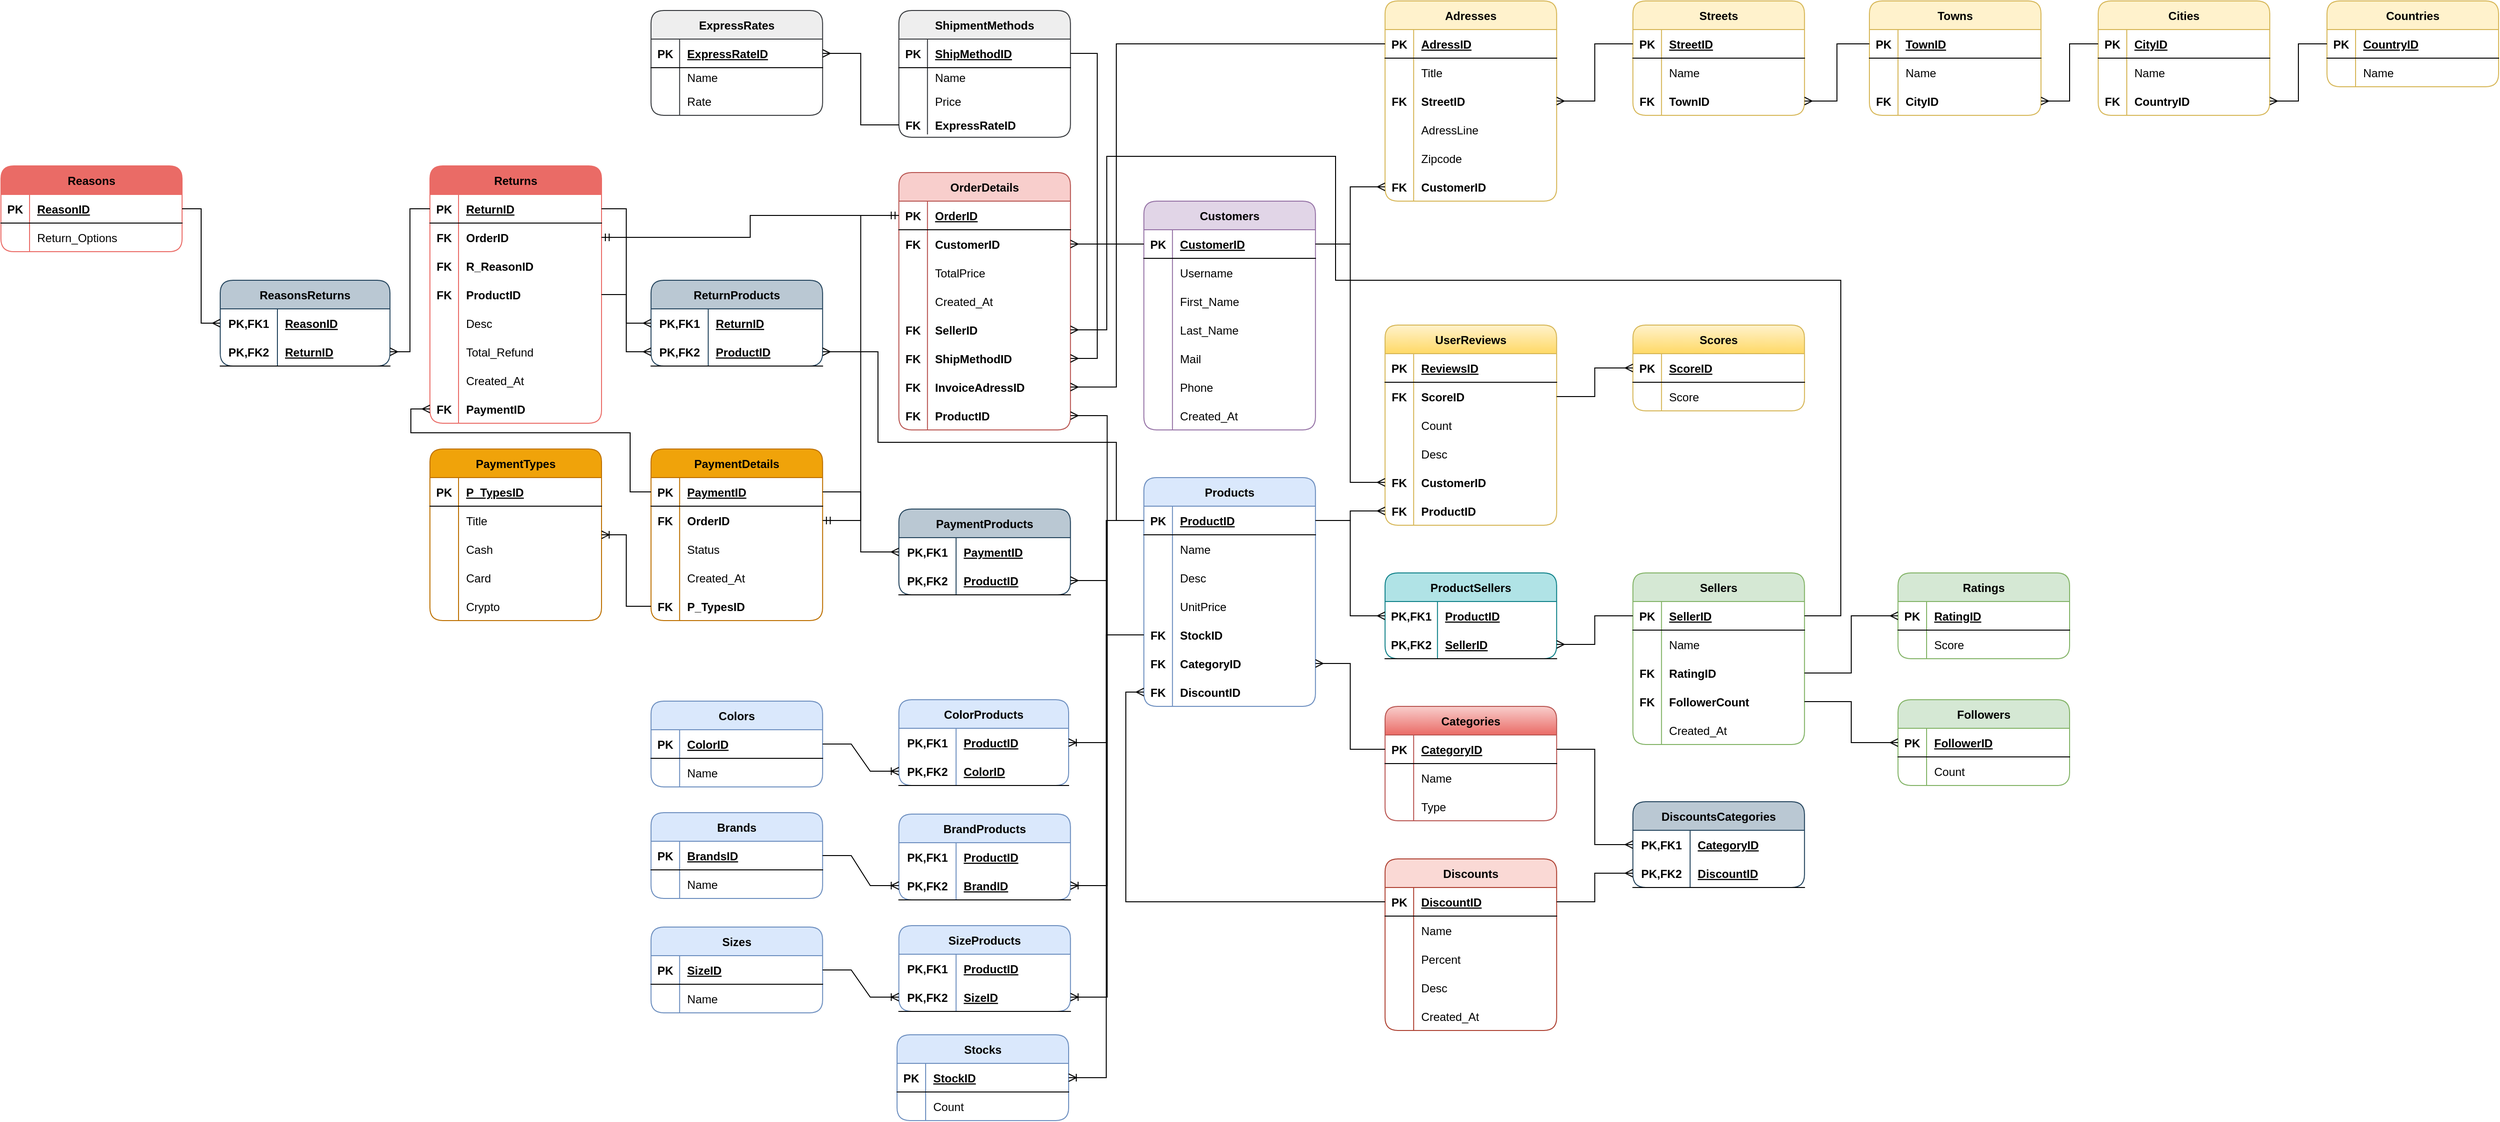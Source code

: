 <mxfile version="20.6.0" type="device"><diagram id="89L3WXdEKORyLD-XUQBD" name="Sayfa -1"><mxGraphModel dx="2229" dy="303" grid="1" gridSize="10" guides="1" tooltips="1" connect="1" arrows="1" fold="1" page="1" pageScale="1" pageWidth="1654" pageHeight="1169" math="0" shadow="0"><root><mxCell id="0"/><mxCell id="1" parent="0"/><mxCell id="EFgsqCqAmA0xpzLr_T7O-1" value="Products" style="shape=table;startSize=30;container=1;collapsible=1;childLayout=tableLayout;fixedRows=1;rowLines=0;fontStyle=1;align=center;resizeLast=1;fillColor=#dae8fc;strokeColor=#6c8ebf;shadow=0;rounded=1;" parent="1" vertex="1"><mxGeometry x="738.91" y="557" width="180" height="240" as="geometry"/></mxCell><mxCell id="EFgsqCqAmA0xpzLr_T7O-2" value="" style="shape=tableRow;horizontal=0;startSize=0;swimlaneHead=0;swimlaneBody=0;fillColor=none;collapsible=0;dropTarget=0;points=[[0,0.5],[1,0.5]];portConstraint=eastwest;top=0;left=0;right=0;bottom=1;shadow=0;" parent="EFgsqCqAmA0xpzLr_T7O-1" vertex="1"><mxGeometry y="30" width="180" height="30" as="geometry"/></mxCell><mxCell id="EFgsqCqAmA0xpzLr_T7O-3" value="PK" style="shape=partialRectangle;connectable=0;fillColor=none;top=0;left=0;bottom=0;right=0;fontStyle=1;overflow=hidden;shadow=0;" parent="EFgsqCqAmA0xpzLr_T7O-2" vertex="1"><mxGeometry width="30" height="30" as="geometry"><mxRectangle width="30" height="30" as="alternateBounds"/></mxGeometry></mxCell><mxCell id="EFgsqCqAmA0xpzLr_T7O-4" value="ProductID" style="shape=partialRectangle;connectable=0;fillColor=none;top=0;left=0;bottom=0;right=0;align=left;spacingLeft=6;fontStyle=5;overflow=hidden;shadow=0;" parent="EFgsqCqAmA0xpzLr_T7O-2" vertex="1"><mxGeometry x="30" width="150" height="30" as="geometry"><mxRectangle width="150" height="30" as="alternateBounds"/></mxGeometry></mxCell><mxCell id="EFgsqCqAmA0xpzLr_T7O-5" value="" style="shape=tableRow;horizontal=0;startSize=0;swimlaneHead=0;swimlaneBody=0;fillColor=none;collapsible=0;dropTarget=0;points=[[0,0.5],[1,0.5]];portConstraint=eastwest;top=0;left=0;right=0;bottom=0;shadow=0;" parent="EFgsqCqAmA0xpzLr_T7O-1" vertex="1"><mxGeometry y="60" width="180" height="30" as="geometry"/></mxCell><mxCell id="EFgsqCqAmA0xpzLr_T7O-6" value="" style="shape=partialRectangle;connectable=0;fillColor=none;top=0;left=0;bottom=0;right=0;editable=1;overflow=hidden;shadow=0;" parent="EFgsqCqAmA0xpzLr_T7O-5" vertex="1"><mxGeometry width="30" height="30" as="geometry"><mxRectangle width="30" height="30" as="alternateBounds"/></mxGeometry></mxCell><mxCell id="EFgsqCqAmA0xpzLr_T7O-7" value="Name" style="shape=partialRectangle;connectable=0;fillColor=none;top=0;left=0;bottom=0;right=0;align=left;spacingLeft=6;overflow=hidden;shadow=0;" parent="EFgsqCqAmA0xpzLr_T7O-5" vertex="1"><mxGeometry x="30" width="150" height="30" as="geometry"><mxRectangle width="150" height="30" as="alternateBounds"/></mxGeometry></mxCell><mxCell id="EFgsqCqAmA0xpzLr_T7O-8" value="" style="shape=tableRow;horizontal=0;startSize=0;swimlaneHead=0;swimlaneBody=0;fillColor=none;collapsible=0;dropTarget=0;points=[[0,0.5],[1,0.5]];portConstraint=eastwest;top=0;left=0;right=0;bottom=0;shadow=0;" parent="EFgsqCqAmA0xpzLr_T7O-1" vertex="1"><mxGeometry y="90" width="180" height="30" as="geometry"/></mxCell><mxCell id="EFgsqCqAmA0xpzLr_T7O-9" value="" style="shape=partialRectangle;connectable=0;fillColor=none;top=0;left=0;bottom=0;right=0;editable=1;overflow=hidden;shadow=0;" parent="EFgsqCqAmA0xpzLr_T7O-8" vertex="1"><mxGeometry width="30" height="30" as="geometry"><mxRectangle width="30" height="30" as="alternateBounds"/></mxGeometry></mxCell><mxCell id="EFgsqCqAmA0xpzLr_T7O-10" value="Desc" style="shape=partialRectangle;connectable=0;fillColor=none;top=0;left=0;bottom=0;right=0;align=left;spacingLeft=6;overflow=hidden;shadow=0;" parent="EFgsqCqAmA0xpzLr_T7O-8" vertex="1"><mxGeometry x="30" width="150" height="30" as="geometry"><mxRectangle width="150" height="30" as="alternateBounds"/></mxGeometry></mxCell><mxCell id="EFgsqCqAmA0xpzLr_T7O-11" value="" style="shape=tableRow;horizontal=0;startSize=0;swimlaneHead=0;swimlaneBody=0;fillColor=none;collapsible=0;dropTarget=0;points=[[0,0.5],[1,0.5]];portConstraint=eastwest;top=0;left=0;right=0;bottom=0;shadow=0;" parent="EFgsqCqAmA0xpzLr_T7O-1" vertex="1"><mxGeometry y="120" width="180" height="30" as="geometry"/></mxCell><mxCell id="EFgsqCqAmA0xpzLr_T7O-12" value="" style="shape=partialRectangle;connectable=0;fillColor=none;top=0;left=0;bottom=0;right=0;editable=1;overflow=hidden;shadow=0;" parent="EFgsqCqAmA0xpzLr_T7O-11" vertex="1"><mxGeometry width="30" height="30" as="geometry"><mxRectangle width="30" height="30" as="alternateBounds"/></mxGeometry></mxCell><mxCell id="EFgsqCqAmA0xpzLr_T7O-13" value="UnitPrice" style="shape=partialRectangle;connectable=0;fillColor=none;top=0;left=0;bottom=0;right=0;align=left;spacingLeft=6;overflow=hidden;shadow=0;" parent="EFgsqCqAmA0xpzLr_T7O-11" vertex="1"><mxGeometry x="30" width="150" height="30" as="geometry"><mxRectangle width="150" height="30" as="alternateBounds"/></mxGeometry></mxCell><mxCell id="EFgsqCqAmA0xpzLr_T7O-14" value="" style="shape=tableRow;horizontal=0;startSize=0;swimlaneHead=0;swimlaneBody=0;fillColor=none;collapsible=0;dropTarget=0;points=[[0,0.5],[1,0.5]];portConstraint=eastwest;top=0;left=0;right=0;bottom=0;shadow=0;" parent="EFgsqCqAmA0xpzLr_T7O-1" vertex="1"><mxGeometry y="150" width="180" height="30" as="geometry"/></mxCell><mxCell id="EFgsqCqAmA0xpzLr_T7O-15" value="FK" style="shape=partialRectangle;connectable=0;fillColor=none;top=0;left=0;bottom=0;right=0;editable=1;overflow=hidden;fontStyle=1;shadow=0;" parent="EFgsqCqAmA0xpzLr_T7O-14" vertex="1"><mxGeometry width="30" height="30" as="geometry"><mxRectangle width="30" height="30" as="alternateBounds"/></mxGeometry></mxCell><mxCell id="EFgsqCqAmA0xpzLr_T7O-16" value="StockID" style="shape=partialRectangle;connectable=0;fillColor=none;top=0;left=0;bottom=0;right=0;align=left;spacingLeft=6;overflow=hidden;fontStyle=1;shadow=0;" parent="EFgsqCqAmA0xpzLr_T7O-14" vertex="1"><mxGeometry x="30" width="150" height="30" as="geometry"><mxRectangle width="150" height="30" as="alternateBounds"/></mxGeometry></mxCell><mxCell id="EFgsqCqAmA0xpzLr_T7O-17" value="" style="shape=tableRow;horizontal=0;startSize=0;swimlaneHead=0;swimlaneBody=0;fillColor=none;collapsible=0;dropTarget=0;points=[[0,0.5],[1,0.5]];portConstraint=eastwest;top=0;left=0;right=0;bottom=0;shadow=0;" parent="EFgsqCqAmA0xpzLr_T7O-1" vertex="1"><mxGeometry y="180" width="180" height="30" as="geometry"/></mxCell><mxCell id="EFgsqCqAmA0xpzLr_T7O-18" value="FK" style="shape=partialRectangle;connectable=0;fillColor=none;top=0;left=0;bottom=0;right=0;editable=1;overflow=hidden;fontStyle=1;shadow=0;" parent="EFgsqCqAmA0xpzLr_T7O-17" vertex="1"><mxGeometry width="30" height="30" as="geometry"><mxRectangle width="30" height="30" as="alternateBounds"/></mxGeometry></mxCell><mxCell id="EFgsqCqAmA0xpzLr_T7O-19" value="CategoryID" style="shape=partialRectangle;connectable=0;fillColor=none;top=0;left=0;bottom=0;right=0;align=left;spacingLeft=6;overflow=hidden;fontStyle=1;shadow=0;" parent="EFgsqCqAmA0xpzLr_T7O-17" vertex="1"><mxGeometry x="30" width="150" height="30" as="geometry"><mxRectangle width="150" height="30" as="alternateBounds"/></mxGeometry></mxCell><mxCell id="EFgsqCqAmA0xpzLr_T7O-20" value="" style="shape=tableRow;horizontal=0;startSize=0;swimlaneHead=0;swimlaneBody=0;fillColor=none;collapsible=0;dropTarget=0;points=[[0,0.5],[1,0.5]];portConstraint=eastwest;top=0;left=0;right=0;bottom=0;shadow=0;" parent="EFgsqCqAmA0xpzLr_T7O-1" vertex="1"><mxGeometry y="210" width="180" height="30" as="geometry"/></mxCell><mxCell id="EFgsqCqAmA0xpzLr_T7O-21" value="FK" style="shape=partialRectangle;connectable=0;fillColor=none;top=0;left=0;bottom=0;right=0;editable=1;overflow=hidden;fontStyle=1;shadow=0;" parent="EFgsqCqAmA0xpzLr_T7O-20" vertex="1"><mxGeometry width="30" height="30" as="geometry"><mxRectangle width="30" height="30" as="alternateBounds"/></mxGeometry></mxCell><mxCell id="EFgsqCqAmA0xpzLr_T7O-22" value="DiscountID" style="shape=partialRectangle;connectable=0;fillColor=none;top=0;left=0;bottom=0;right=0;align=left;spacingLeft=6;overflow=hidden;fontStyle=1;shadow=0;" parent="EFgsqCqAmA0xpzLr_T7O-20" vertex="1"><mxGeometry x="30" width="150" height="30" as="geometry"><mxRectangle width="150" height="30" as="alternateBounds"/></mxGeometry></mxCell><mxCell id="EFgsqCqAmA0xpzLr_T7O-23" value="ProductSellers" style="shape=table;startSize=30;container=1;collapsible=1;childLayout=tableLayout;fixedRows=1;rowLines=0;fontStyle=1;align=center;resizeLast=1;fillColor=#b0e3e6;strokeColor=#0e8088;shadow=0;rounded=1;" parent="1" vertex="1"><mxGeometry x="991.91" y="657" width="180" height="90" as="geometry"/></mxCell><mxCell id="EFgsqCqAmA0xpzLr_T7O-24" value="" style="shape=tableRow;horizontal=0;startSize=0;swimlaneHead=0;swimlaneBody=0;fillColor=none;collapsible=0;dropTarget=0;points=[[0,0.5],[1,0.5]];portConstraint=eastwest;top=0;left=0;right=0;bottom=0;shadow=0;" parent="EFgsqCqAmA0xpzLr_T7O-23" vertex="1"><mxGeometry y="30" width="180" height="30" as="geometry"/></mxCell><mxCell id="EFgsqCqAmA0xpzLr_T7O-25" value="PK,FK1" style="shape=partialRectangle;connectable=0;fillColor=none;top=0;left=0;bottom=0;right=0;fontStyle=1;overflow=hidden;shadow=0;" parent="EFgsqCqAmA0xpzLr_T7O-24" vertex="1"><mxGeometry width="55" height="30" as="geometry"><mxRectangle width="55" height="30" as="alternateBounds"/></mxGeometry></mxCell><mxCell id="EFgsqCqAmA0xpzLr_T7O-26" value="ProductID" style="shape=partialRectangle;connectable=0;fillColor=none;top=0;left=0;bottom=0;right=0;align=left;spacingLeft=6;fontStyle=5;overflow=hidden;shadow=0;" parent="EFgsqCqAmA0xpzLr_T7O-24" vertex="1"><mxGeometry x="55" width="125" height="30" as="geometry"><mxRectangle width="125" height="30" as="alternateBounds"/></mxGeometry></mxCell><mxCell id="EFgsqCqAmA0xpzLr_T7O-27" value="" style="shape=tableRow;horizontal=0;startSize=0;swimlaneHead=0;swimlaneBody=0;fillColor=none;collapsible=0;dropTarget=0;points=[[0,0.5],[1,0.5]];portConstraint=eastwest;top=0;left=0;right=0;bottom=1;shadow=0;" parent="EFgsqCqAmA0xpzLr_T7O-23" vertex="1"><mxGeometry y="60" width="180" height="30" as="geometry"/></mxCell><mxCell id="EFgsqCqAmA0xpzLr_T7O-28" value="PK,FK2" style="shape=partialRectangle;connectable=0;fillColor=none;top=0;left=0;bottom=0;right=0;fontStyle=1;overflow=hidden;shadow=0;" parent="EFgsqCqAmA0xpzLr_T7O-27" vertex="1"><mxGeometry width="55" height="30" as="geometry"><mxRectangle width="55" height="30" as="alternateBounds"/></mxGeometry></mxCell><mxCell id="EFgsqCqAmA0xpzLr_T7O-29" value="SellerID" style="shape=partialRectangle;connectable=0;fillColor=none;top=0;left=0;bottom=0;right=0;align=left;spacingLeft=6;fontStyle=5;overflow=hidden;shadow=0;" parent="EFgsqCqAmA0xpzLr_T7O-27" vertex="1"><mxGeometry x="55" width="125" height="30" as="geometry"><mxRectangle width="125" height="30" as="alternateBounds"/></mxGeometry></mxCell><mxCell id="EFgsqCqAmA0xpzLr_T7O-30" value="Sellers" style="shape=table;startSize=30;container=1;collapsible=1;childLayout=tableLayout;fixedRows=1;rowLines=0;fontStyle=1;align=center;resizeLast=1;fillColor=#d5e8d4;strokeColor=#82b366;shadow=0;rounded=1;" parent="1" vertex="1"><mxGeometry x="1251.91" y="657" width="180" height="180" as="geometry"/></mxCell><mxCell id="EFgsqCqAmA0xpzLr_T7O-31" value="" style="shape=tableRow;horizontal=0;startSize=0;swimlaneHead=0;swimlaneBody=0;fillColor=none;collapsible=0;dropTarget=0;points=[[0,0.5],[1,0.5]];portConstraint=eastwest;top=0;left=0;right=0;bottom=1;shadow=0;" parent="EFgsqCqAmA0xpzLr_T7O-30" vertex="1"><mxGeometry y="30" width="180" height="30" as="geometry"/></mxCell><mxCell id="EFgsqCqAmA0xpzLr_T7O-32" value="PK" style="shape=partialRectangle;connectable=0;fillColor=none;top=0;left=0;bottom=0;right=0;fontStyle=1;overflow=hidden;shadow=0;" parent="EFgsqCqAmA0xpzLr_T7O-31" vertex="1"><mxGeometry width="30" height="30" as="geometry"><mxRectangle width="30" height="30" as="alternateBounds"/></mxGeometry></mxCell><mxCell id="EFgsqCqAmA0xpzLr_T7O-33" value="SellerID" style="shape=partialRectangle;connectable=0;fillColor=none;top=0;left=0;bottom=0;right=0;align=left;spacingLeft=6;fontStyle=5;overflow=hidden;shadow=0;" parent="EFgsqCqAmA0xpzLr_T7O-31" vertex="1"><mxGeometry x="30" width="150" height="30" as="geometry"><mxRectangle width="150" height="30" as="alternateBounds"/></mxGeometry></mxCell><mxCell id="EFgsqCqAmA0xpzLr_T7O-34" value="" style="shape=tableRow;horizontal=0;startSize=0;swimlaneHead=0;swimlaneBody=0;fillColor=none;collapsible=0;dropTarget=0;points=[[0,0.5],[1,0.5]];portConstraint=eastwest;top=0;left=0;right=0;bottom=0;shadow=0;" parent="EFgsqCqAmA0xpzLr_T7O-30" vertex="1"><mxGeometry y="60" width="180" height="30" as="geometry"/></mxCell><mxCell id="EFgsqCqAmA0xpzLr_T7O-35" value="" style="shape=partialRectangle;connectable=0;fillColor=none;top=0;left=0;bottom=0;right=0;editable=1;overflow=hidden;shadow=0;" parent="EFgsqCqAmA0xpzLr_T7O-34" vertex="1"><mxGeometry width="30" height="30" as="geometry"><mxRectangle width="30" height="30" as="alternateBounds"/></mxGeometry></mxCell><mxCell id="EFgsqCqAmA0xpzLr_T7O-36" value="Name" style="shape=partialRectangle;connectable=0;fillColor=none;top=0;left=0;bottom=0;right=0;align=left;spacingLeft=6;overflow=hidden;shadow=0;" parent="EFgsqCqAmA0xpzLr_T7O-34" vertex="1"><mxGeometry x="30" width="150" height="30" as="geometry"><mxRectangle width="150" height="30" as="alternateBounds"/></mxGeometry></mxCell><mxCell id="EFgsqCqAmA0xpzLr_T7O-37" value="" style="shape=tableRow;horizontal=0;startSize=0;swimlaneHead=0;swimlaneBody=0;fillColor=none;collapsible=0;dropTarget=0;points=[[0,0.5],[1,0.5]];portConstraint=eastwest;top=0;left=0;right=0;bottom=0;shadow=0;" parent="EFgsqCqAmA0xpzLr_T7O-30" vertex="1"><mxGeometry y="90" width="180" height="30" as="geometry"/></mxCell><mxCell id="EFgsqCqAmA0xpzLr_T7O-38" value="FK" style="shape=partialRectangle;connectable=0;fillColor=none;top=0;left=0;bottom=0;right=0;editable=1;overflow=hidden;fontStyle=1;shadow=0;" parent="EFgsqCqAmA0xpzLr_T7O-37" vertex="1"><mxGeometry width="30" height="30" as="geometry"><mxRectangle width="30" height="30" as="alternateBounds"/></mxGeometry></mxCell><mxCell id="EFgsqCqAmA0xpzLr_T7O-39" value="RatingID" style="shape=partialRectangle;connectable=0;fillColor=none;top=0;left=0;bottom=0;right=0;align=left;spacingLeft=6;overflow=hidden;fontStyle=1;shadow=0;" parent="EFgsqCqAmA0xpzLr_T7O-37" vertex="1"><mxGeometry x="30" width="150" height="30" as="geometry"><mxRectangle width="150" height="30" as="alternateBounds"/></mxGeometry></mxCell><mxCell id="EFgsqCqAmA0xpzLr_T7O-40" value="" style="shape=tableRow;horizontal=0;startSize=0;swimlaneHead=0;swimlaneBody=0;fillColor=none;collapsible=0;dropTarget=0;points=[[0,0.5],[1,0.5]];portConstraint=eastwest;top=0;left=0;right=0;bottom=0;shadow=0;" parent="EFgsqCqAmA0xpzLr_T7O-30" vertex="1"><mxGeometry y="120" width="180" height="30" as="geometry"/></mxCell><mxCell id="EFgsqCqAmA0xpzLr_T7O-41" value="FK" style="shape=partialRectangle;connectable=0;fillColor=none;top=0;left=0;bottom=0;right=0;editable=1;overflow=hidden;shadow=0;fontStyle=1" parent="EFgsqCqAmA0xpzLr_T7O-40" vertex="1"><mxGeometry width="30" height="30" as="geometry"><mxRectangle width="30" height="30" as="alternateBounds"/></mxGeometry></mxCell><mxCell id="EFgsqCqAmA0xpzLr_T7O-42" value="FollowerCount" style="shape=partialRectangle;connectable=0;fillColor=none;top=0;left=0;bottom=0;right=0;align=left;spacingLeft=6;overflow=hidden;shadow=0;fontStyle=1" parent="EFgsqCqAmA0xpzLr_T7O-40" vertex="1"><mxGeometry x="30" width="150" height="30" as="geometry"><mxRectangle width="150" height="30" as="alternateBounds"/></mxGeometry></mxCell><mxCell id="EFgsqCqAmA0xpzLr_T7O-43" value="" style="shape=tableRow;horizontal=0;startSize=0;swimlaneHead=0;swimlaneBody=0;fillColor=none;collapsible=0;dropTarget=0;points=[[0,0.5],[1,0.5]];portConstraint=eastwest;top=0;left=0;right=0;bottom=0;shadow=0;" parent="EFgsqCqAmA0xpzLr_T7O-30" vertex="1"><mxGeometry y="150" width="180" height="30" as="geometry"/></mxCell><mxCell id="EFgsqCqAmA0xpzLr_T7O-44" value="" style="shape=partialRectangle;connectable=0;fillColor=none;top=0;left=0;bottom=0;right=0;editable=1;overflow=hidden;shadow=0;" parent="EFgsqCqAmA0xpzLr_T7O-43" vertex="1"><mxGeometry width="30" height="30" as="geometry"><mxRectangle width="30" height="30" as="alternateBounds"/></mxGeometry></mxCell><mxCell id="EFgsqCqAmA0xpzLr_T7O-45" value="Created_At" style="shape=partialRectangle;connectable=0;fillColor=none;top=0;left=0;bottom=0;right=0;align=left;spacingLeft=6;overflow=hidden;shadow=0;" parent="EFgsqCqAmA0xpzLr_T7O-43" vertex="1"><mxGeometry x="30" width="150" height="30" as="geometry"><mxRectangle width="150" height="30" as="alternateBounds"/></mxGeometry></mxCell><mxCell id="EFgsqCqAmA0xpzLr_T7O-46" value="Categories" style="shape=table;startSize=30;container=1;collapsible=1;childLayout=tableLayout;fixedRows=1;rowLines=0;fontStyle=1;align=center;resizeLast=1;fillColor=#f8cecc;gradientColor=#ea6b66;strokeColor=#b85450;shadow=0;rounded=1;" parent="1" vertex="1"><mxGeometry x="991.91" y="797" width="180" height="120" as="geometry"/></mxCell><mxCell id="EFgsqCqAmA0xpzLr_T7O-47" value="" style="shape=tableRow;horizontal=0;startSize=0;swimlaneHead=0;swimlaneBody=0;fillColor=none;collapsible=0;dropTarget=0;points=[[0,0.5],[1,0.5]];portConstraint=eastwest;top=0;left=0;right=0;bottom=1;shadow=0;" parent="EFgsqCqAmA0xpzLr_T7O-46" vertex="1"><mxGeometry y="30" width="180" height="30" as="geometry"/></mxCell><mxCell id="EFgsqCqAmA0xpzLr_T7O-48" value="PK" style="shape=partialRectangle;connectable=0;fillColor=none;top=0;left=0;bottom=0;right=0;fontStyle=1;overflow=hidden;shadow=0;" parent="EFgsqCqAmA0xpzLr_T7O-47" vertex="1"><mxGeometry width="30" height="30" as="geometry"><mxRectangle width="30" height="30" as="alternateBounds"/></mxGeometry></mxCell><mxCell id="EFgsqCqAmA0xpzLr_T7O-49" value="CategoryID" style="shape=partialRectangle;connectable=0;fillColor=none;top=0;left=0;bottom=0;right=0;align=left;spacingLeft=6;fontStyle=5;overflow=hidden;shadow=0;" parent="EFgsqCqAmA0xpzLr_T7O-47" vertex="1"><mxGeometry x="30" width="150" height="30" as="geometry"><mxRectangle width="150" height="30" as="alternateBounds"/></mxGeometry></mxCell><mxCell id="EFgsqCqAmA0xpzLr_T7O-50" value="" style="shape=tableRow;horizontal=0;startSize=0;swimlaneHead=0;swimlaneBody=0;fillColor=none;collapsible=0;dropTarget=0;points=[[0,0.5],[1,0.5]];portConstraint=eastwest;top=0;left=0;right=0;bottom=0;shadow=0;" parent="EFgsqCqAmA0xpzLr_T7O-46" vertex="1"><mxGeometry y="60" width="180" height="30" as="geometry"/></mxCell><mxCell id="EFgsqCqAmA0xpzLr_T7O-51" value="" style="shape=partialRectangle;connectable=0;fillColor=none;top=0;left=0;bottom=0;right=0;editable=1;overflow=hidden;shadow=0;" parent="EFgsqCqAmA0xpzLr_T7O-50" vertex="1"><mxGeometry width="30" height="30" as="geometry"><mxRectangle width="30" height="30" as="alternateBounds"/></mxGeometry></mxCell><mxCell id="EFgsqCqAmA0xpzLr_T7O-52" value="Name" style="shape=partialRectangle;connectable=0;fillColor=none;top=0;left=0;bottom=0;right=0;align=left;spacingLeft=6;overflow=hidden;shadow=0;" parent="EFgsqCqAmA0xpzLr_T7O-50" vertex="1"><mxGeometry x="30" width="150" height="30" as="geometry"><mxRectangle width="150" height="30" as="alternateBounds"/></mxGeometry></mxCell><mxCell id="EFgsqCqAmA0xpzLr_T7O-53" value="" style="shape=tableRow;horizontal=0;startSize=0;swimlaneHead=0;swimlaneBody=0;fillColor=none;collapsible=0;dropTarget=0;points=[[0,0.5],[1,0.5]];portConstraint=eastwest;top=0;left=0;right=0;bottom=0;shadow=0;" parent="EFgsqCqAmA0xpzLr_T7O-46" vertex="1"><mxGeometry y="90" width="180" height="30" as="geometry"/></mxCell><mxCell id="EFgsqCqAmA0xpzLr_T7O-54" value="" style="shape=partialRectangle;connectable=0;fillColor=none;top=0;left=0;bottom=0;right=0;editable=1;overflow=hidden;shadow=0;" parent="EFgsqCqAmA0xpzLr_T7O-53" vertex="1"><mxGeometry width="30" height="30" as="geometry"><mxRectangle width="30" height="30" as="alternateBounds"/></mxGeometry></mxCell><mxCell id="EFgsqCqAmA0xpzLr_T7O-55" value="Type" style="shape=partialRectangle;connectable=0;fillColor=none;top=0;left=0;bottom=0;right=0;align=left;spacingLeft=6;overflow=hidden;shadow=0;" parent="EFgsqCqAmA0xpzLr_T7O-53" vertex="1"><mxGeometry x="30" width="150" height="30" as="geometry"><mxRectangle width="150" height="30" as="alternateBounds"/></mxGeometry></mxCell><mxCell id="EFgsqCqAmA0xpzLr_T7O-56" value="DiscountsCategories" style="shape=table;startSize=30;container=1;collapsible=1;childLayout=tableLayout;fixedRows=1;rowLines=0;fontStyle=1;align=center;resizeLast=1;fillColor=#bac8d3;strokeColor=#23445d;shadow=0;rounded=1;" parent="1" vertex="1"><mxGeometry x="1251.91" y="897" width="180" height="90" as="geometry"/></mxCell><mxCell id="EFgsqCqAmA0xpzLr_T7O-57" value="" style="shape=tableRow;horizontal=0;startSize=0;swimlaneHead=0;swimlaneBody=0;fillColor=none;collapsible=0;dropTarget=0;points=[[0,0.5],[1,0.5]];portConstraint=eastwest;top=0;left=0;right=0;bottom=0;shadow=0;" parent="EFgsqCqAmA0xpzLr_T7O-56" vertex="1"><mxGeometry y="30" width="180" height="30" as="geometry"/></mxCell><mxCell id="EFgsqCqAmA0xpzLr_T7O-58" value="PK,FK1" style="shape=partialRectangle;connectable=0;fillColor=none;top=0;left=0;bottom=0;right=0;fontStyle=1;overflow=hidden;shadow=0;" parent="EFgsqCqAmA0xpzLr_T7O-57" vertex="1"><mxGeometry width="60.0" height="30" as="geometry"><mxRectangle width="60.0" height="30" as="alternateBounds"/></mxGeometry></mxCell><mxCell id="EFgsqCqAmA0xpzLr_T7O-59" value="CategoryID" style="shape=partialRectangle;connectable=0;fillColor=none;top=0;left=0;bottom=0;right=0;align=left;spacingLeft=6;fontStyle=5;overflow=hidden;shadow=0;" parent="EFgsqCqAmA0xpzLr_T7O-57" vertex="1"><mxGeometry x="60.0" width="120.0" height="30" as="geometry"><mxRectangle width="120.0" height="30" as="alternateBounds"/></mxGeometry></mxCell><mxCell id="EFgsqCqAmA0xpzLr_T7O-60" value="" style="shape=tableRow;horizontal=0;startSize=0;swimlaneHead=0;swimlaneBody=0;fillColor=none;collapsible=0;dropTarget=0;points=[[0,0.5],[1,0.5]];portConstraint=eastwest;top=0;left=0;right=0;bottom=1;shadow=0;" parent="EFgsqCqAmA0xpzLr_T7O-56" vertex="1"><mxGeometry y="60" width="180" height="30" as="geometry"/></mxCell><mxCell id="EFgsqCqAmA0xpzLr_T7O-61" value="PK,FK2" style="shape=partialRectangle;connectable=0;fillColor=none;top=0;left=0;bottom=0;right=0;fontStyle=1;overflow=hidden;shadow=0;" parent="EFgsqCqAmA0xpzLr_T7O-60" vertex="1"><mxGeometry width="60.0" height="30" as="geometry"><mxRectangle width="60.0" height="30" as="alternateBounds"/></mxGeometry></mxCell><mxCell id="EFgsqCqAmA0xpzLr_T7O-62" value="DiscountID" style="shape=partialRectangle;connectable=0;fillColor=none;top=0;left=0;bottom=0;right=0;align=left;spacingLeft=6;fontStyle=5;overflow=hidden;shadow=0;" parent="EFgsqCqAmA0xpzLr_T7O-60" vertex="1"><mxGeometry x="60.0" width="120.0" height="30" as="geometry"><mxRectangle width="120.0" height="30" as="alternateBounds"/></mxGeometry></mxCell><mxCell id="EFgsqCqAmA0xpzLr_T7O-63" value="Discounts" style="shape=table;startSize=30;container=1;collapsible=1;childLayout=tableLayout;fixedRows=1;rowLines=0;fontStyle=1;align=center;resizeLast=1;fillColor=#fad9d5;strokeColor=#ae4132;shadow=0;rounded=1;" parent="1" vertex="1"><mxGeometry x="991.91" y="957" width="180" height="180" as="geometry"/></mxCell><mxCell id="EFgsqCqAmA0xpzLr_T7O-64" value="" style="shape=tableRow;horizontal=0;startSize=0;swimlaneHead=0;swimlaneBody=0;fillColor=none;collapsible=0;dropTarget=0;points=[[0,0.5],[1,0.5]];portConstraint=eastwest;top=0;left=0;right=0;bottom=1;shadow=0;" parent="EFgsqCqAmA0xpzLr_T7O-63" vertex="1"><mxGeometry y="30" width="180" height="30" as="geometry"/></mxCell><mxCell id="EFgsqCqAmA0xpzLr_T7O-65" value="PK" style="shape=partialRectangle;connectable=0;fillColor=none;top=0;left=0;bottom=0;right=0;fontStyle=1;overflow=hidden;shadow=0;" parent="EFgsqCqAmA0xpzLr_T7O-64" vertex="1"><mxGeometry width="30" height="30" as="geometry"><mxRectangle width="30" height="30" as="alternateBounds"/></mxGeometry></mxCell><mxCell id="EFgsqCqAmA0xpzLr_T7O-66" value="DiscountID" style="shape=partialRectangle;connectable=0;fillColor=none;top=0;left=0;bottom=0;right=0;align=left;spacingLeft=6;fontStyle=5;overflow=hidden;shadow=0;" parent="EFgsqCqAmA0xpzLr_T7O-64" vertex="1"><mxGeometry x="30" width="150" height="30" as="geometry"><mxRectangle width="150" height="30" as="alternateBounds"/></mxGeometry></mxCell><mxCell id="EFgsqCqAmA0xpzLr_T7O-67" value="" style="shape=tableRow;horizontal=0;startSize=0;swimlaneHead=0;swimlaneBody=0;fillColor=none;collapsible=0;dropTarget=0;points=[[0,0.5],[1,0.5]];portConstraint=eastwest;top=0;left=0;right=0;bottom=0;shadow=0;" parent="EFgsqCqAmA0xpzLr_T7O-63" vertex="1"><mxGeometry y="60" width="180" height="30" as="geometry"/></mxCell><mxCell id="EFgsqCqAmA0xpzLr_T7O-68" value="" style="shape=partialRectangle;connectable=0;fillColor=none;top=0;left=0;bottom=0;right=0;editable=1;overflow=hidden;shadow=0;" parent="EFgsqCqAmA0xpzLr_T7O-67" vertex="1"><mxGeometry width="30" height="30" as="geometry"><mxRectangle width="30" height="30" as="alternateBounds"/></mxGeometry></mxCell><mxCell id="EFgsqCqAmA0xpzLr_T7O-69" value="Name" style="shape=partialRectangle;connectable=0;fillColor=none;top=0;left=0;bottom=0;right=0;align=left;spacingLeft=6;overflow=hidden;shadow=0;" parent="EFgsqCqAmA0xpzLr_T7O-67" vertex="1"><mxGeometry x="30" width="150" height="30" as="geometry"><mxRectangle width="150" height="30" as="alternateBounds"/></mxGeometry></mxCell><mxCell id="EFgsqCqAmA0xpzLr_T7O-70" value="" style="shape=tableRow;horizontal=0;startSize=0;swimlaneHead=0;swimlaneBody=0;fillColor=none;collapsible=0;dropTarget=0;points=[[0,0.5],[1,0.5]];portConstraint=eastwest;top=0;left=0;right=0;bottom=0;shadow=0;" parent="EFgsqCqAmA0xpzLr_T7O-63" vertex="1"><mxGeometry y="90" width="180" height="30" as="geometry"/></mxCell><mxCell id="EFgsqCqAmA0xpzLr_T7O-71" value="" style="shape=partialRectangle;connectable=0;fillColor=none;top=0;left=0;bottom=0;right=0;editable=1;overflow=hidden;shadow=0;" parent="EFgsqCqAmA0xpzLr_T7O-70" vertex="1"><mxGeometry width="30" height="30" as="geometry"><mxRectangle width="30" height="30" as="alternateBounds"/></mxGeometry></mxCell><mxCell id="EFgsqCqAmA0xpzLr_T7O-72" value="Percent" style="shape=partialRectangle;connectable=0;fillColor=none;top=0;left=0;bottom=0;right=0;align=left;spacingLeft=6;overflow=hidden;shadow=0;" parent="EFgsqCqAmA0xpzLr_T7O-70" vertex="1"><mxGeometry x="30" width="150" height="30" as="geometry"><mxRectangle width="150" height="30" as="alternateBounds"/></mxGeometry></mxCell><mxCell id="EFgsqCqAmA0xpzLr_T7O-73" value="" style="shape=tableRow;horizontal=0;startSize=0;swimlaneHead=0;swimlaneBody=0;fillColor=none;collapsible=0;dropTarget=0;points=[[0,0.5],[1,0.5]];portConstraint=eastwest;top=0;left=0;right=0;bottom=0;shadow=0;" parent="EFgsqCqAmA0xpzLr_T7O-63" vertex="1"><mxGeometry y="120" width="180" height="30" as="geometry"/></mxCell><mxCell id="EFgsqCqAmA0xpzLr_T7O-74" value="" style="shape=partialRectangle;connectable=0;fillColor=none;top=0;left=0;bottom=0;right=0;editable=1;overflow=hidden;shadow=0;" parent="EFgsqCqAmA0xpzLr_T7O-73" vertex="1"><mxGeometry width="30" height="30" as="geometry"><mxRectangle width="30" height="30" as="alternateBounds"/></mxGeometry></mxCell><mxCell id="EFgsqCqAmA0xpzLr_T7O-75" value="Desc" style="shape=partialRectangle;connectable=0;fillColor=none;top=0;left=0;bottom=0;right=0;align=left;spacingLeft=6;overflow=hidden;shadow=0;" parent="EFgsqCqAmA0xpzLr_T7O-73" vertex="1"><mxGeometry x="30" width="150" height="30" as="geometry"><mxRectangle width="150" height="30" as="alternateBounds"/></mxGeometry></mxCell><mxCell id="EFgsqCqAmA0xpzLr_T7O-76" value="" style="shape=tableRow;horizontal=0;startSize=0;swimlaneHead=0;swimlaneBody=0;fillColor=none;collapsible=0;dropTarget=0;points=[[0,0.5],[1,0.5]];portConstraint=eastwest;top=0;left=0;right=0;bottom=0;shadow=0;" parent="EFgsqCqAmA0xpzLr_T7O-63" vertex="1"><mxGeometry y="150" width="180" height="30" as="geometry"/></mxCell><mxCell id="EFgsqCqAmA0xpzLr_T7O-77" value="" style="shape=partialRectangle;connectable=0;fillColor=none;top=0;left=0;bottom=0;right=0;editable=1;overflow=hidden;shadow=0;" parent="EFgsqCqAmA0xpzLr_T7O-76" vertex="1"><mxGeometry width="30" height="30" as="geometry"><mxRectangle width="30" height="30" as="alternateBounds"/></mxGeometry></mxCell><mxCell id="EFgsqCqAmA0xpzLr_T7O-78" value="Created_At" style="shape=partialRectangle;connectable=0;fillColor=none;top=0;left=0;bottom=0;right=0;align=left;spacingLeft=6;overflow=hidden;shadow=0;" parent="EFgsqCqAmA0xpzLr_T7O-76" vertex="1"><mxGeometry x="30" width="150" height="30" as="geometry"><mxRectangle width="150" height="30" as="alternateBounds"/></mxGeometry></mxCell><mxCell id="EFgsqCqAmA0xpzLr_T7O-79" value="OrderDetails" style="shape=table;startSize=30;container=1;collapsible=1;childLayout=tableLayout;fixedRows=1;rowLines=0;fontStyle=1;align=center;resizeLast=1;fillColor=#f8cecc;strokeColor=#b85450;shadow=0;rounded=1;" parent="1" vertex="1"><mxGeometry x="481.91" y="237" width="180" height="270" as="geometry"/></mxCell><mxCell id="EFgsqCqAmA0xpzLr_T7O-80" value="" style="shape=tableRow;horizontal=0;startSize=0;swimlaneHead=0;swimlaneBody=0;fillColor=none;collapsible=0;dropTarget=0;points=[[0,0.5],[1,0.5]];portConstraint=eastwest;top=0;left=0;right=0;bottom=1;shadow=0;" parent="EFgsqCqAmA0xpzLr_T7O-79" vertex="1"><mxGeometry y="30" width="180" height="30" as="geometry"/></mxCell><mxCell id="EFgsqCqAmA0xpzLr_T7O-81" value="PK" style="shape=partialRectangle;connectable=0;fillColor=none;top=0;left=0;bottom=0;right=0;fontStyle=1;overflow=hidden;shadow=0;" parent="EFgsqCqAmA0xpzLr_T7O-80" vertex="1"><mxGeometry width="30" height="30" as="geometry"><mxRectangle width="30" height="30" as="alternateBounds"/></mxGeometry></mxCell><mxCell id="EFgsqCqAmA0xpzLr_T7O-82" value="OrderID" style="shape=partialRectangle;connectable=0;fillColor=none;top=0;left=0;bottom=0;right=0;align=left;spacingLeft=6;fontStyle=5;overflow=hidden;shadow=0;" parent="EFgsqCqAmA0xpzLr_T7O-80" vertex="1"><mxGeometry x="30" width="150" height="30" as="geometry"><mxRectangle width="150" height="30" as="alternateBounds"/></mxGeometry></mxCell><mxCell id="EFgsqCqAmA0xpzLr_T7O-83" value="" style="shape=tableRow;horizontal=0;startSize=0;swimlaneHead=0;swimlaneBody=0;fillColor=none;collapsible=0;dropTarget=0;points=[[0,0.5],[1,0.5]];portConstraint=eastwest;top=0;left=0;right=0;bottom=0;shadow=0;" parent="EFgsqCqAmA0xpzLr_T7O-79" vertex="1"><mxGeometry y="60" width="180" height="30" as="geometry"/></mxCell><mxCell id="EFgsqCqAmA0xpzLr_T7O-84" value="FK" style="shape=partialRectangle;connectable=0;fillColor=none;top=0;left=0;bottom=0;right=0;editable=1;overflow=hidden;fontStyle=1;shadow=0;" parent="EFgsqCqAmA0xpzLr_T7O-83" vertex="1"><mxGeometry width="30" height="30" as="geometry"><mxRectangle width="30" height="30" as="alternateBounds"/></mxGeometry></mxCell><mxCell id="EFgsqCqAmA0xpzLr_T7O-85" value="CustomerID" style="shape=partialRectangle;connectable=0;fillColor=none;top=0;left=0;bottom=0;right=0;align=left;spacingLeft=6;overflow=hidden;fontStyle=1;shadow=0;" parent="EFgsqCqAmA0xpzLr_T7O-83" vertex="1"><mxGeometry x="30" width="150" height="30" as="geometry"><mxRectangle width="150" height="30" as="alternateBounds"/></mxGeometry></mxCell><mxCell id="EFgsqCqAmA0xpzLr_T7O-86" value="" style="shape=tableRow;horizontal=0;startSize=0;swimlaneHead=0;swimlaneBody=0;fillColor=none;collapsible=0;dropTarget=0;points=[[0,0.5],[1,0.5]];portConstraint=eastwest;top=0;left=0;right=0;bottom=0;shadow=0;" parent="EFgsqCqAmA0xpzLr_T7O-79" vertex="1"><mxGeometry y="90" width="180" height="30" as="geometry"/></mxCell><mxCell id="EFgsqCqAmA0xpzLr_T7O-87" value="" style="shape=partialRectangle;connectable=0;fillColor=none;top=0;left=0;bottom=0;right=0;editable=1;overflow=hidden;shadow=0;" parent="EFgsqCqAmA0xpzLr_T7O-86" vertex="1"><mxGeometry width="30" height="30" as="geometry"><mxRectangle width="30" height="30" as="alternateBounds"/></mxGeometry></mxCell><mxCell id="EFgsqCqAmA0xpzLr_T7O-88" value="TotalPrice" style="shape=partialRectangle;connectable=0;fillColor=none;top=0;left=0;bottom=0;right=0;align=left;spacingLeft=6;overflow=hidden;shadow=0;" parent="EFgsqCqAmA0xpzLr_T7O-86" vertex="1"><mxGeometry x="30" width="150" height="30" as="geometry"><mxRectangle width="150" height="30" as="alternateBounds"/></mxGeometry></mxCell><mxCell id="EFgsqCqAmA0xpzLr_T7O-218" value="" style="shape=tableRow;horizontal=0;startSize=0;swimlaneHead=0;swimlaneBody=0;fillColor=none;collapsible=0;dropTarget=0;points=[[0,0.5],[1,0.5]];portConstraint=eastwest;top=0;left=0;right=0;bottom=0;shadow=0;" parent="EFgsqCqAmA0xpzLr_T7O-79" vertex="1"><mxGeometry y="120" width="180" height="30" as="geometry"/></mxCell><mxCell id="EFgsqCqAmA0xpzLr_T7O-219" value="" style="shape=partialRectangle;connectable=0;fillColor=none;top=0;left=0;bottom=0;right=0;editable=1;overflow=hidden;shadow=0;" parent="EFgsqCqAmA0xpzLr_T7O-218" vertex="1"><mxGeometry width="30" height="30" as="geometry"><mxRectangle width="30" height="30" as="alternateBounds"/></mxGeometry></mxCell><mxCell id="EFgsqCqAmA0xpzLr_T7O-220" value="Created_At" style="shape=partialRectangle;connectable=0;fillColor=none;top=0;left=0;bottom=0;right=0;align=left;spacingLeft=6;overflow=hidden;shadow=0;" parent="EFgsqCqAmA0xpzLr_T7O-218" vertex="1"><mxGeometry x="30" width="150" height="30" as="geometry"><mxRectangle width="150" height="30" as="alternateBounds"/></mxGeometry></mxCell><mxCell id="EFgsqCqAmA0xpzLr_T7O-89" value="" style="shape=tableRow;horizontal=0;startSize=0;swimlaneHead=0;swimlaneBody=0;fillColor=none;collapsible=0;dropTarget=0;points=[[0,0.5],[1,0.5]];portConstraint=eastwest;top=0;left=0;right=0;bottom=0;shadow=0;" parent="EFgsqCqAmA0xpzLr_T7O-79" vertex="1"><mxGeometry y="150" width="180" height="30" as="geometry"/></mxCell><mxCell id="EFgsqCqAmA0xpzLr_T7O-90" value="FK" style="shape=partialRectangle;connectable=0;fillColor=none;top=0;left=0;bottom=0;right=0;editable=1;overflow=hidden;fontStyle=1;shadow=0;" parent="EFgsqCqAmA0xpzLr_T7O-89" vertex="1"><mxGeometry width="30" height="30" as="geometry"><mxRectangle width="30" height="30" as="alternateBounds"/></mxGeometry></mxCell><mxCell id="EFgsqCqAmA0xpzLr_T7O-91" value="SellerID" style="shape=partialRectangle;connectable=0;fillColor=none;top=0;left=0;bottom=0;right=0;align=left;spacingLeft=6;overflow=hidden;fontStyle=1;shadow=0;" parent="EFgsqCqAmA0xpzLr_T7O-89" vertex="1"><mxGeometry x="30" width="150" height="30" as="geometry"><mxRectangle width="150" height="30" as="alternateBounds"/></mxGeometry></mxCell><mxCell id="EFgsqCqAmA0xpzLr_T7O-92" value="" style="shape=tableRow;horizontal=0;startSize=0;swimlaneHead=0;swimlaneBody=0;fillColor=none;collapsible=0;dropTarget=0;points=[[0,0.5],[1,0.5]];portConstraint=eastwest;top=0;left=0;right=0;bottom=0;shadow=0;" parent="EFgsqCqAmA0xpzLr_T7O-79" vertex="1"><mxGeometry y="180" width="180" height="30" as="geometry"/></mxCell><mxCell id="EFgsqCqAmA0xpzLr_T7O-93" value="FK" style="shape=partialRectangle;connectable=0;fillColor=none;top=0;left=0;bottom=0;right=0;editable=1;overflow=hidden;fontStyle=1;shadow=0;" parent="EFgsqCqAmA0xpzLr_T7O-92" vertex="1"><mxGeometry width="30" height="30" as="geometry"><mxRectangle width="30" height="30" as="alternateBounds"/></mxGeometry></mxCell><mxCell id="EFgsqCqAmA0xpzLr_T7O-94" value="ShipMethodID" style="shape=partialRectangle;connectable=0;fillColor=none;top=0;left=0;bottom=0;right=0;align=left;spacingLeft=6;overflow=hidden;fontStyle=1;shadow=0;" parent="EFgsqCqAmA0xpzLr_T7O-92" vertex="1"><mxGeometry x="30" width="150" height="30" as="geometry"><mxRectangle width="150" height="30" as="alternateBounds"/></mxGeometry></mxCell><mxCell id="kLMvVgcqVPbYfWvc_bpA-285" value="" style="shape=tableRow;horizontal=0;startSize=0;swimlaneHead=0;swimlaneBody=0;fillColor=none;collapsible=0;dropTarget=0;points=[[0,0.5],[1,0.5]];portConstraint=eastwest;top=0;left=0;right=0;bottom=0;shadow=0;" parent="EFgsqCqAmA0xpzLr_T7O-79" vertex="1"><mxGeometry y="210" width="180" height="30" as="geometry"/></mxCell><mxCell id="kLMvVgcqVPbYfWvc_bpA-286" value="FK" style="shape=partialRectangle;connectable=0;fillColor=none;top=0;left=0;bottom=0;right=0;editable=1;overflow=hidden;fontStyle=1;shadow=0;" parent="kLMvVgcqVPbYfWvc_bpA-285" vertex="1"><mxGeometry width="30" height="30" as="geometry"><mxRectangle width="30" height="30" as="alternateBounds"/></mxGeometry></mxCell><mxCell id="kLMvVgcqVPbYfWvc_bpA-287" value="InvoiceAdressID" style="shape=partialRectangle;connectable=0;fillColor=none;top=0;left=0;bottom=0;right=0;align=left;spacingLeft=6;overflow=hidden;fontStyle=1;shadow=0;" parent="kLMvVgcqVPbYfWvc_bpA-285" vertex="1"><mxGeometry x="30" width="150" height="30" as="geometry"><mxRectangle width="150" height="30" as="alternateBounds"/></mxGeometry></mxCell><mxCell id="eJcpJc4qdtWeph6qM9ID-1" value="" style="shape=tableRow;horizontal=0;startSize=0;swimlaneHead=0;swimlaneBody=0;fillColor=none;collapsible=0;dropTarget=0;points=[[0,0.5],[1,0.5]];portConstraint=eastwest;top=0;left=0;right=0;bottom=0;shadow=0;" vertex="1" parent="EFgsqCqAmA0xpzLr_T7O-79"><mxGeometry y="240" width="180" height="30" as="geometry"/></mxCell><mxCell id="eJcpJc4qdtWeph6qM9ID-2" value="FK" style="shape=partialRectangle;connectable=0;fillColor=none;top=0;left=0;bottom=0;right=0;editable=1;overflow=hidden;fontStyle=1;shadow=0;" vertex="1" parent="eJcpJc4qdtWeph6qM9ID-1"><mxGeometry width="30" height="30" as="geometry"><mxRectangle width="30" height="30" as="alternateBounds"/></mxGeometry></mxCell><mxCell id="eJcpJc4qdtWeph6qM9ID-3" value="ProductID" style="shape=partialRectangle;connectable=0;fillColor=none;top=0;left=0;bottom=0;right=0;align=left;spacingLeft=6;overflow=hidden;fontStyle=1;shadow=0;" vertex="1" parent="eJcpJc4qdtWeph6qM9ID-1"><mxGeometry x="30" width="150" height="30" as="geometry"><mxRectangle width="150" height="30" as="alternateBounds"/></mxGeometry></mxCell><mxCell id="EFgsqCqAmA0xpzLr_T7O-95" value="PaymentDetails" style="shape=table;startSize=30;container=1;collapsible=1;childLayout=tableLayout;fixedRows=1;rowLines=0;fontStyle=1;align=center;resizeLast=1;fillColor=#f0a30a;fontColor=#000000;strokeColor=#BD7000;shadow=0;rounded=1;" parent="1" vertex="1"><mxGeometry x="221.91" y="527" width="180" height="180" as="geometry"/></mxCell><mxCell id="EFgsqCqAmA0xpzLr_T7O-96" value="" style="shape=tableRow;horizontal=0;startSize=0;swimlaneHead=0;swimlaneBody=0;fillColor=none;collapsible=0;dropTarget=0;points=[[0,0.5],[1,0.5]];portConstraint=eastwest;top=0;left=0;right=0;bottom=1;shadow=0;" parent="EFgsqCqAmA0xpzLr_T7O-95" vertex="1"><mxGeometry y="30" width="180" height="30" as="geometry"/></mxCell><mxCell id="EFgsqCqAmA0xpzLr_T7O-97" value="PK" style="shape=partialRectangle;connectable=0;fillColor=none;top=0;left=0;bottom=0;right=0;fontStyle=1;overflow=hidden;shadow=0;" parent="EFgsqCqAmA0xpzLr_T7O-96" vertex="1"><mxGeometry width="30" height="30" as="geometry"><mxRectangle width="30" height="30" as="alternateBounds"/></mxGeometry></mxCell><mxCell id="EFgsqCqAmA0xpzLr_T7O-98" value="PaymentID" style="shape=partialRectangle;connectable=0;fillColor=none;top=0;left=0;bottom=0;right=0;align=left;spacingLeft=6;fontStyle=5;overflow=hidden;shadow=0;" parent="EFgsqCqAmA0xpzLr_T7O-96" vertex="1"><mxGeometry x="30" width="150" height="30" as="geometry"><mxRectangle width="150" height="30" as="alternateBounds"/></mxGeometry></mxCell><mxCell id="EFgsqCqAmA0xpzLr_T7O-99" value="" style="shape=tableRow;horizontal=0;startSize=0;swimlaneHead=0;swimlaneBody=0;fillColor=none;collapsible=0;dropTarget=0;points=[[0,0.5],[1,0.5]];portConstraint=eastwest;top=0;left=0;right=0;bottom=0;shadow=0;" parent="EFgsqCqAmA0xpzLr_T7O-95" vertex="1"><mxGeometry y="60" width="180" height="30" as="geometry"/></mxCell><mxCell id="EFgsqCqAmA0xpzLr_T7O-100" value="FK" style="shape=partialRectangle;connectable=0;fillColor=none;top=0;left=0;bottom=0;right=0;editable=1;overflow=hidden;fontStyle=1;shadow=0;" parent="EFgsqCqAmA0xpzLr_T7O-99" vertex="1"><mxGeometry width="30" height="30" as="geometry"><mxRectangle width="30" height="30" as="alternateBounds"/></mxGeometry></mxCell><mxCell id="EFgsqCqAmA0xpzLr_T7O-101" value="OrderID" style="shape=partialRectangle;connectable=0;fillColor=none;top=0;left=0;bottom=0;right=0;align=left;spacingLeft=6;overflow=hidden;fontStyle=1;shadow=0;" parent="EFgsqCqAmA0xpzLr_T7O-99" vertex="1"><mxGeometry x="30" width="150" height="30" as="geometry"><mxRectangle width="150" height="30" as="alternateBounds"/></mxGeometry></mxCell><mxCell id="EFgsqCqAmA0xpzLr_T7O-108" value="" style="shape=tableRow;horizontal=0;startSize=0;swimlaneHead=0;swimlaneBody=0;fillColor=none;collapsible=0;dropTarget=0;points=[[0,0.5],[1,0.5]];portConstraint=eastwest;top=0;left=0;right=0;bottom=0;shadow=0;" parent="EFgsqCqAmA0xpzLr_T7O-95" vertex="1"><mxGeometry y="90" width="180" height="30" as="geometry"/></mxCell><mxCell id="EFgsqCqAmA0xpzLr_T7O-109" value="" style="shape=partialRectangle;connectable=0;fillColor=none;top=0;left=0;bottom=0;right=0;editable=1;overflow=hidden;shadow=0;" parent="EFgsqCqAmA0xpzLr_T7O-108" vertex="1"><mxGeometry width="30" height="30" as="geometry"><mxRectangle width="30" height="30" as="alternateBounds"/></mxGeometry></mxCell><mxCell id="EFgsqCqAmA0xpzLr_T7O-110" value="Status" style="shape=partialRectangle;connectable=0;fillColor=none;top=0;left=0;bottom=0;right=0;align=left;spacingLeft=6;overflow=hidden;shadow=0;" parent="EFgsqCqAmA0xpzLr_T7O-108" vertex="1"><mxGeometry x="30" width="150" height="30" as="geometry"><mxRectangle width="150" height="30" as="alternateBounds"/></mxGeometry></mxCell><mxCell id="EFgsqCqAmA0xpzLr_T7O-111" value="" style="shape=tableRow;horizontal=0;startSize=0;swimlaneHead=0;swimlaneBody=0;fillColor=none;collapsible=0;dropTarget=0;points=[[0,0.5],[1,0.5]];portConstraint=eastwest;top=0;left=0;right=0;bottom=0;shadow=0;" parent="EFgsqCqAmA0xpzLr_T7O-95" vertex="1"><mxGeometry y="120" width="180" height="30" as="geometry"/></mxCell><mxCell id="EFgsqCqAmA0xpzLr_T7O-112" value="" style="shape=partialRectangle;connectable=0;fillColor=none;top=0;left=0;bottom=0;right=0;editable=1;overflow=hidden;shadow=0;" parent="EFgsqCqAmA0xpzLr_T7O-111" vertex="1"><mxGeometry width="30" height="30" as="geometry"><mxRectangle width="30" height="30" as="alternateBounds"/></mxGeometry></mxCell><mxCell id="EFgsqCqAmA0xpzLr_T7O-113" value="Created_At" style="shape=partialRectangle;connectable=0;fillColor=none;top=0;left=0;bottom=0;right=0;align=left;spacingLeft=6;overflow=hidden;shadow=0;" parent="EFgsqCqAmA0xpzLr_T7O-111" vertex="1"><mxGeometry x="30" width="150" height="30" as="geometry"><mxRectangle width="150" height="30" as="alternateBounds"/></mxGeometry></mxCell><mxCell id="EFgsqCqAmA0xpzLr_T7O-105" value="" style="shape=tableRow;horizontal=0;startSize=0;swimlaneHead=0;swimlaneBody=0;fillColor=none;collapsible=0;dropTarget=0;points=[[0,0.5],[1,0.5]];portConstraint=eastwest;top=0;left=0;right=0;bottom=0;shadow=0;" parent="EFgsqCqAmA0xpzLr_T7O-95" vertex="1"><mxGeometry y="150" width="180" height="30" as="geometry"/></mxCell><mxCell id="EFgsqCqAmA0xpzLr_T7O-106" value="FK" style="shape=partialRectangle;connectable=0;fillColor=none;top=0;left=0;bottom=0;right=0;editable=1;overflow=hidden;fontStyle=1;shadow=0;" parent="EFgsqCqAmA0xpzLr_T7O-105" vertex="1"><mxGeometry width="30" height="30" as="geometry"><mxRectangle width="30" height="30" as="alternateBounds"/></mxGeometry></mxCell><mxCell id="EFgsqCqAmA0xpzLr_T7O-107" value="P_TypesID" style="shape=partialRectangle;connectable=0;fillColor=none;top=0;left=0;bottom=0;right=0;align=left;spacingLeft=6;overflow=hidden;fontStyle=1;shadow=0;" parent="EFgsqCqAmA0xpzLr_T7O-105" vertex="1"><mxGeometry x="30" width="150" height="30" as="geometry"><mxRectangle width="150" height="30" as="alternateBounds"/></mxGeometry></mxCell><mxCell id="EFgsqCqAmA0xpzLr_T7O-114" value="PaymentProducts" style="shape=table;startSize=30;container=1;collapsible=1;childLayout=tableLayout;fixedRows=1;rowLines=0;fontStyle=1;align=center;resizeLast=1;fillColor=#bac8d3;strokeColor=#23445d;shadow=0;rounded=1;" parent="1" vertex="1"><mxGeometry x="481.91" y="590" width="180" height="90" as="geometry"/></mxCell><mxCell id="EFgsqCqAmA0xpzLr_T7O-115" value="" style="shape=tableRow;horizontal=0;startSize=0;swimlaneHead=0;swimlaneBody=0;fillColor=none;collapsible=0;dropTarget=0;points=[[0,0.5],[1,0.5]];portConstraint=eastwest;top=0;left=0;right=0;bottom=0;shadow=0;" parent="EFgsqCqAmA0xpzLr_T7O-114" vertex="1"><mxGeometry y="30" width="180" height="30" as="geometry"/></mxCell><mxCell id="EFgsqCqAmA0xpzLr_T7O-116" value="PK,FK1" style="shape=partialRectangle;connectable=0;fillColor=none;top=0;left=0;bottom=0;right=0;fontStyle=1;overflow=hidden;shadow=0;" parent="EFgsqCqAmA0xpzLr_T7O-115" vertex="1"><mxGeometry width="60.0" height="30" as="geometry"><mxRectangle width="60.0" height="30" as="alternateBounds"/></mxGeometry></mxCell><mxCell id="EFgsqCqAmA0xpzLr_T7O-117" value="PaymentID" style="shape=partialRectangle;connectable=0;fillColor=none;top=0;left=0;bottom=0;right=0;align=left;spacingLeft=6;fontStyle=5;overflow=hidden;shadow=0;" parent="EFgsqCqAmA0xpzLr_T7O-115" vertex="1"><mxGeometry x="60.0" width="120.0" height="30" as="geometry"><mxRectangle width="120.0" height="30" as="alternateBounds"/></mxGeometry></mxCell><mxCell id="EFgsqCqAmA0xpzLr_T7O-118" value="" style="shape=tableRow;horizontal=0;startSize=0;swimlaneHead=0;swimlaneBody=0;fillColor=none;collapsible=0;dropTarget=0;points=[[0,0.5],[1,0.5]];portConstraint=eastwest;top=0;left=0;right=0;bottom=1;shadow=0;" parent="EFgsqCqAmA0xpzLr_T7O-114" vertex="1"><mxGeometry y="60" width="180" height="30" as="geometry"/></mxCell><mxCell id="EFgsqCqAmA0xpzLr_T7O-119" value="PK,FK2" style="shape=partialRectangle;connectable=0;fillColor=none;top=0;left=0;bottom=0;right=0;fontStyle=1;overflow=hidden;shadow=0;" parent="EFgsqCqAmA0xpzLr_T7O-118" vertex="1"><mxGeometry width="60.0" height="30" as="geometry"><mxRectangle width="60.0" height="30" as="alternateBounds"/></mxGeometry></mxCell><mxCell id="EFgsqCqAmA0xpzLr_T7O-120" value="ProductID" style="shape=partialRectangle;connectable=0;fillColor=none;top=0;left=0;bottom=0;right=0;align=left;spacingLeft=6;fontStyle=5;overflow=hidden;shadow=0;" parent="EFgsqCqAmA0xpzLr_T7O-118" vertex="1"><mxGeometry x="60.0" width="120.0" height="30" as="geometry"><mxRectangle width="120.0" height="30" as="alternateBounds"/></mxGeometry></mxCell><mxCell id="EFgsqCqAmA0xpzLr_T7O-121" value="ShipmentMethods" style="shape=table;startSize=30;container=1;collapsible=1;childLayout=tableLayout;fixedRows=1;rowLines=0;fontStyle=1;align=center;resizeLast=1;fillColor=#eeeeee;strokeColor=#36393d;shadow=0;rounded=1;" parent="1" vertex="1"><mxGeometry x="481.91" y="67" width="180" height="133" as="geometry"/></mxCell><mxCell id="EFgsqCqAmA0xpzLr_T7O-122" value="" style="shape=tableRow;horizontal=0;startSize=0;swimlaneHead=0;swimlaneBody=0;fillColor=none;collapsible=0;dropTarget=0;points=[[0,0.5],[1,0.5]];portConstraint=eastwest;top=0;left=0;right=0;bottom=1;shadow=0;" parent="EFgsqCqAmA0xpzLr_T7O-121" vertex="1"><mxGeometry y="30" width="180" height="30" as="geometry"/></mxCell><mxCell id="EFgsqCqAmA0xpzLr_T7O-123" value="PK" style="shape=partialRectangle;connectable=0;fillColor=none;top=0;left=0;bottom=0;right=0;fontStyle=1;overflow=hidden;shadow=0;" parent="EFgsqCqAmA0xpzLr_T7O-122" vertex="1"><mxGeometry width="30" height="30" as="geometry"><mxRectangle width="30" height="30" as="alternateBounds"/></mxGeometry></mxCell><mxCell id="EFgsqCqAmA0xpzLr_T7O-124" value="ShipMethodID" style="shape=partialRectangle;connectable=0;fillColor=none;top=0;left=0;bottom=0;right=0;align=left;spacingLeft=6;fontStyle=5;overflow=hidden;shadow=0;" parent="EFgsqCqAmA0xpzLr_T7O-122" vertex="1"><mxGeometry x="30" width="150" height="30" as="geometry"><mxRectangle width="150" height="30" as="alternateBounds"/></mxGeometry></mxCell><mxCell id="EFgsqCqAmA0xpzLr_T7O-125" value="" style="shape=tableRow;horizontal=0;startSize=0;swimlaneHead=0;swimlaneBody=0;fillColor=none;collapsible=0;dropTarget=0;points=[[0,0.5],[1,0.5]];portConstraint=eastwest;top=0;left=0;right=0;bottom=0;shadow=0;" parent="EFgsqCqAmA0xpzLr_T7O-121" vertex="1"><mxGeometry y="60" width="180" height="20" as="geometry"/></mxCell><mxCell id="EFgsqCqAmA0xpzLr_T7O-126" value="" style="shape=partialRectangle;connectable=0;fillColor=none;top=0;left=0;bottom=0;right=0;editable=1;overflow=hidden;shadow=0;" parent="EFgsqCqAmA0xpzLr_T7O-125" vertex="1"><mxGeometry width="30" height="20" as="geometry"><mxRectangle width="30" height="20" as="alternateBounds"/></mxGeometry></mxCell><mxCell id="EFgsqCqAmA0xpzLr_T7O-127" value="Name" style="shape=partialRectangle;connectable=0;fillColor=none;top=0;left=0;bottom=0;right=0;align=left;spacingLeft=6;overflow=hidden;verticalAlign=middle;shadow=0;" parent="EFgsqCqAmA0xpzLr_T7O-125" vertex="1"><mxGeometry x="30" width="150" height="20" as="geometry"><mxRectangle width="150" height="20" as="alternateBounds"/></mxGeometry></mxCell><mxCell id="EFgsqCqAmA0xpzLr_T7O-128" value="" style="shape=tableRow;horizontal=0;startSize=0;swimlaneHead=0;swimlaneBody=0;fillColor=none;collapsible=0;dropTarget=0;points=[[0,0.5],[1,0.5]];portConstraint=eastwest;top=0;left=0;right=0;bottom=0;shadow=0;" parent="EFgsqCqAmA0xpzLr_T7O-121" vertex="1"><mxGeometry y="80" width="180" height="30" as="geometry"/></mxCell><mxCell id="EFgsqCqAmA0xpzLr_T7O-129" value="" style="shape=partialRectangle;connectable=0;fillColor=none;top=0;left=0;bottom=0;right=0;editable=1;overflow=hidden;shadow=0;" parent="EFgsqCqAmA0xpzLr_T7O-128" vertex="1"><mxGeometry width="30" height="30" as="geometry"><mxRectangle width="30" height="30" as="alternateBounds"/></mxGeometry></mxCell><mxCell id="EFgsqCqAmA0xpzLr_T7O-130" value="Price" style="shape=partialRectangle;connectable=0;fillColor=none;top=0;left=0;bottom=0;right=0;align=left;spacingLeft=6;overflow=hidden;verticalAlign=middle;shadow=0;" parent="EFgsqCqAmA0xpzLr_T7O-128" vertex="1"><mxGeometry x="30" width="150" height="30" as="geometry"><mxRectangle width="150" height="30" as="alternateBounds"/></mxGeometry></mxCell><mxCell id="EFgsqCqAmA0xpzLr_T7O-131" value="" style="shape=tableRow;horizontal=0;startSize=0;swimlaneHead=0;swimlaneBody=0;fillColor=none;collapsible=0;dropTarget=0;points=[[0,0.5],[1,0.5]];portConstraint=eastwest;top=0;left=0;right=0;bottom=0;shadow=0;" parent="EFgsqCqAmA0xpzLr_T7O-121" vertex="1"><mxGeometry y="110" width="180" height="20" as="geometry"/></mxCell><mxCell id="EFgsqCqAmA0xpzLr_T7O-132" value="FK" style="shape=partialRectangle;connectable=0;fillColor=none;top=0;left=0;bottom=0;right=0;editable=1;overflow=hidden;fontStyle=1;shadow=0;" parent="EFgsqCqAmA0xpzLr_T7O-131" vertex="1"><mxGeometry width="30" height="20" as="geometry"><mxRectangle width="30" height="20" as="alternateBounds"/></mxGeometry></mxCell><mxCell id="EFgsqCqAmA0xpzLr_T7O-133" value="ExpressRateID" style="shape=partialRectangle;connectable=0;fillColor=none;top=0;left=0;bottom=0;right=0;align=left;spacingLeft=6;overflow=hidden;verticalAlign=middle;fontStyle=1;shadow=0;" parent="EFgsqCqAmA0xpzLr_T7O-131" vertex="1"><mxGeometry x="30" width="150" height="20" as="geometry"><mxRectangle width="150" height="20" as="alternateBounds"/></mxGeometry></mxCell><mxCell id="EFgsqCqAmA0xpzLr_T7O-134" value="UserReviews" style="shape=table;startSize=30;container=1;collapsible=1;childLayout=tableLayout;fixedRows=1;rowLines=0;fontStyle=1;align=center;resizeLast=1;fillColor=#fff2cc;gradientColor=#ffd966;strokeColor=#d6b656;shadow=0;rounded=1;" parent="1" vertex="1"><mxGeometry x="991.91" y="397" width="180" height="210" as="geometry"/></mxCell><mxCell id="EFgsqCqAmA0xpzLr_T7O-135" value="" style="shape=tableRow;horizontal=0;startSize=0;swimlaneHead=0;swimlaneBody=0;fillColor=none;collapsible=0;dropTarget=0;points=[[0,0.5],[1,0.5]];portConstraint=eastwest;top=0;left=0;right=0;bottom=1;shadow=0;" parent="EFgsqCqAmA0xpzLr_T7O-134" vertex="1"><mxGeometry y="30" width="180" height="30" as="geometry"/></mxCell><mxCell id="EFgsqCqAmA0xpzLr_T7O-136" value="PK" style="shape=partialRectangle;connectable=0;fillColor=none;top=0;left=0;bottom=0;right=0;fontStyle=1;overflow=hidden;shadow=0;" parent="EFgsqCqAmA0xpzLr_T7O-135" vertex="1"><mxGeometry width="30" height="30" as="geometry"><mxRectangle width="30" height="30" as="alternateBounds"/></mxGeometry></mxCell><mxCell id="EFgsqCqAmA0xpzLr_T7O-137" value="ReviewsID" style="shape=partialRectangle;connectable=0;fillColor=none;top=0;left=0;bottom=0;right=0;align=left;spacingLeft=6;fontStyle=5;overflow=hidden;shadow=0;" parent="EFgsqCqAmA0xpzLr_T7O-135" vertex="1"><mxGeometry x="30" width="150" height="30" as="geometry"><mxRectangle width="150" height="30" as="alternateBounds"/></mxGeometry></mxCell><mxCell id="EFgsqCqAmA0xpzLr_T7O-138" value="" style="shape=tableRow;horizontal=0;startSize=0;swimlaneHead=0;swimlaneBody=0;fillColor=none;collapsible=0;dropTarget=0;points=[[0,0.5],[1,0.5]];portConstraint=eastwest;top=0;left=0;right=0;bottom=0;shadow=0;" parent="EFgsqCqAmA0xpzLr_T7O-134" vertex="1"><mxGeometry y="60" width="180" height="30" as="geometry"/></mxCell><mxCell id="EFgsqCqAmA0xpzLr_T7O-139" value="FK" style="shape=partialRectangle;connectable=0;fillColor=none;top=0;left=0;bottom=0;right=0;editable=1;overflow=hidden;fontStyle=1;shadow=0;" parent="EFgsqCqAmA0xpzLr_T7O-138" vertex="1"><mxGeometry width="30" height="30" as="geometry"><mxRectangle width="30" height="30" as="alternateBounds"/></mxGeometry></mxCell><mxCell id="EFgsqCqAmA0xpzLr_T7O-140" value="ScoreID" style="shape=partialRectangle;connectable=0;fillColor=none;top=0;left=0;bottom=0;right=0;align=left;spacingLeft=6;overflow=hidden;fontStyle=1;shadow=0;" parent="EFgsqCqAmA0xpzLr_T7O-138" vertex="1"><mxGeometry x="30" width="150" height="30" as="geometry"><mxRectangle width="150" height="30" as="alternateBounds"/></mxGeometry></mxCell><mxCell id="EFgsqCqAmA0xpzLr_T7O-141" value="" style="shape=tableRow;horizontal=0;startSize=0;swimlaneHead=0;swimlaneBody=0;fillColor=none;collapsible=0;dropTarget=0;points=[[0,0.5],[1,0.5]];portConstraint=eastwest;top=0;left=0;right=0;bottom=0;shadow=0;" parent="EFgsqCqAmA0xpzLr_T7O-134" vertex="1"><mxGeometry y="90" width="180" height="30" as="geometry"/></mxCell><mxCell id="EFgsqCqAmA0xpzLr_T7O-142" value="" style="shape=partialRectangle;connectable=0;fillColor=none;top=0;left=0;bottom=0;right=0;editable=1;overflow=hidden;shadow=0;" parent="EFgsqCqAmA0xpzLr_T7O-141" vertex="1"><mxGeometry width="30" height="30" as="geometry"><mxRectangle width="30" height="30" as="alternateBounds"/></mxGeometry></mxCell><mxCell id="EFgsqCqAmA0xpzLr_T7O-143" value="Count" style="shape=partialRectangle;connectable=0;fillColor=none;top=0;left=0;bottom=0;right=0;align=left;spacingLeft=6;overflow=hidden;shadow=0;" parent="EFgsqCqAmA0xpzLr_T7O-141" vertex="1"><mxGeometry x="30" width="150" height="30" as="geometry"><mxRectangle width="150" height="30" as="alternateBounds"/></mxGeometry></mxCell><mxCell id="EFgsqCqAmA0xpzLr_T7O-144" value="" style="shape=tableRow;horizontal=0;startSize=0;swimlaneHead=0;swimlaneBody=0;fillColor=none;collapsible=0;dropTarget=0;points=[[0,0.5],[1,0.5]];portConstraint=eastwest;top=0;left=0;right=0;bottom=0;shadow=0;" parent="EFgsqCqAmA0xpzLr_T7O-134" vertex="1"><mxGeometry y="120" width="180" height="30" as="geometry"/></mxCell><mxCell id="EFgsqCqAmA0xpzLr_T7O-145" value="" style="shape=partialRectangle;connectable=0;fillColor=none;top=0;left=0;bottom=0;right=0;editable=1;overflow=hidden;shadow=0;" parent="EFgsqCqAmA0xpzLr_T7O-144" vertex="1"><mxGeometry width="30" height="30" as="geometry"><mxRectangle width="30" height="30" as="alternateBounds"/></mxGeometry></mxCell><mxCell id="EFgsqCqAmA0xpzLr_T7O-146" value="Desc" style="shape=partialRectangle;connectable=0;fillColor=none;top=0;left=0;bottom=0;right=0;align=left;spacingLeft=6;overflow=hidden;shadow=0;" parent="EFgsqCqAmA0xpzLr_T7O-144" vertex="1"><mxGeometry x="30" width="150" height="30" as="geometry"><mxRectangle width="150" height="30" as="alternateBounds"/></mxGeometry></mxCell><mxCell id="EFgsqCqAmA0xpzLr_T7O-147" value="" style="shape=tableRow;horizontal=0;startSize=0;swimlaneHead=0;swimlaneBody=0;fillColor=none;collapsible=0;dropTarget=0;points=[[0,0.5],[1,0.5]];portConstraint=eastwest;top=0;left=0;right=0;bottom=0;shadow=0;" parent="EFgsqCqAmA0xpzLr_T7O-134" vertex="1"><mxGeometry y="150" width="180" height="30" as="geometry"/></mxCell><mxCell id="EFgsqCqAmA0xpzLr_T7O-148" value="FK" style="shape=partialRectangle;connectable=0;fillColor=none;top=0;left=0;bottom=0;right=0;editable=1;overflow=hidden;fontStyle=1;shadow=0;" parent="EFgsqCqAmA0xpzLr_T7O-147" vertex="1"><mxGeometry width="30" height="30" as="geometry"><mxRectangle width="30" height="30" as="alternateBounds"/></mxGeometry></mxCell><mxCell id="EFgsqCqAmA0xpzLr_T7O-149" value="CustomerID" style="shape=partialRectangle;connectable=0;fillColor=none;top=0;left=0;bottom=0;right=0;align=left;spacingLeft=6;overflow=hidden;fontStyle=1;shadow=0;" parent="EFgsqCqAmA0xpzLr_T7O-147" vertex="1"><mxGeometry x="30" width="150" height="30" as="geometry"><mxRectangle width="150" height="30" as="alternateBounds"/></mxGeometry></mxCell><mxCell id="EFgsqCqAmA0xpzLr_T7O-150" value="" style="shape=tableRow;horizontal=0;startSize=0;swimlaneHead=0;swimlaneBody=0;fillColor=none;collapsible=0;dropTarget=0;points=[[0,0.5],[1,0.5]];portConstraint=eastwest;top=0;left=0;right=0;bottom=0;shadow=0;" parent="EFgsqCqAmA0xpzLr_T7O-134" vertex="1"><mxGeometry y="180" width="180" height="30" as="geometry"/></mxCell><mxCell id="EFgsqCqAmA0xpzLr_T7O-151" value="FK" style="shape=partialRectangle;connectable=0;fillColor=none;top=0;left=0;bottom=0;right=0;editable=1;overflow=hidden;fontStyle=1;shadow=0;" parent="EFgsqCqAmA0xpzLr_T7O-150" vertex="1"><mxGeometry width="30" height="30" as="geometry"><mxRectangle width="30" height="30" as="alternateBounds"/></mxGeometry></mxCell><mxCell id="EFgsqCqAmA0xpzLr_T7O-152" value="ProductID" style="shape=partialRectangle;connectable=0;fillColor=none;top=0;left=0;bottom=0;right=0;align=left;spacingLeft=6;overflow=hidden;fontStyle=1;shadow=0;" parent="EFgsqCqAmA0xpzLr_T7O-150" vertex="1"><mxGeometry x="30" width="150" height="30" as="geometry"><mxRectangle width="150" height="30" as="alternateBounds"/></mxGeometry></mxCell><mxCell id="EFgsqCqAmA0xpzLr_T7O-153" value="Customers" style="shape=table;startSize=30;container=1;collapsible=1;childLayout=tableLayout;fixedRows=1;rowLines=0;fontStyle=1;align=center;resizeLast=1;fillColor=#e1d5e7;strokeColor=#9673a6;shadow=0;rounded=1;" parent="1" vertex="1"><mxGeometry x="738.91" y="267" width="180" height="240" as="geometry"/></mxCell><mxCell id="EFgsqCqAmA0xpzLr_T7O-154" value="" style="shape=tableRow;horizontal=0;startSize=0;swimlaneHead=0;swimlaneBody=0;fillColor=none;collapsible=0;dropTarget=0;points=[[0,0.5],[1,0.5]];portConstraint=eastwest;top=0;left=0;right=0;bottom=1;shadow=0;" parent="EFgsqCqAmA0xpzLr_T7O-153" vertex="1"><mxGeometry y="30" width="180" height="30" as="geometry"/></mxCell><mxCell id="EFgsqCqAmA0xpzLr_T7O-155" value="PK" style="shape=partialRectangle;connectable=0;fillColor=none;top=0;left=0;bottom=0;right=0;fontStyle=1;overflow=hidden;shadow=0;" parent="EFgsqCqAmA0xpzLr_T7O-154" vertex="1"><mxGeometry width="30" height="30" as="geometry"><mxRectangle width="30" height="30" as="alternateBounds"/></mxGeometry></mxCell><mxCell id="EFgsqCqAmA0xpzLr_T7O-156" value="CustomerID" style="shape=partialRectangle;connectable=0;fillColor=none;top=0;left=0;bottom=0;right=0;align=left;spacingLeft=6;fontStyle=5;overflow=hidden;shadow=0;" parent="EFgsqCqAmA0xpzLr_T7O-154" vertex="1"><mxGeometry x="30" width="150" height="30" as="geometry"><mxRectangle width="150" height="30" as="alternateBounds"/></mxGeometry></mxCell><mxCell id="EFgsqCqAmA0xpzLr_T7O-157" value="" style="shape=tableRow;horizontal=0;startSize=0;swimlaneHead=0;swimlaneBody=0;fillColor=none;collapsible=0;dropTarget=0;points=[[0,0.5],[1,0.5]];portConstraint=eastwest;top=0;left=0;right=0;bottom=0;shadow=0;" parent="EFgsqCqAmA0xpzLr_T7O-153" vertex="1"><mxGeometry y="60" width="180" height="30" as="geometry"/></mxCell><mxCell id="EFgsqCqAmA0xpzLr_T7O-158" value="" style="shape=partialRectangle;connectable=0;fillColor=none;top=0;left=0;bottom=0;right=0;editable=1;overflow=hidden;shadow=0;" parent="EFgsqCqAmA0xpzLr_T7O-157" vertex="1"><mxGeometry width="30" height="30" as="geometry"><mxRectangle width="30" height="30" as="alternateBounds"/></mxGeometry></mxCell><mxCell id="EFgsqCqAmA0xpzLr_T7O-159" value="Username" style="shape=partialRectangle;connectable=0;fillColor=none;top=0;left=0;bottom=0;right=0;align=left;spacingLeft=6;overflow=hidden;shadow=0;" parent="EFgsqCqAmA0xpzLr_T7O-157" vertex="1"><mxGeometry x="30" width="150" height="30" as="geometry"><mxRectangle width="150" height="30" as="alternateBounds"/></mxGeometry></mxCell><mxCell id="EFgsqCqAmA0xpzLr_T7O-160" value="" style="shape=tableRow;horizontal=0;startSize=0;swimlaneHead=0;swimlaneBody=0;fillColor=none;collapsible=0;dropTarget=0;points=[[0,0.5],[1,0.5]];portConstraint=eastwest;top=0;left=0;right=0;bottom=0;shadow=0;" parent="EFgsqCqAmA0xpzLr_T7O-153" vertex="1"><mxGeometry y="90" width="180" height="30" as="geometry"/></mxCell><mxCell id="EFgsqCqAmA0xpzLr_T7O-161" value="" style="shape=partialRectangle;connectable=0;fillColor=none;top=0;left=0;bottom=0;right=0;editable=1;overflow=hidden;shadow=0;" parent="EFgsqCqAmA0xpzLr_T7O-160" vertex="1"><mxGeometry width="30" height="30" as="geometry"><mxRectangle width="30" height="30" as="alternateBounds"/></mxGeometry></mxCell><mxCell id="EFgsqCqAmA0xpzLr_T7O-162" value="First_Name" style="shape=partialRectangle;connectable=0;fillColor=none;top=0;left=0;bottom=0;right=0;align=left;spacingLeft=6;overflow=hidden;shadow=0;" parent="EFgsqCqAmA0xpzLr_T7O-160" vertex="1"><mxGeometry x="30" width="150" height="30" as="geometry"><mxRectangle width="150" height="30" as="alternateBounds"/></mxGeometry></mxCell><mxCell id="EFgsqCqAmA0xpzLr_T7O-163" value="" style="shape=tableRow;horizontal=0;startSize=0;swimlaneHead=0;swimlaneBody=0;fillColor=none;collapsible=0;dropTarget=0;points=[[0,0.5],[1,0.5]];portConstraint=eastwest;top=0;left=0;right=0;bottom=0;shadow=0;" parent="EFgsqCqAmA0xpzLr_T7O-153" vertex="1"><mxGeometry y="120" width="180" height="30" as="geometry"/></mxCell><mxCell id="EFgsqCqAmA0xpzLr_T7O-164" value="" style="shape=partialRectangle;connectable=0;fillColor=none;top=0;left=0;bottom=0;right=0;editable=1;overflow=hidden;shadow=0;" parent="EFgsqCqAmA0xpzLr_T7O-163" vertex="1"><mxGeometry width="30" height="30" as="geometry"><mxRectangle width="30" height="30" as="alternateBounds"/></mxGeometry></mxCell><mxCell id="EFgsqCqAmA0xpzLr_T7O-165" value="Last_Name" style="shape=partialRectangle;connectable=0;fillColor=none;top=0;left=0;bottom=0;right=0;align=left;spacingLeft=6;overflow=hidden;shadow=0;" parent="EFgsqCqAmA0xpzLr_T7O-163" vertex="1"><mxGeometry x="30" width="150" height="30" as="geometry"><mxRectangle width="150" height="30" as="alternateBounds"/></mxGeometry></mxCell><mxCell id="EFgsqCqAmA0xpzLr_T7O-166" value="" style="shape=tableRow;horizontal=0;startSize=0;swimlaneHead=0;swimlaneBody=0;fillColor=none;collapsible=0;dropTarget=0;points=[[0,0.5],[1,0.5]];portConstraint=eastwest;top=0;left=0;right=0;bottom=0;shadow=0;" parent="EFgsqCqAmA0xpzLr_T7O-153" vertex="1"><mxGeometry y="150" width="180" height="30" as="geometry"/></mxCell><mxCell id="EFgsqCqAmA0xpzLr_T7O-167" value="" style="shape=partialRectangle;connectable=0;fillColor=none;top=0;left=0;bottom=0;right=0;editable=1;overflow=hidden;shadow=0;" parent="EFgsqCqAmA0xpzLr_T7O-166" vertex="1"><mxGeometry width="30" height="30" as="geometry"><mxRectangle width="30" height="30" as="alternateBounds"/></mxGeometry></mxCell><mxCell id="EFgsqCqAmA0xpzLr_T7O-168" value="Mail" style="shape=partialRectangle;connectable=0;fillColor=none;top=0;left=0;bottom=0;right=0;align=left;spacingLeft=6;overflow=hidden;shadow=0;" parent="EFgsqCqAmA0xpzLr_T7O-166" vertex="1"><mxGeometry x="30" width="150" height="30" as="geometry"><mxRectangle width="150" height="30" as="alternateBounds"/></mxGeometry></mxCell><mxCell id="EFgsqCqAmA0xpzLr_T7O-169" value="" style="shape=tableRow;horizontal=0;startSize=0;swimlaneHead=0;swimlaneBody=0;fillColor=none;collapsible=0;dropTarget=0;points=[[0,0.5],[1,0.5]];portConstraint=eastwest;top=0;left=0;right=0;bottom=0;shadow=0;" parent="EFgsqCqAmA0xpzLr_T7O-153" vertex="1"><mxGeometry y="180" width="180" height="30" as="geometry"/></mxCell><mxCell id="EFgsqCqAmA0xpzLr_T7O-170" value="" style="shape=partialRectangle;connectable=0;fillColor=none;top=0;left=0;bottom=0;right=0;editable=1;overflow=hidden;shadow=0;" parent="EFgsqCqAmA0xpzLr_T7O-169" vertex="1"><mxGeometry width="30" height="30" as="geometry"><mxRectangle width="30" height="30" as="alternateBounds"/></mxGeometry></mxCell><mxCell id="EFgsqCqAmA0xpzLr_T7O-171" value="Phone" style="shape=partialRectangle;connectable=0;fillColor=none;top=0;left=0;bottom=0;right=0;align=left;spacingLeft=6;overflow=hidden;shadow=0;" parent="EFgsqCqAmA0xpzLr_T7O-169" vertex="1"><mxGeometry x="30" width="150" height="30" as="geometry"><mxRectangle width="150" height="30" as="alternateBounds"/></mxGeometry></mxCell><mxCell id="EFgsqCqAmA0xpzLr_T7O-172" value="" style="shape=tableRow;horizontal=0;startSize=0;swimlaneHead=0;swimlaneBody=0;fillColor=none;collapsible=0;dropTarget=0;points=[[0,0.5],[1,0.5]];portConstraint=eastwest;top=0;left=0;right=0;bottom=0;shadow=0;" parent="EFgsqCqAmA0xpzLr_T7O-153" vertex="1"><mxGeometry y="210" width="180" height="30" as="geometry"/></mxCell><mxCell id="EFgsqCqAmA0xpzLr_T7O-173" value="" style="shape=partialRectangle;connectable=0;fillColor=none;top=0;left=0;bottom=0;right=0;editable=1;overflow=hidden;shadow=0;" parent="EFgsqCqAmA0xpzLr_T7O-172" vertex="1"><mxGeometry width="30" height="30" as="geometry"><mxRectangle width="30" height="30" as="alternateBounds"/></mxGeometry></mxCell><mxCell id="EFgsqCqAmA0xpzLr_T7O-174" value="Created_At" style="shape=partialRectangle;connectable=0;fillColor=none;top=0;left=0;bottom=0;right=0;align=left;spacingLeft=6;overflow=hidden;shadow=0;" parent="EFgsqCqAmA0xpzLr_T7O-172" vertex="1"><mxGeometry x="30" width="150" height="30" as="geometry"><mxRectangle width="150" height="30" as="alternateBounds"/></mxGeometry></mxCell><mxCell id="EFgsqCqAmA0xpzLr_T7O-175" value="Adresses" style="shape=table;startSize=30;container=1;collapsible=1;childLayout=tableLayout;fixedRows=1;rowLines=0;fontStyle=1;align=center;resizeLast=1;fillColor=#fff2cc;strokeColor=#d6b656;shadow=0;rounded=1;" parent="1" vertex="1"><mxGeometry x="991.91" y="57" width="180" height="210" as="geometry"/></mxCell><mxCell id="EFgsqCqAmA0xpzLr_T7O-176" value="" style="shape=tableRow;horizontal=0;startSize=0;swimlaneHead=0;swimlaneBody=0;fillColor=none;collapsible=0;dropTarget=0;points=[[0,0.5],[1,0.5]];portConstraint=eastwest;top=0;left=0;right=0;bottom=1;shadow=0;" parent="EFgsqCqAmA0xpzLr_T7O-175" vertex="1"><mxGeometry y="30" width="180" height="30" as="geometry"/></mxCell><mxCell id="EFgsqCqAmA0xpzLr_T7O-177" value="PK" style="shape=partialRectangle;connectable=0;fillColor=none;top=0;left=0;bottom=0;right=0;fontStyle=1;overflow=hidden;shadow=0;" parent="EFgsqCqAmA0xpzLr_T7O-176" vertex="1"><mxGeometry width="30" height="30" as="geometry"><mxRectangle width="30" height="30" as="alternateBounds"/></mxGeometry></mxCell><mxCell id="EFgsqCqAmA0xpzLr_T7O-178" value="AdressID" style="shape=partialRectangle;connectable=0;fillColor=none;top=0;left=0;bottom=0;right=0;align=left;spacingLeft=6;fontStyle=5;overflow=hidden;shadow=0;" parent="EFgsqCqAmA0xpzLr_T7O-176" vertex="1"><mxGeometry x="30" width="150" height="30" as="geometry"><mxRectangle width="150" height="30" as="alternateBounds"/></mxGeometry></mxCell><mxCell id="EFgsqCqAmA0xpzLr_T7O-179" value="" style="shape=tableRow;horizontal=0;startSize=0;swimlaneHead=0;swimlaneBody=0;fillColor=none;collapsible=0;dropTarget=0;points=[[0,0.5],[1,0.5]];portConstraint=eastwest;top=0;left=0;right=0;bottom=0;shadow=0;" parent="EFgsqCqAmA0xpzLr_T7O-175" vertex="1"><mxGeometry y="60" width="180" height="30" as="geometry"/></mxCell><mxCell id="EFgsqCqAmA0xpzLr_T7O-180" value="" style="shape=partialRectangle;connectable=0;fillColor=none;top=0;left=0;bottom=0;right=0;editable=1;overflow=hidden;shadow=0;" parent="EFgsqCqAmA0xpzLr_T7O-179" vertex="1"><mxGeometry width="30" height="30" as="geometry"><mxRectangle width="30" height="30" as="alternateBounds"/></mxGeometry></mxCell><mxCell id="EFgsqCqAmA0xpzLr_T7O-181" value="Title" style="shape=partialRectangle;connectable=0;fillColor=none;top=0;left=0;bottom=0;right=0;align=left;spacingLeft=6;overflow=hidden;shadow=0;" parent="EFgsqCqAmA0xpzLr_T7O-179" vertex="1"><mxGeometry x="30" width="150" height="30" as="geometry"><mxRectangle width="150" height="30" as="alternateBounds"/></mxGeometry></mxCell><mxCell id="EFgsqCqAmA0xpzLr_T7O-188" value="" style="shape=tableRow;horizontal=0;startSize=0;swimlaneHead=0;swimlaneBody=0;fillColor=none;collapsible=0;dropTarget=0;points=[[0,0.5],[1,0.5]];portConstraint=eastwest;top=0;left=0;right=0;bottom=0;shadow=0;" parent="EFgsqCqAmA0xpzLr_T7O-175" vertex="1"><mxGeometry y="90" width="180" height="30" as="geometry"/></mxCell><mxCell id="EFgsqCqAmA0xpzLr_T7O-189" value="FK" style="shape=partialRectangle;connectable=0;fillColor=none;top=0;left=0;bottom=0;right=0;editable=1;overflow=hidden;fontStyle=1;shadow=0;" parent="EFgsqCqAmA0xpzLr_T7O-188" vertex="1"><mxGeometry width="30" height="30" as="geometry"><mxRectangle width="30" height="30" as="alternateBounds"/></mxGeometry></mxCell><mxCell id="EFgsqCqAmA0xpzLr_T7O-190" value="StreetID" style="shape=partialRectangle;connectable=0;fillColor=none;top=0;left=0;bottom=0;right=0;align=left;spacingLeft=6;overflow=hidden;fontStyle=1;shadow=0;" parent="EFgsqCqAmA0xpzLr_T7O-188" vertex="1"><mxGeometry x="30" width="150" height="30" as="geometry"><mxRectangle width="150" height="30" as="alternateBounds"/></mxGeometry></mxCell><mxCell id="EFgsqCqAmA0xpzLr_T7O-191" value="" style="shape=tableRow;horizontal=0;startSize=0;swimlaneHead=0;swimlaneBody=0;fillColor=none;collapsible=0;dropTarget=0;points=[[0,0.5],[1,0.5]];portConstraint=eastwest;top=0;left=0;right=0;bottom=0;shadow=0;" parent="EFgsqCqAmA0xpzLr_T7O-175" vertex="1"><mxGeometry y="120" width="180" height="30" as="geometry"/></mxCell><mxCell id="EFgsqCqAmA0xpzLr_T7O-192" value="" style="shape=partialRectangle;connectable=0;fillColor=none;top=0;left=0;bottom=0;right=0;editable=1;overflow=hidden;shadow=0;" parent="EFgsqCqAmA0xpzLr_T7O-191" vertex="1"><mxGeometry width="30" height="30" as="geometry"><mxRectangle width="30" height="30" as="alternateBounds"/></mxGeometry></mxCell><mxCell id="EFgsqCqAmA0xpzLr_T7O-193" value="AdressLine" style="shape=partialRectangle;connectable=0;fillColor=none;top=0;left=0;bottom=0;right=0;align=left;spacingLeft=6;overflow=hidden;shadow=0;" parent="EFgsqCqAmA0xpzLr_T7O-191" vertex="1"><mxGeometry x="30" width="150" height="30" as="geometry"><mxRectangle width="150" height="30" as="alternateBounds"/></mxGeometry></mxCell><mxCell id="EFgsqCqAmA0xpzLr_T7O-197" value="" style="shape=tableRow;horizontal=0;startSize=0;swimlaneHead=0;swimlaneBody=0;fillColor=none;collapsible=0;dropTarget=0;points=[[0,0.5],[1,0.5]];portConstraint=eastwest;top=0;left=0;right=0;bottom=0;shadow=0;" parent="EFgsqCqAmA0xpzLr_T7O-175" vertex="1"><mxGeometry y="150" width="180" height="30" as="geometry"/></mxCell><mxCell id="EFgsqCqAmA0xpzLr_T7O-198" value="" style="shape=partialRectangle;connectable=0;fillColor=none;top=0;left=0;bottom=0;right=0;editable=1;overflow=hidden;shadow=0;" parent="EFgsqCqAmA0xpzLr_T7O-197" vertex="1"><mxGeometry width="30" height="30" as="geometry"><mxRectangle width="30" height="30" as="alternateBounds"/></mxGeometry></mxCell><mxCell id="EFgsqCqAmA0xpzLr_T7O-199" value="Zipcode" style="shape=partialRectangle;connectable=0;fillColor=none;top=0;left=0;bottom=0;right=0;align=left;spacingLeft=6;overflow=hidden;shadow=0;" parent="EFgsqCqAmA0xpzLr_T7O-197" vertex="1"><mxGeometry x="30" width="150" height="30" as="geometry"><mxRectangle width="150" height="30" as="alternateBounds"/></mxGeometry></mxCell><mxCell id="EFgsqCqAmA0xpzLr_T7O-200" value="" style="shape=tableRow;horizontal=0;startSize=0;swimlaneHead=0;swimlaneBody=0;fillColor=none;collapsible=0;dropTarget=0;points=[[0,0.5],[1,0.5]];portConstraint=eastwest;top=0;left=0;right=0;bottom=0;shadow=0;" parent="EFgsqCqAmA0xpzLr_T7O-175" vertex="1"><mxGeometry y="180" width="180" height="30" as="geometry"/></mxCell><mxCell id="EFgsqCqAmA0xpzLr_T7O-201" value="FK" style="shape=partialRectangle;connectable=0;fillColor=none;top=0;left=0;bottom=0;right=0;editable=1;overflow=hidden;fontStyle=1;shadow=0;" parent="EFgsqCqAmA0xpzLr_T7O-200" vertex="1"><mxGeometry width="30" height="30" as="geometry"><mxRectangle width="30" height="30" as="alternateBounds"/></mxGeometry></mxCell><mxCell id="EFgsqCqAmA0xpzLr_T7O-202" value="CustomerID" style="shape=partialRectangle;connectable=0;fillColor=none;top=0;left=0;bottom=0;right=0;align=left;spacingLeft=6;overflow=hidden;fontStyle=1;shadow=0;" parent="EFgsqCqAmA0xpzLr_T7O-200" vertex="1"><mxGeometry x="30" width="150" height="30" as="geometry"><mxRectangle width="150" height="30" as="alternateBounds"/></mxGeometry></mxCell><mxCell id="EFgsqCqAmA0xpzLr_T7O-203" style="edgeStyle=orthogonalEdgeStyle;rounded=0;orthogonalLoop=1;jettySize=auto;html=1;exitX=1;exitY=0.5;exitDx=0;exitDy=0;entryX=0;entryY=0.5;entryDx=0;entryDy=0;endArrow=ERmany;endFill=0;shadow=0;" parent="1" source="EFgsqCqAmA0xpzLr_T7O-154" target="EFgsqCqAmA0xpzLr_T7O-147" edge="1"><mxGeometry relative="1" as="geometry"/></mxCell><mxCell id="EFgsqCqAmA0xpzLr_T7O-204" style="edgeStyle=orthogonalEdgeStyle;rounded=0;orthogonalLoop=1;jettySize=auto;html=1;exitX=0;exitY=0.5;exitDx=0;exitDy=0;entryX=1;entryY=0.5;entryDx=0;entryDy=0;endArrow=ERmany;endFill=0;shadow=0;" parent="1" source="EFgsqCqAmA0xpzLr_T7O-2" target="EFgsqCqAmA0xpzLr_T7O-118" edge="1"><mxGeometry relative="1" as="geometry"/></mxCell><mxCell id="EFgsqCqAmA0xpzLr_T7O-205" style="edgeStyle=orthogonalEdgeStyle;rounded=0;orthogonalLoop=1;jettySize=auto;html=1;exitX=1;exitY=0.5;exitDx=0;exitDy=0;entryX=0;entryY=0.5;entryDx=0;entryDy=0;endArrow=ERmany;endFill=0;shadow=0;" parent="1" source="EFgsqCqAmA0xpzLr_T7O-2" target="EFgsqCqAmA0xpzLr_T7O-24" edge="1"><mxGeometry relative="1" as="geometry"/></mxCell><mxCell id="EFgsqCqAmA0xpzLr_T7O-206" style="edgeStyle=orthogonalEdgeStyle;rounded=0;orthogonalLoop=1;jettySize=auto;html=1;exitX=0;exitY=0.5;exitDx=0;exitDy=0;entryX=1;entryY=0.5;entryDx=0;entryDy=0;endArrow=ERmany;endFill=0;shadow=0;" parent="1" source="EFgsqCqAmA0xpzLr_T7O-31" target="EFgsqCqAmA0xpzLr_T7O-27" edge="1"><mxGeometry relative="1" as="geometry"/></mxCell><mxCell id="EFgsqCqAmA0xpzLr_T7O-207" style="edgeStyle=orthogonalEdgeStyle;rounded=0;orthogonalLoop=1;jettySize=auto;html=1;exitX=0;exitY=0.5;exitDx=0;exitDy=0;entryX=1;entryY=0.5;entryDx=0;entryDy=0;endArrow=ERmany;endFill=0;shadow=0;" parent="1" source="EFgsqCqAmA0xpzLr_T7O-47" target="EFgsqCqAmA0xpzLr_T7O-17" edge="1"><mxGeometry relative="1" as="geometry"/></mxCell><mxCell id="EFgsqCqAmA0xpzLr_T7O-208" style="edgeStyle=orthogonalEdgeStyle;rounded=0;orthogonalLoop=1;jettySize=auto;html=1;exitX=0;exitY=0.5;exitDx=0;exitDy=0;entryX=0;entryY=0.5;entryDx=0;entryDy=0;endArrow=ERmany;endFill=0;shadow=0;" parent="1" source="EFgsqCqAmA0xpzLr_T7O-64" target="EFgsqCqAmA0xpzLr_T7O-20" edge="1"><mxGeometry relative="1" as="geometry"><Array as="points"><mxPoint x="720" y="1002"/><mxPoint x="720" y="782"/></Array></mxGeometry></mxCell><mxCell id="EFgsqCqAmA0xpzLr_T7O-209" style="edgeStyle=orthogonalEdgeStyle;rounded=0;orthogonalLoop=1;jettySize=auto;html=1;exitX=1;exitY=0.5;exitDx=0;exitDy=0;entryX=0;entryY=0.5;entryDx=0;entryDy=0;endArrow=ERmany;endFill=0;shadow=0;" parent="1" source="EFgsqCqAmA0xpzLr_T7O-47" target="EFgsqCqAmA0xpzLr_T7O-57" edge="1"><mxGeometry relative="1" as="geometry"/></mxCell><mxCell id="EFgsqCqAmA0xpzLr_T7O-210" style="edgeStyle=orthogonalEdgeStyle;rounded=0;orthogonalLoop=1;jettySize=auto;html=1;exitX=1;exitY=0.5;exitDx=0;exitDy=0;entryX=0;entryY=0.5;entryDx=0;entryDy=0;endArrow=ERmany;endFill=0;shadow=0;" parent="1" source="EFgsqCqAmA0xpzLr_T7O-64" target="EFgsqCqAmA0xpzLr_T7O-60" edge="1"><mxGeometry relative="1" as="geometry"/></mxCell><mxCell id="EFgsqCqAmA0xpzLr_T7O-214" style="edgeStyle=orthogonalEdgeStyle;rounded=0;orthogonalLoop=1;jettySize=auto;html=1;exitX=0;exitY=0.5;exitDx=0;exitDy=0;entryX=1;entryY=0.5;entryDx=0;entryDy=0;endArrow=ERmany;endFill=0;shadow=0;" parent="1" source="EFgsqCqAmA0xpzLr_T7O-154" target="EFgsqCqAmA0xpzLr_T7O-83" edge="1"><mxGeometry relative="1" as="geometry"/></mxCell><mxCell id="EFgsqCqAmA0xpzLr_T7O-215" style="edgeStyle=orthogonalEdgeStyle;rounded=0;orthogonalLoop=1;jettySize=auto;html=1;exitX=1;exitY=0.5;exitDx=0;exitDy=0;entryX=1;entryY=0.5;entryDx=0;entryDy=0;endArrow=ERmany;endFill=0;shadow=0;" parent="1" source="EFgsqCqAmA0xpzLr_T7O-122" target="EFgsqCqAmA0xpzLr_T7O-92" edge="1"><mxGeometry relative="1" as="geometry"><Array as="points"><mxPoint x="690" y="112"/><mxPoint x="690" y="432"/></Array></mxGeometry></mxCell><mxCell id="EFgsqCqAmA0xpzLr_T7O-216" style="edgeStyle=orthogonalEdgeStyle;rounded=0;orthogonalLoop=1;jettySize=auto;html=1;exitX=1;exitY=0.5;exitDx=0;exitDy=0;entryX=0;entryY=0.5;entryDx=0;entryDy=0;endArrow=ERmany;endFill=0;shadow=0;" parent="1" source="EFgsqCqAmA0xpzLr_T7O-154" target="EFgsqCqAmA0xpzLr_T7O-200" edge="1"><mxGeometry relative="1" as="geometry"/></mxCell><mxCell id="EFgsqCqAmA0xpzLr_T7O-217" style="edgeStyle=orthogonalEdgeStyle;rounded=0;orthogonalLoop=1;jettySize=auto;html=1;exitX=1;exitY=0.5;exitDx=0;exitDy=0;entryX=0;entryY=0.5;entryDx=0;entryDy=0;endArrow=ERmany;endFill=0;shadow=0;" parent="1" source="EFgsqCqAmA0xpzLr_T7O-2" target="EFgsqCqAmA0xpzLr_T7O-150" edge="1"><mxGeometry relative="1" as="geometry"/></mxCell><mxCell id="kLMvVgcqVPbYfWvc_bpA-2" value="Towns" style="shape=table;startSize=30;container=1;collapsible=1;childLayout=tableLayout;fixedRows=1;rowLines=0;fontStyle=1;align=center;resizeLast=1;fillColor=#fff2cc;strokeColor=#d6b656;shadow=0;rounded=1;" parent="1" vertex="1"><mxGeometry x="1500" y="57" width="180" height="120" as="geometry"/></mxCell><mxCell id="kLMvVgcqVPbYfWvc_bpA-3" value="" style="shape=tableRow;horizontal=0;startSize=0;swimlaneHead=0;swimlaneBody=0;fillColor=none;collapsible=0;dropTarget=0;points=[[0,0.5],[1,0.5]];portConstraint=eastwest;top=0;left=0;right=0;bottom=1;shadow=0;" parent="kLMvVgcqVPbYfWvc_bpA-2" vertex="1"><mxGeometry y="30" width="180" height="30" as="geometry"/></mxCell><mxCell id="kLMvVgcqVPbYfWvc_bpA-4" value="PK" style="shape=partialRectangle;connectable=0;fillColor=none;top=0;left=0;bottom=0;right=0;fontStyle=1;overflow=hidden;shadow=0;" parent="kLMvVgcqVPbYfWvc_bpA-3" vertex="1"><mxGeometry width="30" height="30" as="geometry"><mxRectangle width="30" height="30" as="alternateBounds"/></mxGeometry></mxCell><mxCell id="kLMvVgcqVPbYfWvc_bpA-5" value="TownID" style="shape=partialRectangle;connectable=0;fillColor=none;top=0;left=0;bottom=0;right=0;align=left;spacingLeft=6;fontStyle=5;overflow=hidden;shadow=0;" parent="kLMvVgcqVPbYfWvc_bpA-3" vertex="1"><mxGeometry x="30" width="150" height="30" as="geometry"><mxRectangle width="150" height="30" as="alternateBounds"/></mxGeometry></mxCell><mxCell id="kLMvVgcqVPbYfWvc_bpA-6" value="" style="shape=tableRow;horizontal=0;startSize=0;swimlaneHead=0;swimlaneBody=0;fillColor=none;collapsible=0;dropTarget=0;points=[[0,0.5],[1,0.5]];portConstraint=eastwest;top=0;left=0;right=0;bottom=0;shadow=0;" parent="kLMvVgcqVPbYfWvc_bpA-2" vertex="1"><mxGeometry y="60" width="180" height="30" as="geometry"/></mxCell><mxCell id="kLMvVgcqVPbYfWvc_bpA-7" value="" style="shape=partialRectangle;connectable=0;fillColor=none;top=0;left=0;bottom=0;right=0;editable=1;overflow=hidden;shadow=0;" parent="kLMvVgcqVPbYfWvc_bpA-6" vertex="1"><mxGeometry width="30" height="30" as="geometry"><mxRectangle width="30" height="30" as="alternateBounds"/></mxGeometry></mxCell><mxCell id="kLMvVgcqVPbYfWvc_bpA-8" value="Name" style="shape=partialRectangle;connectable=0;fillColor=none;top=0;left=0;bottom=0;right=0;align=left;spacingLeft=6;overflow=hidden;shadow=0;" parent="kLMvVgcqVPbYfWvc_bpA-6" vertex="1"><mxGeometry x="30" width="150" height="30" as="geometry"><mxRectangle width="150" height="30" as="alternateBounds"/></mxGeometry></mxCell><mxCell id="kLMvVgcqVPbYfWvc_bpA-9" value="" style="shape=tableRow;horizontal=0;startSize=0;swimlaneHead=0;swimlaneBody=0;fillColor=none;collapsible=0;dropTarget=0;points=[[0,0.5],[1,0.5]];portConstraint=eastwest;top=0;left=0;right=0;bottom=0;shadow=0;" parent="kLMvVgcqVPbYfWvc_bpA-2" vertex="1"><mxGeometry y="90" width="180" height="30" as="geometry"/></mxCell><mxCell id="kLMvVgcqVPbYfWvc_bpA-10" value="FK" style="shape=partialRectangle;connectable=0;fillColor=none;top=0;left=0;bottom=0;right=0;editable=1;overflow=hidden;fontStyle=1;shadow=0;" parent="kLMvVgcqVPbYfWvc_bpA-9" vertex="1"><mxGeometry width="30" height="30" as="geometry"><mxRectangle width="30" height="30" as="alternateBounds"/></mxGeometry></mxCell><mxCell id="kLMvVgcqVPbYfWvc_bpA-11" value="CityID" style="shape=partialRectangle;connectable=0;fillColor=none;top=0;left=0;bottom=0;right=0;align=left;spacingLeft=6;overflow=hidden;fontStyle=1;shadow=0;" parent="kLMvVgcqVPbYfWvc_bpA-9" vertex="1"><mxGeometry x="30" width="150" height="30" as="geometry"><mxRectangle width="150" height="30" as="alternateBounds"/></mxGeometry></mxCell><mxCell id="kLMvVgcqVPbYfWvc_bpA-15" value="Cities" style="shape=table;startSize=30;container=1;collapsible=1;childLayout=tableLayout;fixedRows=1;rowLines=0;fontStyle=1;align=center;resizeLast=1;fillColor=#fff2cc;strokeColor=#d6b656;shadow=0;rounded=1;" parent="1" vertex="1"><mxGeometry x="1740" y="57" width="180" height="120" as="geometry"/></mxCell><mxCell id="kLMvVgcqVPbYfWvc_bpA-16" value="" style="shape=tableRow;horizontal=0;startSize=0;swimlaneHead=0;swimlaneBody=0;fillColor=none;collapsible=0;dropTarget=0;points=[[0,0.5],[1,0.5]];portConstraint=eastwest;top=0;left=0;right=0;bottom=1;shadow=0;" parent="kLMvVgcqVPbYfWvc_bpA-15" vertex="1"><mxGeometry y="30" width="180" height="30" as="geometry"/></mxCell><mxCell id="kLMvVgcqVPbYfWvc_bpA-17" value="PK" style="shape=partialRectangle;connectable=0;fillColor=none;top=0;left=0;bottom=0;right=0;fontStyle=1;overflow=hidden;shadow=0;" parent="kLMvVgcqVPbYfWvc_bpA-16" vertex="1"><mxGeometry width="30" height="30" as="geometry"><mxRectangle width="30" height="30" as="alternateBounds"/></mxGeometry></mxCell><mxCell id="kLMvVgcqVPbYfWvc_bpA-18" value="CityID" style="shape=partialRectangle;connectable=0;fillColor=none;top=0;left=0;bottom=0;right=0;align=left;spacingLeft=6;fontStyle=5;overflow=hidden;shadow=0;" parent="kLMvVgcqVPbYfWvc_bpA-16" vertex="1"><mxGeometry x="30" width="150" height="30" as="geometry"><mxRectangle width="150" height="30" as="alternateBounds"/></mxGeometry></mxCell><mxCell id="kLMvVgcqVPbYfWvc_bpA-19" value="" style="shape=tableRow;horizontal=0;startSize=0;swimlaneHead=0;swimlaneBody=0;fillColor=none;collapsible=0;dropTarget=0;points=[[0,0.5],[1,0.5]];portConstraint=eastwest;top=0;left=0;right=0;bottom=0;shadow=0;" parent="kLMvVgcqVPbYfWvc_bpA-15" vertex="1"><mxGeometry y="60" width="180" height="30" as="geometry"/></mxCell><mxCell id="kLMvVgcqVPbYfWvc_bpA-20" value="" style="shape=partialRectangle;connectable=0;fillColor=none;top=0;left=0;bottom=0;right=0;editable=1;overflow=hidden;shadow=0;" parent="kLMvVgcqVPbYfWvc_bpA-19" vertex="1"><mxGeometry width="30" height="30" as="geometry"><mxRectangle width="30" height="30" as="alternateBounds"/></mxGeometry></mxCell><mxCell id="kLMvVgcqVPbYfWvc_bpA-21" value="Name" style="shape=partialRectangle;connectable=0;fillColor=none;top=0;left=0;bottom=0;right=0;align=left;spacingLeft=6;overflow=hidden;shadow=0;" parent="kLMvVgcqVPbYfWvc_bpA-19" vertex="1"><mxGeometry x="30" width="150" height="30" as="geometry"><mxRectangle width="150" height="30" as="alternateBounds"/></mxGeometry></mxCell><mxCell id="kLMvVgcqVPbYfWvc_bpA-22" value="" style="shape=tableRow;horizontal=0;startSize=0;swimlaneHead=0;swimlaneBody=0;fillColor=none;collapsible=0;dropTarget=0;points=[[0,0.5],[1,0.5]];portConstraint=eastwest;top=0;left=0;right=0;bottom=0;shadow=0;" parent="kLMvVgcqVPbYfWvc_bpA-15" vertex="1"><mxGeometry y="90" width="180" height="30" as="geometry"/></mxCell><mxCell id="kLMvVgcqVPbYfWvc_bpA-23" value="FK" style="shape=partialRectangle;connectable=0;fillColor=none;top=0;left=0;bottom=0;right=0;editable=1;overflow=hidden;fontStyle=1;shadow=0;" parent="kLMvVgcqVPbYfWvc_bpA-22" vertex="1"><mxGeometry width="30" height="30" as="geometry"><mxRectangle width="30" height="30" as="alternateBounds"/></mxGeometry></mxCell><mxCell id="kLMvVgcqVPbYfWvc_bpA-24" value="CountryID" style="shape=partialRectangle;connectable=0;fillColor=none;top=0;left=0;bottom=0;right=0;align=left;spacingLeft=6;overflow=hidden;fontStyle=1;shadow=0;" parent="kLMvVgcqVPbYfWvc_bpA-22" vertex="1"><mxGeometry x="30" width="150" height="30" as="geometry"><mxRectangle width="150" height="30" as="alternateBounds"/></mxGeometry></mxCell><mxCell id="kLMvVgcqVPbYfWvc_bpA-26" value="Countries" style="shape=table;startSize=30;container=1;collapsible=1;childLayout=tableLayout;fixedRows=1;rowLines=0;fontStyle=1;align=center;resizeLast=1;fillColor=#fff2cc;strokeColor=#d6b656;shadow=0;rounded=1;" parent="1" vertex="1"><mxGeometry x="1980" y="57" width="180" height="90" as="geometry"/></mxCell><mxCell id="kLMvVgcqVPbYfWvc_bpA-27" value="" style="shape=tableRow;horizontal=0;startSize=0;swimlaneHead=0;swimlaneBody=0;fillColor=none;collapsible=0;dropTarget=0;points=[[0,0.5],[1,0.5]];portConstraint=eastwest;top=0;left=0;right=0;bottom=1;shadow=0;" parent="kLMvVgcqVPbYfWvc_bpA-26" vertex="1"><mxGeometry y="30" width="180" height="30" as="geometry"/></mxCell><mxCell id="kLMvVgcqVPbYfWvc_bpA-28" value="PK" style="shape=partialRectangle;connectable=0;fillColor=none;top=0;left=0;bottom=0;right=0;fontStyle=1;overflow=hidden;shadow=0;" parent="kLMvVgcqVPbYfWvc_bpA-27" vertex="1"><mxGeometry width="30" height="30" as="geometry"><mxRectangle width="30" height="30" as="alternateBounds"/></mxGeometry></mxCell><mxCell id="kLMvVgcqVPbYfWvc_bpA-29" value="CountryID" style="shape=partialRectangle;connectable=0;fillColor=none;top=0;left=0;bottom=0;right=0;align=left;spacingLeft=6;fontStyle=5;overflow=hidden;shadow=0;" parent="kLMvVgcqVPbYfWvc_bpA-27" vertex="1"><mxGeometry x="30" width="150" height="30" as="geometry"><mxRectangle width="150" height="30" as="alternateBounds"/></mxGeometry></mxCell><mxCell id="kLMvVgcqVPbYfWvc_bpA-30" value="" style="shape=tableRow;horizontal=0;startSize=0;swimlaneHead=0;swimlaneBody=0;fillColor=none;collapsible=0;dropTarget=0;points=[[0,0.5],[1,0.5]];portConstraint=eastwest;top=0;left=0;right=0;bottom=0;shadow=0;" parent="kLMvVgcqVPbYfWvc_bpA-26" vertex="1"><mxGeometry y="60" width="180" height="30" as="geometry"/></mxCell><mxCell id="kLMvVgcqVPbYfWvc_bpA-31" value="" style="shape=partialRectangle;connectable=0;fillColor=none;top=0;left=0;bottom=0;right=0;editable=1;overflow=hidden;shadow=0;" parent="kLMvVgcqVPbYfWvc_bpA-30" vertex="1"><mxGeometry width="30" height="30" as="geometry"><mxRectangle width="30" height="30" as="alternateBounds"/></mxGeometry></mxCell><mxCell id="kLMvVgcqVPbYfWvc_bpA-32" value="Name" style="shape=partialRectangle;connectable=0;fillColor=none;top=0;left=0;bottom=0;right=0;align=left;spacingLeft=6;overflow=hidden;shadow=0;" parent="kLMvVgcqVPbYfWvc_bpA-30" vertex="1"><mxGeometry x="30" width="150" height="30" as="geometry"><mxRectangle width="150" height="30" as="alternateBounds"/></mxGeometry></mxCell><mxCell id="kLMvVgcqVPbYfWvc_bpA-36" style="edgeStyle=orthogonalEdgeStyle;rounded=0;orthogonalLoop=1;jettySize=auto;html=1;endArrow=ERmany;endFill=0;shadow=0;entryX=1;entryY=0.5;entryDx=0;entryDy=0;" parent="1" source="kLMvVgcqVPbYfWvc_bpA-26" target="kLMvVgcqVPbYfWvc_bpA-22" edge="1"><mxGeometry relative="1" as="geometry"/></mxCell><mxCell id="kLMvVgcqVPbYfWvc_bpA-37" value="Ratings" style="shape=table;startSize=30;container=1;collapsible=1;childLayout=tableLayout;fixedRows=1;rowLines=0;fontStyle=1;align=center;resizeLast=1;fillColor=#d5e8d4;strokeColor=#82b366;shadow=0;rounded=1;" parent="1" vertex="1"><mxGeometry x="1530" y="657" width="180" height="90" as="geometry"/></mxCell><mxCell id="kLMvVgcqVPbYfWvc_bpA-38" value="" style="shape=tableRow;horizontal=0;startSize=0;swimlaneHead=0;swimlaneBody=0;fillColor=none;collapsible=0;dropTarget=0;points=[[0,0.5],[1,0.5]];portConstraint=eastwest;top=0;left=0;right=0;bottom=1;shadow=0;" parent="kLMvVgcqVPbYfWvc_bpA-37" vertex="1"><mxGeometry y="30" width="180" height="30" as="geometry"/></mxCell><mxCell id="kLMvVgcqVPbYfWvc_bpA-39" value="PK" style="shape=partialRectangle;connectable=0;fillColor=none;top=0;left=0;bottom=0;right=0;fontStyle=1;overflow=hidden;shadow=0;" parent="kLMvVgcqVPbYfWvc_bpA-38" vertex="1"><mxGeometry width="30" height="30" as="geometry"><mxRectangle width="30" height="30" as="alternateBounds"/></mxGeometry></mxCell><mxCell id="kLMvVgcqVPbYfWvc_bpA-40" value="RatingID" style="shape=partialRectangle;connectable=0;fillColor=none;top=0;left=0;bottom=0;right=0;align=left;spacingLeft=6;fontStyle=5;overflow=hidden;shadow=0;" parent="kLMvVgcqVPbYfWvc_bpA-38" vertex="1"><mxGeometry x="30" width="150" height="30" as="geometry"><mxRectangle width="150" height="30" as="alternateBounds"/></mxGeometry></mxCell><mxCell id="kLMvVgcqVPbYfWvc_bpA-41" value="" style="shape=tableRow;horizontal=0;startSize=0;swimlaneHead=0;swimlaneBody=0;fillColor=none;collapsible=0;dropTarget=0;points=[[0,0.5],[1,0.5]];portConstraint=eastwest;top=0;left=0;right=0;bottom=0;shadow=0;" parent="kLMvVgcqVPbYfWvc_bpA-37" vertex="1"><mxGeometry y="60" width="180" height="30" as="geometry"/></mxCell><mxCell id="kLMvVgcqVPbYfWvc_bpA-42" value="" style="shape=partialRectangle;connectable=0;fillColor=none;top=0;left=0;bottom=0;right=0;editable=1;overflow=hidden;shadow=0;" parent="kLMvVgcqVPbYfWvc_bpA-41" vertex="1"><mxGeometry width="30" height="30" as="geometry"><mxRectangle width="30" height="30" as="alternateBounds"/></mxGeometry></mxCell><mxCell id="kLMvVgcqVPbYfWvc_bpA-43" value="Score" style="shape=partialRectangle;connectable=0;fillColor=none;top=0;left=0;bottom=0;right=0;align=left;spacingLeft=6;overflow=hidden;shadow=0;" parent="kLMvVgcqVPbYfWvc_bpA-41" vertex="1"><mxGeometry x="30" width="150" height="30" as="geometry"><mxRectangle width="150" height="30" as="alternateBounds"/></mxGeometry></mxCell><mxCell id="kLMvVgcqVPbYfWvc_bpA-53" style="edgeStyle=orthogonalEdgeStyle;rounded=0;orthogonalLoop=1;jettySize=auto;html=1;exitX=1;exitY=0.5;exitDx=0;exitDy=0;endArrow=ERmany;endFill=0;shadow=0;" parent="1" source="EFgsqCqAmA0xpzLr_T7O-37" target="kLMvVgcqVPbYfWvc_bpA-37" edge="1"><mxGeometry relative="1" as="geometry"/></mxCell><mxCell id="kLMvVgcqVPbYfWvc_bpA-83" value="Streets" style="shape=table;startSize=30;container=1;collapsible=1;childLayout=tableLayout;fixedRows=1;rowLines=0;fontStyle=1;align=center;resizeLast=1;fillColor=#fff2cc;strokeColor=#d6b656;shadow=0;rounded=1;" parent="1" vertex="1"><mxGeometry x="1251.91" y="57" width="180" height="120" as="geometry"/></mxCell><mxCell id="kLMvVgcqVPbYfWvc_bpA-84" value="" style="shape=tableRow;horizontal=0;startSize=0;swimlaneHead=0;swimlaneBody=0;fillColor=none;collapsible=0;dropTarget=0;points=[[0,0.5],[1,0.5]];portConstraint=eastwest;top=0;left=0;right=0;bottom=1;shadow=0;" parent="kLMvVgcqVPbYfWvc_bpA-83" vertex="1"><mxGeometry y="30" width="180" height="30" as="geometry"/></mxCell><mxCell id="kLMvVgcqVPbYfWvc_bpA-85" value="PK" style="shape=partialRectangle;connectable=0;fillColor=none;top=0;left=0;bottom=0;right=0;fontStyle=1;overflow=hidden;shadow=0;" parent="kLMvVgcqVPbYfWvc_bpA-84" vertex="1"><mxGeometry width="30" height="30" as="geometry"><mxRectangle width="30" height="30" as="alternateBounds"/></mxGeometry></mxCell><mxCell id="kLMvVgcqVPbYfWvc_bpA-86" value="StreetID" style="shape=partialRectangle;connectable=0;fillColor=none;top=0;left=0;bottom=0;right=0;align=left;spacingLeft=6;fontStyle=5;overflow=hidden;shadow=0;" parent="kLMvVgcqVPbYfWvc_bpA-84" vertex="1"><mxGeometry x="30" width="150" height="30" as="geometry"><mxRectangle width="150" height="30" as="alternateBounds"/></mxGeometry></mxCell><mxCell id="kLMvVgcqVPbYfWvc_bpA-87" value="" style="shape=tableRow;horizontal=0;startSize=0;swimlaneHead=0;swimlaneBody=0;fillColor=none;collapsible=0;dropTarget=0;points=[[0,0.5],[1,0.5]];portConstraint=eastwest;top=0;left=0;right=0;bottom=0;shadow=0;" parent="kLMvVgcqVPbYfWvc_bpA-83" vertex="1"><mxGeometry y="60" width="180" height="30" as="geometry"/></mxCell><mxCell id="kLMvVgcqVPbYfWvc_bpA-88" value="" style="shape=partialRectangle;connectable=0;fillColor=none;top=0;left=0;bottom=0;right=0;editable=1;overflow=hidden;shadow=0;" parent="kLMvVgcqVPbYfWvc_bpA-87" vertex="1"><mxGeometry width="30" height="30" as="geometry"><mxRectangle width="30" height="30" as="alternateBounds"/></mxGeometry></mxCell><mxCell id="kLMvVgcqVPbYfWvc_bpA-89" value="Name" style="shape=partialRectangle;connectable=0;fillColor=none;top=0;left=0;bottom=0;right=0;align=left;spacingLeft=6;overflow=hidden;shadow=0;" parent="kLMvVgcqVPbYfWvc_bpA-87" vertex="1"><mxGeometry x="30" width="150" height="30" as="geometry"><mxRectangle width="150" height="30" as="alternateBounds"/></mxGeometry></mxCell><mxCell id="kLMvVgcqVPbYfWvc_bpA-90" value="" style="shape=tableRow;horizontal=0;startSize=0;swimlaneHead=0;swimlaneBody=0;fillColor=none;collapsible=0;dropTarget=0;points=[[0,0.5],[1,0.5]];portConstraint=eastwest;top=0;left=0;right=0;bottom=0;shadow=0;" parent="kLMvVgcqVPbYfWvc_bpA-83" vertex="1"><mxGeometry y="90" width="180" height="30" as="geometry"/></mxCell><mxCell id="kLMvVgcqVPbYfWvc_bpA-91" value="FK" style="shape=partialRectangle;connectable=0;fillColor=none;top=0;left=0;bottom=0;right=0;editable=1;overflow=hidden;fontStyle=1;shadow=0;" parent="kLMvVgcqVPbYfWvc_bpA-90" vertex="1"><mxGeometry width="30" height="30" as="geometry"><mxRectangle width="30" height="30" as="alternateBounds"/></mxGeometry></mxCell><mxCell id="kLMvVgcqVPbYfWvc_bpA-92" value="TownID" style="shape=partialRectangle;connectable=0;fillColor=none;top=0;left=0;bottom=0;right=0;align=left;spacingLeft=6;overflow=hidden;fontStyle=1;shadow=0;" parent="kLMvVgcqVPbYfWvc_bpA-90" vertex="1"><mxGeometry x="30" width="150" height="30" as="geometry"><mxRectangle width="150" height="30" as="alternateBounds"/></mxGeometry></mxCell><mxCell id="kLMvVgcqVPbYfWvc_bpA-97" value="PaymentTypes" style="shape=table;startSize=30;container=1;collapsible=1;childLayout=tableLayout;fixedRows=1;rowLines=0;fontStyle=1;align=center;resizeLast=1;fillColor=#f0a30a;fontColor=#000000;strokeColor=#BD7000;shadow=0;rounded=1;" parent="1" vertex="1"><mxGeometry x="-10" y="527" width="180" height="180" as="geometry"/></mxCell><mxCell id="kLMvVgcqVPbYfWvc_bpA-98" value="" style="shape=tableRow;horizontal=0;startSize=0;swimlaneHead=0;swimlaneBody=0;fillColor=none;collapsible=0;dropTarget=0;points=[[0,0.5],[1,0.5]];portConstraint=eastwest;top=0;left=0;right=0;bottom=1;shadow=0;" parent="kLMvVgcqVPbYfWvc_bpA-97" vertex="1"><mxGeometry y="30" width="180" height="30" as="geometry"/></mxCell><mxCell id="kLMvVgcqVPbYfWvc_bpA-99" value="PK" style="shape=partialRectangle;connectable=0;fillColor=none;top=0;left=0;bottom=0;right=0;fontStyle=1;overflow=hidden;shadow=0;" parent="kLMvVgcqVPbYfWvc_bpA-98" vertex="1"><mxGeometry width="30" height="30" as="geometry"><mxRectangle width="30" height="30" as="alternateBounds"/></mxGeometry></mxCell><mxCell id="kLMvVgcqVPbYfWvc_bpA-100" value="P_TypesID" style="shape=partialRectangle;connectable=0;fillColor=none;top=0;left=0;bottom=0;right=0;align=left;spacingLeft=6;fontStyle=5;overflow=hidden;shadow=0;" parent="kLMvVgcqVPbYfWvc_bpA-98" vertex="1"><mxGeometry x="30" width="150" height="30" as="geometry"><mxRectangle width="150" height="30" as="alternateBounds"/></mxGeometry></mxCell><mxCell id="kLMvVgcqVPbYfWvc_bpA-110" value="" style="shape=tableRow;horizontal=0;startSize=0;swimlaneHead=0;swimlaneBody=0;fillColor=none;collapsible=0;dropTarget=0;points=[[0,0.5],[1,0.5]];portConstraint=eastwest;top=0;left=0;right=0;bottom=0;shadow=0;" parent="kLMvVgcqVPbYfWvc_bpA-97" vertex="1"><mxGeometry y="60" width="180" height="30" as="geometry"/></mxCell><mxCell id="kLMvVgcqVPbYfWvc_bpA-111" value="" style="shape=partialRectangle;connectable=0;fillColor=none;top=0;left=0;bottom=0;right=0;editable=1;overflow=hidden;shadow=0;" parent="kLMvVgcqVPbYfWvc_bpA-110" vertex="1"><mxGeometry width="30" height="30" as="geometry"><mxRectangle width="30" height="30" as="alternateBounds"/></mxGeometry></mxCell><mxCell id="kLMvVgcqVPbYfWvc_bpA-112" value="Title" style="shape=partialRectangle;connectable=0;fillColor=none;top=0;left=0;bottom=0;right=0;align=left;spacingLeft=6;overflow=hidden;shadow=0;" parent="kLMvVgcqVPbYfWvc_bpA-110" vertex="1"><mxGeometry x="30" width="150" height="30" as="geometry"><mxRectangle width="150" height="30" as="alternateBounds"/></mxGeometry></mxCell><mxCell id="kLMvVgcqVPbYfWvc_bpA-101" value="" style="shape=tableRow;horizontal=0;startSize=0;swimlaneHead=0;swimlaneBody=0;fillColor=none;collapsible=0;dropTarget=0;points=[[0,0.5],[1,0.5]];portConstraint=eastwest;top=0;left=0;right=0;bottom=0;shadow=0;" parent="kLMvVgcqVPbYfWvc_bpA-97" vertex="1"><mxGeometry y="90" width="180" height="30" as="geometry"/></mxCell><mxCell id="kLMvVgcqVPbYfWvc_bpA-102" value="" style="shape=partialRectangle;connectable=0;fillColor=none;top=0;left=0;bottom=0;right=0;editable=1;overflow=hidden;fontStyle=0;shadow=0;" parent="kLMvVgcqVPbYfWvc_bpA-101" vertex="1"><mxGeometry width="30" height="30" as="geometry"><mxRectangle width="30" height="30" as="alternateBounds"/></mxGeometry></mxCell><mxCell id="kLMvVgcqVPbYfWvc_bpA-103" value="Cash" style="shape=partialRectangle;connectable=0;fillColor=none;top=0;left=0;bottom=0;right=0;align=left;spacingLeft=6;overflow=hidden;fontStyle=0;shadow=0;" parent="kLMvVgcqVPbYfWvc_bpA-101" vertex="1"><mxGeometry x="30" width="150" height="30" as="geometry"><mxRectangle width="150" height="30" as="alternateBounds"/></mxGeometry></mxCell><mxCell id="kLMvVgcqVPbYfWvc_bpA-104" value="" style="shape=tableRow;horizontal=0;startSize=0;swimlaneHead=0;swimlaneBody=0;fillColor=none;collapsible=0;dropTarget=0;points=[[0,0.5],[1,0.5]];portConstraint=eastwest;top=0;left=0;right=0;bottom=0;shadow=0;" parent="kLMvVgcqVPbYfWvc_bpA-97" vertex="1"><mxGeometry y="120" width="180" height="30" as="geometry"/></mxCell><mxCell id="kLMvVgcqVPbYfWvc_bpA-105" value="" style="shape=partialRectangle;connectable=0;fillColor=none;top=0;left=0;bottom=0;right=0;editable=1;overflow=hidden;fontStyle=0;shadow=0;" parent="kLMvVgcqVPbYfWvc_bpA-104" vertex="1"><mxGeometry width="30" height="30" as="geometry"><mxRectangle width="30" height="30" as="alternateBounds"/></mxGeometry></mxCell><mxCell id="kLMvVgcqVPbYfWvc_bpA-106" value="Card" style="shape=partialRectangle;connectable=0;fillColor=none;top=0;left=0;bottom=0;right=0;align=left;spacingLeft=6;overflow=hidden;fontStyle=0;shadow=0;" parent="kLMvVgcqVPbYfWvc_bpA-104" vertex="1"><mxGeometry x="30" width="150" height="30" as="geometry"><mxRectangle width="150" height="30" as="alternateBounds"/></mxGeometry></mxCell><mxCell id="kLMvVgcqVPbYfWvc_bpA-107" value="" style="shape=tableRow;horizontal=0;startSize=0;swimlaneHead=0;swimlaneBody=0;fillColor=none;collapsible=0;dropTarget=0;points=[[0,0.5],[1,0.5]];portConstraint=eastwest;top=0;left=0;right=0;bottom=0;shadow=0;" parent="kLMvVgcqVPbYfWvc_bpA-97" vertex="1"><mxGeometry y="150" width="180" height="30" as="geometry"/></mxCell><mxCell id="kLMvVgcqVPbYfWvc_bpA-108" value="" style="shape=partialRectangle;connectable=0;fillColor=none;top=0;left=0;bottom=0;right=0;editable=1;overflow=hidden;shadow=0;" parent="kLMvVgcqVPbYfWvc_bpA-107" vertex="1"><mxGeometry width="30" height="30" as="geometry"><mxRectangle width="30" height="30" as="alternateBounds"/></mxGeometry></mxCell><mxCell id="kLMvVgcqVPbYfWvc_bpA-109" value="Crypto" style="shape=partialRectangle;connectable=0;fillColor=none;top=0;left=0;bottom=0;right=0;align=left;spacingLeft=6;overflow=hidden;shadow=0;" parent="kLMvVgcqVPbYfWvc_bpA-107" vertex="1"><mxGeometry x="30" width="150" height="30" as="geometry"><mxRectangle width="150" height="30" as="alternateBounds"/></mxGeometry></mxCell><mxCell id="kLMvVgcqVPbYfWvc_bpA-116" style="edgeStyle=orthogonalEdgeStyle;rounded=0;orthogonalLoop=1;jettySize=auto;html=1;exitX=0;exitY=0.5;exitDx=0;exitDy=0;endArrow=ERoneToMany;endFill=0;shadow=0;" parent="1" source="EFgsqCqAmA0xpzLr_T7O-105" target="kLMvVgcqVPbYfWvc_bpA-97" edge="1"><mxGeometry relative="1" as="geometry"/></mxCell><mxCell id="kLMvVgcqVPbYfWvc_bpA-117" value="Scores" style="shape=table;startSize=30;container=1;collapsible=1;childLayout=tableLayout;fixedRows=1;rowLines=0;fontStyle=1;align=center;resizeLast=1;fillColor=#fff2cc;gradientColor=#ffd966;strokeColor=#d6b656;labelBorderColor=none;rounded=1;sketch=0;swimlaneLine=1;shadow=0;" parent="1" vertex="1"><mxGeometry x="1251.91" y="397" width="180" height="90" as="geometry"/></mxCell><mxCell id="kLMvVgcqVPbYfWvc_bpA-118" value="" style="shape=tableRow;horizontal=0;startSize=0;swimlaneHead=0;swimlaneBody=0;fillColor=none;collapsible=0;dropTarget=0;points=[[0,0.5],[1,0.5]];portConstraint=eastwest;top=0;left=0;right=0;bottom=1;shadow=0;" parent="kLMvVgcqVPbYfWvc_bpA-117" vertex="1"><mxGeometry y="30" width="180" height="30" as="geometry"/></mxCell><mxCell id="kLMvVgcqVPbYfWvc_bpA-119" value="PK" style="shape=partialRectangle;connectable=0;fillColor=none;top=0;left=0;bottom=0;right=0;fontStyle=1;overflow=hidden;shadow=0;" parent="kLMvVgcqVPbYfWvc_bpA-118" vertex="1"><mxGeometry width="30" height="30" as="geometry"><mxRectangle width="30" height="30" as="alternateBounds"/></mxGeometry></mxCell><mxCell id="kLMvVgcqVPbYfWvc_bpA-120" value="ScoreID" style="shape=partialRectangle;connectable=0;fillColor=none;top=0;left=0;bottom=0;right=0;align=left;spacingLeft=6;fontStyle=5;overflow=hidden;shadow=0;" parent="kLMvVgcqVPbYfWvc_bpA-118" vertex="1"><mxGeometry x="30" width="150" height="30" as="geometry"><mxRectangle width="150" height="30" as="alternateBounds"/></mxGeometry></mxCell><mxCell id="kLMvVgcqVPbYfWvc_bpA-121" value="" style="shape=tableRow;horizontal=0;startSize=0;swimlaneHead=0;swimlaneBody=0;fillColor=none;collapsible=0;dropTarget=0;points=[[0,0.5],[1,0.5]];portConstraint=eastwest;top=0;left=0;right=0;bottom=0;shadow=0;" parent="kLMvVgcqVPbYfWvc_bpA-117" vertex="1"><mxGeometry y="60" width="180" height="30" as="geometry"/></mxCell><mxCell id="kLMvVgcqVPbYfWvc_bpA-122" value="" style="shape=partialRectangle;connectable=0;fillColor=none;top=0;left=0;bottom=0;right=0;editable=1;overflow=hidden;shadow=0;" parent="kLMvVgcqVPbYfWvc_bpA-121" vertex="1"><mxGeometry width="30" height="30" as="geometry"><mxRectangle width="30" height="30" as="alternateBounds"/></mxGeometry></mxCell><mxCell id="kLMvVgcqVPbYfWvc_bpA-123" value="Score" style="shape=partialRectangle;connectable=0;fillColor=none;top=0;left=0;bottom=0;right=0;align=left;spacingLeft=6;overflow=hidden;shadow=0;" parent="kLMvVgcqVPbYfWvc_bpA-121" vertex="1"><mxGeometry x="30" width="150" height="30" as="geometry"><mxRectangle width="150" height="30" as="alternateBounds"/></mxGeometry></mxCell><mxCell id="kLMvVgcqVPbYfWvc_bpA-136" style="edgeStyle=orthogonalEdgeStyle;rounded=0;orthogonalLoop=1;jettySize=auto;html=1;exitX=1;exitY=0.5;exitDx=0;exitDy=0;endArrow=ERmany;endFill=0;shadow=0;" parent="1" source="EFgsqCqAmA0xpzLr_T7O-138" target="kLMvVgcqVPbYfWvc_bpA-117" edge="1"><mxGeometry relative="1" as="geometry"/></mxCell><mxCell id="kLMvVgcqVPbYfWvc_bpA-156" value="ColorProducts" style="shape=table;startSize=30;container=1;collapsible=1;childLayout=tableLayout;fixedRows=1;rowLines=0;fontStyle=1;align=center;resizeLast=1;fillColor=#dae8fc;strokeColor=#6c8ebf;shadow=0;rounded=1;" parent="1" vertex="1"><mxGeometry x="481.91" y="790" width="178.09" height="90" as="geometry"/></mxCell><mxCell id="kLMvVgcqVPbYfWvc_bpA-157" value="" style="shape=tableRow;horizontal=0;startSize=0;swimlaneHead=0;swimlaneBody=0;fillColor=none;collapsible=0;dropTarget=0;points=[[0,0.5],[1,0.5]];portConstraint=eastwest;top=0;left=0;right=0;bottom=0;shadow=0;" parent="kLMvVgcqVPbYfWvc_bpA-156" vertex="1"><mxGeometry y="30" width="178.09" height="30" as="geometry"/></mxCell><mxCell id="kLMvVgcqVPbYfWvc_bpA-158" value="PK,FK1" style="shape=partialRectangle;connectable=0;fillColor=none;top=0;left=0;bottom=0;right=0;fontStyle=1;overflow=hidden;shadow=0;" parent="kLMvVgcqVPbYfWvc_bpA-157" vertex="1"><mxGeometry width="60" height="30" as="geometry"><mxRectangle width="60" height="30" as="alternateBounds"/></mxGeometry></mxCell><mxCell id="kLMvVgcqVPbYfWvc_bpA-159" value="ProductID" style="shape=partialRectangle;connectable=0;fillColor=none;top=0;left=0;bottom=0;right=0;align=left;spacingLeft=6;fontStyle=5;overflow=hidden;shadow=0;" parent="kLMvVgcqVPbYfWvc_bpA-157" vertex="1"><mxGeometry x="60" width="118.09" height="30" as="geometry"><mxRectangle width="118.09" height="30" as="alternateBounds"/></mxGeometry></mxCell><mxCell id="kLMvVgcqVPbYfWvc_bpA-160" value="" style="shape=tableRow;horizontal=0;startSize=0;swimlaneHead=0;swimlaneBody=0;fillColor=none;collapsible=0;dropTarget=0;points=[[0,0.5],[1,0.5]];portConstraint=eastwest;top=0;left=0;right=0;bottom=1;shadow=0;" parent="kLMvVgcqVPbYfWvc_bpA-156" vertex="1"><mxGeometry y="60" width="178.09" height="30" as="geometry"/></mxCell><mxCell id="kLMvVgcqVPbYfWvc_bpA-161" value="PK,FK2" style="shape=partialRectangle;connectable=0;fillColor=none;top=0;left=0;bottom=0;right=0;fontStyle=1;overflow=hidden;shadow=0;" parent="kLMvVgcqVPbYfWvc_bpA-160" vertex="1"><mxGeometry width="60" height="30" as="geometry"><mxRectangle width="60" height="30" as="alternateBounds"/></mxGeometry></mxCell><mxCell id="kLMvVgcqVPbYfWvc_bpA-162" value="ColorID" style="shape=partialRectangle;connectable=0;fillColor=none;top=0;left=0;bottom=0;right=0;align=left;spacingLeft=6;fontStyle=5;overflow=hidden;shadow=0;" parent="kLMvVgcqVPbYfWvc_bpA-160" vertex="1"><mxGeometry x="60" width="118.09" height="30" as="geometry"><mxRectangle width="118.09" height="30" as="alternateBounds"/></mxGeometry></mxCell><mxCell id="kLMvVgcqVPbYfWvc_bpA-169" value="BrandProducts" style="shape=table;startSize=30;container=1;collapsible=1;childLayout=tableLayout;fixedRows=1;rowLines=0;fontStyle=1;align=center;resizeLast=1;fillColor=#dae8fc;strokeColor=#6c8ebf;shadow=0;rounded=1;" parent="1" vertex="1"><mxGeometry x="481.91" y="910" width="180" height="90" as="geometry"/></mxCell><mxCell id="kLMvVgcqVPbYfWvc_bpA-170" value="" style="shape=tableRow;horizontal=0;startSize=0;swimlaneHead=0;swimlaneBody=0;fillColor=none;collapsible=0;dropTarget=0;points=[[0,0.5],[1,0.5]];portConstraint=eastwest;top=0;left=0;right=0;bottom=0;shadow=0;" parent="kLMvVgcqVPbYfWvc_bpA-169" vertex="1"><mxGeometry y="30" width="180" height="30" as="geometry"/></mxCell><mxCell id="kLMvVgcqVPbYfWvc_bpA-171" value="PK,FK1" style="shape=partialRectangle;connectable=0;fillColor=none;top=0;left=0;bottom=0;right=0;fontStyle=1;overflow=hidden;shadow=0;" parent="kLMvVgcqVPbYfWvc_bpA-170" vertex="1"><mxGeometry width="60" height="30" as="geometry"><mxRectangle width="60" height="30" as="alternateBounds"/></mxGeometry></mxCell><mxCell id="kLMvVgcqVPbYfWvc_bpA-172" value="ProductID" style="shape=partialRectangle;connectable=0;fillColor=none;top=0;left=0;bottom=0;right=0;align=left;spacingLeft=6;fontStyle=5;overflow=hidden;shadow=0;" parent="kLMvVgcqVPbYfWvc_bpA-170" vertex="1"><mxGeometry x="60" width="120" height="30" as="geometry"><mxRectangle width="120" height="30" as="alternateBounds"/></mxGeometry></mxCell><mxCell id="kLMvVgcqVPbYfWvc_bpA-173" value="" style="shape=tableRow;horizontal=0;startSize=0;swimlaneHead=0;swimlaneBody=0;fillColor=none;collapsible=0;dropTarget=0;points=[[0,0.5],[1,0.5]];portConstraint=eastwest;top=0;left=0;right=0;bottom=1;shadow=0;" parent="kLMvVgcqVPbYfWvc_bpA-169" vertex="1"><mxGeometry y="60" width="180" height="30" as="geometry"/></mxCell><mxCell id="kLMvVgcqVPbYfWvc_bpA-174" value="PK,FK2" style="shape=partialRectangle;connectable=0;fillColor=none;top=0;left=0;bottom=0;right=0;fontStyle=1;overflow=hidden;shadow=0;" parent="kLMvVgcqVPbYfWvc_bpA-173" vertex="1"><mxGeometry width="60" height="30" as="geometry"><mxRectangle width="60" height="30" as="alternateBounds"/></mxGeometry></mxCell><mxCell id="kLMvVgcqVPbYfWvc_bpA-175" value="BrandID" style="shape=partialRectangle;connectable=0;fillColor=none;top=0;left=0;bottom=0;right=0;align=left;spacingLeft=6;fontStyle=5;overflow=hidden;shadow=0;" parent="kLMvVgcqVPbYfWvc_bpA-173" vertex="1"><mxGeometry x="60" width="120" height="30" as="geometry"><mxRectangle width="120" height="30" as="alternateBounds"/></mxGeometry></mxCell><mxCell id="kLMvVgcqVPbYfWvc_bpA-176" value="SizeProducts" style="shape=table;startSize=30;container=1;collapsible=1;childLayout=tableLayout;fixedRows=1;rowLines=0;fontStyle=1;align=center;resizeLast=1;fillColor=#dae8fc;strokeColor=#6c8ebf;shadow=0;rounded=1;" parent="1" vertex="1"><mxGeometry x="481.91" y="1027" width="180" height="90" as="geometry"/></mxCell><mxCell id="kLMvVgcqVPbYfWvc_bpA-177" value="" style="shape=tableRow;horizontal=0;startSize=0;swimlaneHead=0;swimlaneBody=0;fillColor=none;collapsible=0;dropTarget=0;points=[[0,0.5],[1,0.5]];portConstraint=eastwest;top=0;left=0;right=0;bottom=0;shadow=0;" parent="kLMvVgcqVPbYfWvc_bpA-176" vertex="1"><mxGeometry y="30" width="180" height="30" as="geometry"/></mxCell><mxCell id="kLMvVgcqVPbYfWvc_bpA-178" value="PK,FK1" style="shape=partialRectangle;connectable=0;fillColor=none;top=0;left=0;bottom=0;right=0;fontStyle=1;overflow=hidden;shadow=0;" parent="kLMvVgcqVPbYfWvc_bpA-177" vertex="1"><mxGeometry width="60" height="30" as="geometry"><mxRectangle width="60" height="30" as="alternateBounds"/></mxGeometry></mxCell><mxCell id="kLMvVgcqVPbYfWvc_bpA-179" value="ProductID" style="shape=partialRectangle;connectable=0;fillColor=none;top=0;left=0;bottom=0;right=0;align=left;spacingLeft=6;fontStyle=5;overflow=hidden;shadow=0;" parent="kLMvVgcqVPbYfWvc_bpA-177" vertex="1"><mxGeometry x="60" width="120" height="30" as="geometry"><mxRectangle width="120" height="30" as="alternateBounds"/></mxGeometry></mxCell><mxCell id="kLMvVgcqVPbYfWvc_bpA-180" value="" style="shape=tableRow;horizontal=0;startSize=0;swimlaneHead=0;swimlaneBody=0;fillColor=none;collapsible=0;dropTarget=0;points=[[0,0.5],[1,0.5]];portConstraint=eastwest;top=0;left=0;right=0;bottom=1;shadow=0;" parent="kLMvVgcqVPbYfWvc_bpA-176" vertex="1"><mxGeometry y="60" width="180" height="30" as="geometry"/></mxCell><mxCell id="kLMvVgcqVPbYfWvc_bpA-181" value="PK,FK2" style="shape=partialRectangle;connectable=0;fillColor=none;top=0;left=0;bottom=0;right=0;fontStyle=1;overflow=hidden;shadow=0;" parent="kLMvVgcqVPbYfWvc_bpA-180" vertex="1"><mxGeometry width="60" height="30" as="geometry"><mxRectangle width="60" height="30" as="alternateBounds"/></mxGeometry></mxCell><mxCell id="kLMvVgcqVPbYfWvc_bpA-182" value="SizeID" style="shape=partialRectangle;connectable=0;fillColor=none;top=0;left=0;bottom=0;right=0;align=left;spacingLeft=6;fontStyle=5;overflow=hidden;shadow=0;" parent="kLMvVgcqVPbYfWvc_bpA-180" vertex="1"><mxGeometry x="60" width="120" height="30" as="geometry"><mxRectangle width="120" height="30" as="alternateBounds"/></mxGeometry></mxCell><mxCell id="kLMvVgcqVPbYfWvc_bpA-206" value="Colors" style="shape=table;startSize=30;container=1;collapsible=1;childLayout=tableLayout;fixedRows=1;rowLines=0;fontStyle=1;align=center;resizeLast=1;fillColor=#dae8fc;strokeColor=#6c8ebf;shadow=0;rounded=1;" parent="1" vertex="1"><mxGeometry x="221.91" y="791.5" width="180" height="90" as="geometry"/></mxCell><mxCell id="kLMvVgcqVPbYfWvc_bpA-207" value="" style="shape=tableRow;horizontal=0;startSize=0;swimlaneHead=0;swimlaneBody=0;fillColor=none;collapsible=0;dropTarget=0;points=[[0,0.5],[1,0.5]];portConstraint=eastwest;top=0;left=0;right=0;bottom=1;shadow=0;" parent="kLMvVgcqVPbYfWvc_bpA-206" vertex="1"><mxGeometry y="30" width="180" height="30" as="geometry"/></mxCell><mxCell id="kLMvVgcqVPbYfWvc_bpA-208" value="PK" style="shape=partialRectangle;connectable=0;fillColor=none;top=0;left=0;bottom=0;right=0;fontStyle=1;overflow=hidden;shadow=0;" parent="kLMvVgcqVPbYfWvc_bpA-207" vertex="1"><mxGeometry width="30" height="30" as="geometry"><mxRectangle width="30" height="30" as="alternateBounds"/></mxGeometry></mxCell><mxCell id="kLMvVgcqVPbYfWvc_bpA-209" value="ColorID" style="shape=partialRectangle;connectable=0;fillColor=none;top=0;left=0;bottom=0;right=0;align=left;spacingLeft=6;fontStyle=5;overflow=hidden;shadow=0;" parent="kLMvVgcqVPbYfWvc_bpA-207" vertex="1"><mxGeometry x="30" width="150" height="30" as="geometry"><mxRectangle width="150" height="30" as="alternateBounds"/></mxGeometry></mxCell><mxCell id="kLMvVgcqVPbYfWvc_bpA-210" value="" style="shape=tableRow;horizontal=0;startSize=0;swimlaneHead=0;swimlaneBody=0;fillColor=none;collapsible=0;dropTarget=0;points=[[0,0.5],[1,0.5]];portConstraint=eastwest;top=0;left=0;right=0;bottom=0;shadow=0;" parent="kLMvVgcqVPbYfWvc_bpA-206" vertex="1"><mxGeometry y="60" width="180" height="30" as="geometry"/></mxCell><mxCell id="kLMvVgcqVPbYfWvc_bpA-211" value="" style="shape=partialRectangle;connectable=0;fillColor=none;top=0;left=0;bottom=0;right=0;editable=1;overflow=hidden;shadow=0;" parent="kLMvVgcqVPbYfWvc_bpA-210" vertex="1"><mxGeometry width="30" height="30" as="geometry"><mxRectangle width="30" height="30" as="alternateBounds"/></mxGeometry></mxCell><mxCell id="kLMvVgcqVPbYfWvc_bpA-212" value="Name" style="shape=partialRectangle;connectable=0;fillColor=none;top=0;left=0;bottom=0;right=0;align=left;spacingLeft=6;overflow=hidden;shadow=0;" parent="kLMvVgcqVPbYfWvc_bpA-210" vertex="1"><mxGeometry x="30" width="150" height="30" as="geometry"><mxRectangle width="150" height="30" as="alternateBounds"/></mxGeometry></mxCell><mxCell id="kLMvVgcqVPbYfWvc_bpA-219" value="Brands" style="shape=table;startSize=30;container=1;collapsible=1;childLayout=tableLayout;fixedRows=1;rowLines=0;fontStyle=1;align=center;resizeLast=1;fillColor=#dae8fc;strokeColor=#6c8ebf;shadow=0;rounded=1;" parent="1" vertex="1"><mxGeometry x="221.91" y="908.5" width="180" height="90" as="geometry"/></mxCell><mxCell id="kLMvVgcqVPbYfWvc_bpA-220" value="" style="shape=tableRow;horizontal=0;startSize=0;swimlaneHead=0;swimlaneBody=0;fillColor=none;collapsible=0;dropTarget=0;points=[[0,0.5],[1,0.5]];portConstraint=eastwest;top=0;left=0;right=0;bottom=1;shadow=0;" parent="kLMvVgcqVPbYfWvc_bpA-219" vertex="1"><mxGeometry y="30" width="180" height="30" as="geometry"/></mxCell><mxCell id="kLMvVgcqVPbYfWvc_bpA-221" value="PK" style="shape=partialRectangle;connectable=0;fillColor=none;top=0;left=0;bottom=0;right=0;fontStyle=1;overflow=hidden;shadow=0;" parent="kLMvVgcqVPbYfWvc_bpA-220" vertex="1"><mxGeometry width="30" height="30" as="geometry"><mxRectangle width="30" height="30" as="alternateBounds"/></mxGeometry></mxCell><mxCell id="kLMvVgcqVPbYfWvc_bpA-222" value="BrandsID" style="shape=partialRectangle;connectable=0;fillColor=none;top=0;left=0;bottom=0;right=0;align=left;spacingLeft=6;fontStyle=5;overflow=hidden;shadow=0;" parent="kLMvVgcqVPbYfWvc_bpA-220" vertex="1"><mxGeometry x="30" width="150" height="30" as="geometry"><mxRectangle width="150" height="30" as="alternateBounds"/></mxGeometry></mxCell><mxCell id="kLMvVgcqVPbYfWvc_bpA-223" value="" style="shape=tableRow;horizontal=0;startSize=0;swimlaneHead=0;swimlaneBody=0;fillColor=none;collapsible=0;dropTarget=0;points=[[0,0.5],[1,0.5]];portConstraint=eastwest;top=0;left=0;right=0;bottom=0;shadow=0;" parent="kLMvVgcqVPbYfWvc_bpA-219" vertex="1"><mxGeometry y="60" width="180" height="30" as="geometry"/></mxCell><mxCell id="kLMvVgcqVPbYfWvc_bpA-224" value="" style="shape=partialRectangle;connectable=0;fillColor=none;top=0;left=0;bottom=0;right=0;editable=1;overflow=hidden;shadow=0;" parent="kLMvVgcqVPbYfWvc_bpA-223" vertex="1"><mxGeometry width="30" height="30" as="geometry"><mxRectangle width="30" height="30" as="alternateBounds"/></mxGeometry></mxCell><mxCell id="kLMvVgcqVPbYfWvc_bpA-225" value="Name" style="shape=partialRectangle;connectable=0;fillColor=none;top=0;left=0;bottom=0;right=0;align=left;spacingLeft=6;overflow=hidden;shadow=0;" parent="kLMvVgcqVPbYfWvc_bpA-223" vertex="1"><mxGeometry x="30" width="150" height="30" as="geometry"><mxRectangle width="150" height="30" as="alternateBounds"/></mxGeometry></mxCell><mxCell id="kLMvVgcqVPbYfWvc_bpA-226" value="Sizes" style="shape=table;startSize=30;container=1;collapsible=1;childLayout=tableLayout;fixedRows=1;rowLines=0;fontStyle=1;align=center;resizeLast=1;fillColor=#dae8fc;strokeColor=#6c8ebf;shadow=0;rounded=1;" parent="1" vertex="1"><mxGeometry x="221.91" y="1028.5" width="180" height="90" as="geometry"/></mxCell><mxCell id="kLMvVgcqVPbYfWvc_bpA-227" value="" style="shape=tableRow;horizontal=0;startSize=0;swimlaneHead=0;swimlaneBody=0;fillColor=none;collapsible=0;dropTarget=0;points=[[0,0.5],[1,0.5]];portConstraint=eastwest;top=0;left=0;right=0;bottom=1;shadow=0;" parent="kLMvVgcqVPbYfWvc_bpA-226" vertex="1"><mxGeometry y="30" width="180" height="30" as="geometry"/></mxCell><mxCell id="kLMvVgcqVPbYfWvc_bpA-228" value="PK" style="shape=partialRectangle;connectable=0;fillColor=none;top=0;left=0;bottom=0;right=0;fontStyle=1;overflow=hidden;shadow=0;" parent="kLMvVgcqVPbYfWvc_bpA-227" vertex="1"><mxGeometry width="30" height="30" as="geometry"><mxRectangle width="30" height="30" as="alternateBounds"/></mxGeometry></mxCell><mxCell id="kLMvVgcqVPbYfWvc_bpA-229" value="SizeID" style="shape=partialRectangle;connectable=0;fillColor=none;top=0;left=0;bottom=0;right=0;align=left;spacingLeft=6;fontStyle=5;overflow=hidden;shadow=0;" parent="kLMvVgcqVPbYfWvc_bpA-227" vertex="1"><mxGeometry x="30" width="150" height="30" as="geometry"><mxRectangle width="150" height="30" as="alternateBounds"/></mxGeometry></mxCell><mxCell id="kLMvVgcqVPbYfWvc_bpA-230" value="" style="shape=tableRow;horizontal=0;startSize=0;swimlaneHead=0;swimlaneBody=0;fillColor=none;collapsible=0;dropTarget=0;points=[[0,0.5],[1,0.5]];portConstraint=eastwest;top=0;left=0;right=0;bottom=0;shadow=0;" parent="kLMvVgcqVPbYfWvc_bpA-226" vertex="1"><mxGeometry y="60" width="180" height="30" as="geometry"/></mxCell><mxCell id="kLMvVgcqVPbYfWvc_bpA-231" value="" style="shape=partialRectangle;connectable=0;fillColor=none;top=0;left=0;bottom=0;right=0;editable=1;overflow=hidden;shadow=0;" parent="kLMvVgcqVPbYfWvc_bpA-230" vertex="1"><mxGeometry width="30" height="30" as="geometry"><mxRectangle width="30" height="30" as="alternateBounds"/></mxGeometry></mxCell><mxCell id="kLMvVgcqVPbYfWvc_bpA-232" value="Name" style="shape=partialRectangle;connectable=0;fillColor=none;top=0;left=0;bottom=0;right=0;align=left;spacingLeft=6;overflow=hidden;shadow=0;" parent="kLMvVgcqVPbYfWvc_bpA-230" vertex="1"><mxGeometry x="30" width="150" height="30" as="geometry"><mxRectangle width="150" height="30" as="alternateBounds"/></mxGeometry></mxCell><mxCell id="kLMvVgcqVPbYfWvc_bpA-233" value="" style="edgeStyle=entityRelationEdgeStyle;fontSize=12;html=1;endArrow=ERoneToMany;rounded=0;exitX=1;exitY=0.5;exitDx=0;exitDy=0;entryX=0;entryY=0.5;entryDx=0;entryDy=0;shadow=0;" parent="1" source="kLMvVgcqVPbYfWvc_bpA-207" target="kLMvVgcqVPbYfWvc_bpA-160" edge="1"><mxGeometry width="100" height="100" relative="1" as="geometry"><mxPoint x="410" y="727" as="sourcePoint"/><mxPoint x="510" y="627" as="targetPoint"/></mxGeometry></mxCell><mxCell id="kLMvVgcqVPbYfWvc_bpA-234" value="" style="edgeStyle=entityRelationEdgeStyle;fontSize=12;html=1;endArrow=ERoneToMany;rounded=0;exitX=1;exitY=0.5;exitDx=0;exitDy=0;entryX=0;entryY=0.5;entryDx=0;entryDy=0;shadow=0;" parent="1" source="kLMvVgcqVPbYfWvc_bpA-220" target="kLMvVgcqVPbYfWvc_bpA-173" edge="1"><mxGeometry width="100" height="100" relative="1" as="geometry"><mxPoint x="401.91" y="790" as="sourcePoint"/><mxPoint x="481.91" y="818.5" as="targetPoint"/></mxGeometry></mxCell><mxCell id="kLMvVgcqVPbYfWvc_bpA-235" value="" style="edgeStyle=entityRelationEdgeStyle;fontSize=12;html=1;endArrow=ERoneToMany;rounded=0;exitX=1;exitY=0.5;exitDx=0;exitDy=0;entryX=0;entryY=0.5;entryDx=0;entryDy=0;shadow=0;" parent="1" source="kLMvVgcqVPbYfWvc_bpA-227" target="kLMvVgcqVPbYfWvc_bpA-180" edge="1"><mxGeometry width="100" height="100" relative="1" as="geometry"><mxPoint x="411.91" y="1031.25" as="sourcePoint"/><mxPoint x="491.91" y="1062.75" as="targetPoint"/></mxGeometry></mxCell><mxCell id="kLMvVgcqVPbYfWvc_bpA-236" style="edgeStyle=orthogonalEdgeStyle;rounded=0;orthogonalLoop=1;jettySize=auto;html=1;exitX=0;exitY=0.5;exitDx=0;exitDy=0;entryX=1;entryY=0.5;entryDx=0;entryDy=0;endArrow=ERoneToMany;endFill=0;shadow=0;" parent="1" source="EFgsqCqAmA0xpzLr_T7O-2" target="kLMvVgcqVPbYfWvc_bpA-157" edge="1"><mxGeometry relative="1" as="geometry"/></mxCell><mxCell id="kLMvVgcqVPbYfWvc_bpA-237" style="edgeStyle=orthogonalEdgeStyle;rounded=0;orthogonalLoop=1;jettySize=auto;html=1;exitX=0;exitY=0.5;exitDx=0;exitDy=0;entryX=1;entryY=0.5;entryDx=0;entryDy=0;endArrow=ERoneToMany;endFill=0;shadow=0;" parent="1" source="EFgsqCqAmA0xpzLr_T7O-2" target="kLMvVgcqVPbYfWvc_bpA-173" edge="1"><mxGeometry relative="1" as="geometry"/></mxCell><mxCell id="kLMvVgcqVPbYfWvc_bpA-238" style="edgeStyle=orthogonalEdgeStyle;rounded=0;orthogonalLoop=1;jettySize=auto;html=1;exitX=0;exitY=0.5;exitDx=0;exitDy=0;entryX=1;entryY=0.5;entryDx=0;entryDy=0;endArrow=ERoneToMany;endFill=0;shadow=0;" parent="1" source="EFgsqCqAmA0xpzLr_T7O-2" target="kLMvVgcqVPbYfWvc_bpA-180" edge="1"><mxGeometry relative="1" as="geometry"/></mxCell><mxCell id="kLMvVgcqVPbYfWvc_bpA-239" value="Stocks" style="shape=table;startSize=30;container=1;collapsible=1;childLayout=tableLayout;fixedRows=1;rowLines=0;fontStyle=1;align=center;resizeLast=1;fillColor=#dae8fc;strokeColor=#6c8ebf;shadow=0;rounded=1;" parent="1" vertex="1"><mxGeometry x="480" y="1141.5" width="180" height="90" as="geometry"/></mxCell><mxCell id="kLMvVgcqVPbYfWvc_bpA-240" value="" style="shape=tableRow;horizontal=0;startSize=0;swimlaneHead=0;swimlaneBody=0;fillColor=none;collapsible=0;dropTarget=0;points=[[0,0.5],[1,0.5]];portConstraint=eastwest;top=0;left=0;right=0;bottom=1;shadow=0;" parent="kLMvVgcqVPbYfWvc_bpA-239" vertex="1"><mxGeometry y="30" width="180" height="30" as="geometry"/></mxCell><mxCell id="kLMvVgcqVPbYfWvc_bpA-241" value="PK" style="shape=partialRectangle;connectable=0;fillColor=none;top=0;left=0;bottom=0;right=0;fontStyle=1;overflow=hidden;shadow=0;" parent="kLMvVgcqVPbYfWvc_bpA-240" vertex="1"><mxGeometry width="30" height="30" as="geometry"><mxRectangle width="30" height="30" as="alternateBounds"/></mxGeometry></mxCell><mxCell id="kLMvVgcqVPbYfWvc_bpA-242" value="StockID" style="shape=partialRectangle;connectable=0;fillColor=none;top=0;left=0;bottom=0;right=0;align=left;spacingLeft=6;fontStyle=5;overflow=hidden;shadow=0;" parent="kLMvVgcqVPbYfWvc_bpA-240" vertex="1"><mxGeometry x="30" width="150" height="30" as="geometry"><mxRectangle width="150" height="30" as="alternateBounds"/></mxGeometry></mxCell><mxCell id="kLMvVgcqVPbYfWvc_bpA-243" value="" style="shape=tableRow;horizontal=0;startSize=0;swimlaneHead=0;swimlaneBody=0;fillColor=none;collapsible=0;dropTarget=0;points=[[0,0.5],[1,0.5]];portConstraint=eastwest;top=0;left=0;right=0;bottom=0;shadow=0;" parent="kLMvVgcqVPbYfWvc_bpA-239" vertex="1"><mxGeometry y="60" width="180" height="30" as="geometry"/></mxCell><mxCell id="kLMvVgcqVPbYfWvc_bpA-244" value="" style="shape=partialRectangle;connectable=0;fillColor=none;top=0;left=0;bottom=0;right=0;editable=1;overflow=hidden;shadow=0;" parent="kLMvVgcqVPbYfWvc_bpA-243" vertex="1"><mxGeometry width="30" height="30" as="geometry"><mxRectangle width="30" height="30" as="alternateBounds"/></mxGeometry></mxCell><mxCell id="kLMvVgcqVPbYfWvc_bpA-245" value="Count" style="shape=partialRectangle;connectable=0;fillColor=none;top=0;left=0;bottom=0;right=0;align=left;spacingLeft=6;overflow=hidden;shadow=0;" parent="kLMvVgcqVPbYfWvc_bpA-243" vertex="1"><mxGeometry x="30" width="150" height="30" as="geometry"><mxRectangle width="150" height="30" as="alternateBounds"/></mxGeometry></mxCell><mxCell id="kLMvVgcqVPbYfWvc_bpA-262" style="edgeStyle=orthogonalEdgeStyle;rounded=0;orthogonalLoop=1;jettySize=auto;html=1;exitX=0;exitY=0.5;exitDx=0;exitDy=0;entryX=1;entryY=0.5;entryDx=0;entryDy=0;endArrow=ERoneToMany;endFill=0;shadow=0;" parent="1" source="EFgsqCqAmA0xpzLr_T7O-14" target="kLMvVgcqVPbYfWvc_bpA-240" edge="1"><mxGeometry relative="1" as="geometry"/></mxCell><mxCell id="kLMvVgcqVPbYfWvc_bpA-263" value="ExpressRates" style="shape=table;startSize=30;container=1;collapsible=1;childLayout=tableLayout;fixedRows=1;rowLines=0;fontStyle=1;align=center;resizeLast=1;fillColor=#eeeeee;strokeColor=#36393d;shadow=0;rounded=1;" parent="1" vertex="1"><mxGeometry x="221.91" y="67" width="180" height="110" as="geometry"/></mxCell><mxCell id="kLMvVgcqVPbYfWvc_bpA-264" value="" style="shape=tableRow;horizontal=0;startSize=0;swimlaneHead=0;swimlaneBody=0;fillColor=none;collapsible=0;dropTarget=0;points=[[0,0.5],[1,0.5]];portConstraint=eastwest;top=0;left=0;right=0;bottom=1;shadow=0;" parent="kLMvVgcqVPbYfWvc_bpA-263" vertex="1"><mxGeometry y="30" width="180" height="30" as="geometry"/></mxCell><mxCell id="kLMvVgcqVPbYfWvc_bpA-265" value="PK" style="shape=partialRectangle;connectable=0;fillColor=none;top=0;left=0;bottom=0;right=0;fontStyle=1;overflow=hidden;shadow=0;" parent="kLMvVgcqVPbYfWvc_bpA-264" vertex="1"><mxGeometry width="30" height="30" as="geometry"><mxRectangle width="30" height="30" as="alternateBounds"/></mxGeometry></mxCell><mxCell id="kLMvVgcqVPbYfWvc_bpA-266" value="ExpressRateID" style="shape=partialRectangle;connectable=0;fillColor=none;top=0;left=0;bottom=0;right=0;align=left;spacingLeft=6;fontStyle=5;overflow=hidden;shadow=0;" parent="kLMvVgcqVPbYfWvc_bpA-264" vertex="1"><mxGeometry x="30" width="150" height="30" as="geometry"><mxRectangle width="150" height="30" as="alternateBounds"/></mxGeometry></mxCell><mxCell id="kLMvVgcqVPbYfWvc_bpA-267" value="" style="shape=tableRow;horizontal=0;startSize=0;swimlaneHead=0;swimlaneBody=0;fillColor=none;collapsible=0;dropTarget=0;points=[[0,0.5],[1,0.5]];portConstraint=eastwest;top=0;left=0;right=0;bottom=0;shadow=0;" parent="kLMvVgcqVPbYfWvc_bpA-263" vertex="1"><mxGeometry y="60" width="180" height="20" as="geometry"/></mxCell><mxCell id="kLMvVgcqVPbYfWvc_bpA-268" value="" style="shape=partialRectangle;connectable=0;fillColor=none;top=0;left=0;bottom=0;right=0;editable=1;overflow=hidden;shadow=0;" parent="kLMvVgcqVPbYfWvc_bpA-267" vertex="1"><mxGeometry width="30" height="20" as="geometry"><mxRectangle width="30" height="20" as="alternateBounds"/></mxGeometry></mxCell><mxCell id="kLMvVgcqVPbYfWvc_bpA-269" value="Name" style="shape=partialRectangle;connectable=0;fillColor=none;top=0;left=0;bottom=0;right=0;align=left;spacingLeft=6;overflow=hidden;verticalAlign=middle;shadow=0;" parent="kLMvVgcqVPbYfWvc_bpA-267" vertex="1"><mxGeometry x="30" width="150" height="20" as="geometry"><mxRectangle width="150" height="20" as="alternateBounds"/></mxGeometry></mxCell><mxCell id="kLMvVgcqVPbYfWvc_bpA-270" value="" style="shape=tableRow;horizontal=0;startSize=0;swimlaneHead=0;swimlaneBody=0;fillColor=none;collapsible=0;dropTarget=0;points=[[0,0.5],[1,0.5]];portConstraint=eastwest;top=0;left=0;right=0;bottom=0;shadow=0;" parent="kLMvVgcqVPbYfWvc_bpA-263" vertex="1"><mxGeometry y="80" width="180" height="30" as="geometry"/></mxCell><mxCell id="kLMvVgcqVPbYfWvc_bpA-271" value="" style="shape=partialRectangle;connectable=0;fillColor=none;top=0;left=0;bottom=0;right=0;editable=1;overflow=hidden;shadow=0;" parent="kLMvVgcqVPbYfWvc_bpA-270" vertex="1"><mxGeometry width="30" height="30" as="geometry"><mxRectangle width="30" height="30" as="alternateBounds"/></mxGeometry></mxCell><mxCell id="kLMvVgcqVPbYfWvc_bpA-272" value="Rate" style="shape=partialRectangle;connectable=0;fillColor=none;top=0;left=0;bottom=0;right=0;align=left;spacingLeft=6;overflow=hidden;verticalAlign=middle;shadow=0;" parent="kLMvVgcqVPbYfWvc_bpA-270" vertex="1"><mxGeometry x="30" width="150" height="30" as="geometry"><mxRectangle width="150" height="30" as="alternateBounds"/></mxGeometry></mxCell><mxCell id="kLMvVgcqVPbYfWvc_bpA-276" style="edgeStyle=orthogonalEdgeStyle;rounded=0;orthogonalLoop=1;jettySize=auto;html=1;exitX=0;exitY=0.5;exitDx=0;exitDy=0;endArrow=ERmany;endFill=0;entryX=1;entryY=0.5;entryDx=0;entryDy=0;shadow=0;" parent="1" source="EFgsqCqAmA0xpzLr_T7O-131" target="kLMvVgcqVPbYfWvc_bpA-264" edge="1"><mxGeometry relative="1" as="geometry"/></mxCell><mxCell id="kLMvVgcqVPbYfWvc_bpA-277" value="Followers" style="shape=table;startSize=30;container=1;collapsible=1;childLayout=tableLayout;fixedRows=1;rowLines=0;fontStyle=1;align=center;resizeLast=1;fillColor=#d5e8d4;strokeColor=#82b366;shadow=0;rounded=1;" parent="1" vertex="1"><mxGeometry x="1530" y="790" width="180" height="90" as="geometry"/></mxCell><mxCell id="kLMvVgcqVPbYfWvc_bpA-278" value="" style="shape=tableRow;horizontal=0;startSize=0;swimlaneHead=0;swimlaneBody=0;fillColor=none;collapsible=0;dropTarget=0;points=[[0,0.5],[1,0.5]];portConstraint=eastwest;top=0;left=0;right=0;bottom=1;shadow=0;" parent="kLMvVgcqVPbYfWvc_bpA-277" vertex="1"><mxGeometry y="30" width="180" height="30" as="geometry"/></mxCell><mxCell id="kLMvVgcqVPbYfWvc_bpA-279" value="PK" style="shape=partialRectangle;connectable=0;fillColor=none;top=0;left=0;bottom=0;right=0;fontStyle=1;overflow=hidden;shadow=0;" parent="kLMvVgcqVPbYfWvc_bpA-278" vertex="1"><mxGeometry width="30" height="30" as="geometry"><mxRectangle width="30" height="30" as="alternateBounds"/></mxGeometry></mxCell><mxCell id="kLMvVgcqVPbYfWvc_bpA-280" value="FollowerID" style="shape=partialRectangle;connectable=0;fillColor=none;top=0;left=0;bottom=0;right=0;align=left;spacingLeft=6;fontStyle=5;overflow=hidden;shadow=0;" parent="kLMvVgcqVPbYfWvc_bpA-278" vertex="1"><mxGeometry x="30" width="150" height="30" as="geometry"><mxRectangle width="150" height="30" as="alternateBounds"/></mxGeometry></mxCell><mxCell id="kLMvVgcqVPbYfWvc_bpA-281" value="" style="shape=tableRow;horizontal=0;startSize=0;swimlaneHead=0;swimlaneBody=0;fillColor=none;collapsible=0;dropTarget=0;points=[[0,0.5],[1,0.5]];portConstraint=eastwest;top=0;left=0;right=0;bottom=0;shadow=0;" parent="kLMvVgcqVPbYfWvc_bpA-277" vertex="1"><mxGeometry y="60" width="180" height="30" as="geometry"/></mxCell><mxCell id="kLMvVgcqVPbYfWvc_bpA-282" value="" style="shape=partialRectangle;connectable=0;fillColor=none;top=0;left=0;bottom=0;right=0;editable=1;overflow=hidden;shadow=0;" parent="kLMvVgcqVPbYfWvc_bpA-281" vertex="1"><mxGeometry width="30" height="30" as="geometry"><mxRectangle width="30" height="30" as="alternateBounds"/></mxGeometry></mxCell><mxCell id="kLMvVgcqVPbYfWvc_bpA-283" value="Count" style="shape=partialRectangle;connectable=0;fillColor=none;top=0;left=0;bottom=0;right=0;align=left;spacingLeft=6;overflow=hidden;shadow=0;" parent="kLMvVgcqVPbYfWvc_bpA-281" vertex="1"><mxGeometry x="30" width="150" height="30" as="geometry"><mxRectangle width="150" height="30" as="alternateBounds"/></mxGeometry></mxCell><mxCell id="kLMvVgcqVPbYfWvc_bpA-284" style="edgeStyle=orthogonalEdgeStyle;rounded=0;orthogonalLoop=1;jettySize=auto;html=1;exitX=1;exitY=0.5;exitDx=0;exitDy=0;entryX=0;entryY=0.5;entryDx=0;entryDy=0;endArrow=ERmany;endFill=0;shadow=0;" parent="1" source="EFgsqCqAmA0xpzLr_T7O-40" target="kLMvVgcqVPbYfWvc_bpA-278" edge="1"><mxGeometry relative="1" as="geometry"/></mxCell><mxCell id="kLMvVgcqVPbYfWvc_bpA-288" style="edgeStyle=orthogonalEdgeStyle;rounded=0;orthogonalLoop=1;jettySize=auto;html=1;exitX=0;exitY=0.5;exitDx=0;exitDy=0;entryX=1;entryY=0.5;entryDx=0;entryDy=0;endArrow=ERmany;endFill=0;shadow=0;" parent="1" source="EFgsqCqAmA0xpzLr_T7O-176" target="kLMvVgcqVPbYfWvc_bpA-285" edge="1"><mxGeometry relative="1" as="geometry"><Array as="points"><mxPoint x="710" y="102"/><mxPoint x="710" y="462"/></Array></mxGeometry></mxCell><mxCell id="kLMvVgcqVPbYfWvc_bpA-289" style="edgeStyle=orthogonalEdgeStyle;rounded=0;orthogonalLoop=1;jettySize=auto;html=1;exitX=1;exitY=0.5;exitDx=0;exitDy=0;entryX=1;entryY=0.5;entryDx=0;entryDy=0;endArrow=ERmany;endFill=0;shadow=0;" parent="1" source="EFgsqCqAmA0xpzLr_T7O-31" target="EFgsqCqAmA0xpzLr_T7O-89" edge="1"><mxGeometry relative="1" as="geometry"><Array as="points"><mxPoint x="1470" y="702"/><mxPoint x="1470" y="350"/><mxPoint x="940" y="350"/><mxPoint x="940" y="220"/><mxPoint x="700" y="220"/><mxPoint x="700" y="402"/></Array></mxGeometry></mxCell><mxCell id="kLMvVgcqVPbYfWvc_bpA-25" style="edgeStyle=orthogonalEdgeStyle;rounded=0;orthogonalLoop=1;jettySize=auto;html=1;exitX=0;exitY=0.5;exitDx=0;exitDy=0;endArrow=ERmany;endFill=0;entryX=1;entryY=0.5;entryDx=0;entryDy=0;shadow=0;" parent="1" source="kLMvVgcqVPbYfWvc_bpA-16" target="kLMvVgcqVPbYfWvc_bpA-9" edge="1"><mxGeometry relative="1" as="geometry"/></mxCell><mxCell id="kLMvVgcqVPbYfWvc_bpA-96" style="edgeStyle=orthogonalEdgeStyle;rounded=0;orthogonalLoop=1;jettySize=auto;html=1;exitX=0;exitY=0.5;exitDx=0;exitDy=0;entryX=1;entryY=0.5;entryDx=0;entryDy=0;endArrow=ERmany;endFill=0;shadow=0;" parent="1" source="kLMvVgcqVPbYfWvc_bpA-3" target="kLMvVgcqVPbYfWvc_bpA-90" edge="1"><mxGeometry relative="1" as="geometry"/></mxCell><mxCell id="kLMvVgcqVPbYfWvc_bpA-155" style="edgeStyle=orthogonalEdgeStyle;rounded=0;orthogonalLoop=1;jettySize=auto;html=1;exitX=0;exitY=0.5;exitDx=0;exitDy=0;entryX=1;entryY=0.5;entryDx=0;entryDy=0;endArrow=ERmany;endFill=0;shadow=0;" parent="1" source="kLMvVgcqVPbYfWvc_bpA-84" target="EFgsqCqAmA0xpzLr_T7O-188" edge="1"><mxGeometry relative="1" as="geometry"/></mxCell><mxCell id="90wZB523y4RtR428fksP-1" value="Returns" style="shape=table;startSize=30;container=1;collapsible=1;childLayout=tableLayout;fixedRows=1;rowLines=0;fontStyle=1;align=center;resizeLast=1;fillColor=#EA6B66;strokeColor=#EA6B66;shadow=0;rounded=1;" parent="1" vertex="1"><mxGeometry x="-10.0" y="230" width="180" height="270" as="geometry"/></mxCell><mxCell id="90wZB523y4RtR428fksP-2" value="" style="shape=tableRow;horizontal=0;startSize=0;swimlaneHead=0;swimlaneBody=0;fillColor=none;collapsible=0;dropTarget=0;points=[[0,0.5],[1,0.5]];portConstraint=eastwest;top=0;left=0;right=0;bottom=1;shadow=0;" parent="90wZB523y4RtR428fksP-1" vertex="1"><mxGeometry y="30" width="180" height="30" as="geometry"/></mxCell><mxCell id="90wZB523y4RtR428fksP-3" value="PK" style="shape=partialRectangle;connectable=0;fillColor=none;top=0;left=0;bottom=0;right=0;fontStyle=1;overflow=hidden;shadow=0;" parent="90wZB523y4RtR428fksP-2" vertex="1"><mxGeometry width="30" height="30" as="geometry"><mxRectangle width="30" height="30" as="alternateBounds"/></mxGeometry></mxCell><mxCell id="90wZB523y4RtR428fksP-4" value="ReturnID" style="shape=partialRectangle;connectable=0;fillColor=none;top=0;left=0;bottom=0;right=0;align=left;spacingLeft=6;fontStyle=5;overflow=hidden;shadow=0;" parent="90wZB523y4RtR428fksP-2" vertex="1"><mxGeometry x="30" width="150" height="30" as="geometry"><mxRectangle width="150" height="30" as="alternateBounds"/></mxGeometry></mxCell><mxCell id="90wZB523y4RtR428fksP-5" value="" style="shape=tableRow;horizontal=0;startSize=0;swimlaneHead=0;swimlaneBody=0;fillColor=none;collapsible=0;dropTarget=0;points=[[0,0.5],[1,0.5]];portConstraint=eastwest;top=0;left=0;right=0;bottom=0;shadow=0;" parent="90wZB523y4RtR428fksP-1" vertex="1"><mxGeometry y="60" width="180" height="30" as="geometry"/></mxCell><mxCell id="90wZB523y4RtR428fksP-6" value="FK" style="shape=partialRectangle;connectable=0;fillColor=none;top=0;left=0;bottom=0;right=0;editable=1;overflow=hidden;fontStyle=1;shadow=0;" parent="90wZB523y4RtR428fksP-5" vertex="1"><mxGeometry width="30" height="30" as="geometry"><mxRectangle width="30" height="30" as="alternateBounds"/></mxGeometry></mxCell><mxCell id="90wZB523y4RtR428fksP-7" value="OrderID" style="shape=partialRectangle;connectable=0;fillColor=none;top=0;left=0;bottom=0;right=0;align=left;spacingLeft=6;overflow=hidden;fontStyle=1;shadow=0;" parent="90wZB523y4RtR428fksP-5" vertex="1"><mxGeometry x="30" width="150" height="30" as="geometry"><mxRectangle width="150" height="30" as="alternateBounds"/></mxGeometry></mxCell><mxCell id="90wZB523y4RtR428fksP-24" value="" style="shape=tableRow;horizontal=0;startSize=0;swimlaneHead=0;swimlaneBody=0;fillColor=none;collapsible=0;dropTarget=0;points=[[0,0.5],[1,0.5]];portConstraint=eastwest;top=0;left=0;right=0;bottom=0;shadow=0;" parent="90wZB523y4RtR428fksP-1" vertex="1"><mxGeometry y="90" width="180" height="30" as="geometry"/></mxCell><mxCell id="90wZB523y4RtR428fksP-25" value="FK" style="shape=partialRectangle;connectable=0;fillColor=none;top=0;left=0;bottom=0;right=0;editable=1;overflow=hidden;shadow=0;fontStyle=1" parent="90wZB523y4RtR428fksP-24" vertex="1"><mxGeometry width="30" height="30" as="geometry"><mxRectangle width="30" height="30" as="alternateBounds"/></mxGeometry></mxCell><mxCell id="90wZB523y4RtR428fksP-26" value="R_ReasonID" style="shape=partialRectangle;connectable=0;fillColor=none;top=0;left=0;bottom=0;right=0;align=left;spacingLeft=6;overflow=hidden;shadow=0;fontStyle=1" parent="90wZB523y4RtR428fksP-24" vertex="1"><mxGeometry x="30" width="150" height="30" as="geometry"><mxRectangle width="150" height="30" as="alternateBounds"/></mxGeometry></mxCell><mxCell id="eJcpJc4qdtWeph6qM9ID-6" value="" style="shape=tableRow;horizontal=0;startSize=0;swimlaneHead=0;swimlaneBody=0;fillColor=none;collapsible=0;dropTarget=0;points=[[0,0.5],[1,0.5]];portConstraint=eastwest;top=0;left=0;right=0;bottom=0;shadow=0;" vertex="1" parent="90wZB523y4RtR428fksP-1"><mxGeometry y="120" width="180" height="30" as="geometry"/></mxCell><mxCell id="eJcpJc4qdtWeph6qM9ID-7" value="FK" style="shape=partialRectangle;connectable=0;fillColor=none;top=0;left=0;bottom=0;right=0;editable=1;overflow=hidden;shadow=0;fontStyle=1" vertex="1" parent="eJcpJc4qdtWeph6qM9ID-6"><mxGeometry width="30" height="30" as="geometry"><mxRectangle width="30" height="30" as="alternateBounds"/></mxGeometry></mxCell><mxCell id="eJcpJc4qdtWeph6qM9ID-8" value="ProductID" style="shape=partialRectangle;connectable=0;fillColor=none;top=0;left=0;bottom=0;right=0;align=left;spacingLeft=6;overflow=hidden;shadow=0;fontStyle=1" vertex="1" parent="eJcpJc4qdtWeph6qM9ID-6"><mxGeometry x="30" width="150" height="30" as="geometry"><mxRectangle width="150" height="30" as="alternateBounds"/></mxGeometry></mxCell><mxCell id="90wZB523y4RtR428fksP-8" value="" style="shape=tableRow;horizontal=0;startSize=0;swimlaneHead=0;swimlaneBody=0;fillColor=none;collapsible=0;dropTarget=0;points=[[0,0.5],[1,0.5]];portConstraint=eastwest;top=0;left=0;right=0;bottom=0;shadow=0;" parent="90wZB523y4RtR428fksP-1" vertex="1"><mxGeometry y="150" width="180" height="30" as="geometry"/></mxCell><mxCell id="90wZB523y4RtR428fksP-9" value="" style="shape=partialRectangle;connectable=0;fillColor=none;top=0;left=0;bottom=0;right=0;editable=1;overflow=hidden;shadow=0;" parent="90wZB523y4RtR428fksP-8" vertex="1"><mxGeometry width="30" height="30" as="geometry"><mxRectangle width="30" height="30" as="alternateBounds"/></mxGeometry></mxCell><mxCell id="90wZB523y4RtR428fksP-10" value="Desc" style="shape=partialRectangle;connectable=0;fillColor=none;top=0;left=0;bottom=0;right=0;align=left;spacingLeft=6;overflow=hidden;shadow=0;" parent="90wZB523y4RtR428fksP-8" vertex="1"><mxGeometry x="30" width="150" height="30" as="geometry"><mxRectangle width="150" height="30" as="alternateBounds"/></mxGeometry></mxCell><mxCell id="90wZB523y4RtR428fksP-50" value="" style="shape=tableRow;horizontal=0;startSize=0;swimlaneHead=0;swimlaneBody=0;fillColor=none;collapsible=0;dropTarget=0;points=[[0,0.5],[1,0.5]];portConstraint=eastwest;top=0;left=0;right=0;bottom=0;shadow=0;" parent="90wZB523y4RtR428fksP-1" vertex="1"><mxGeometry y="180" width="180" height="30" as="geometry"/></mxCell><mxCell id="90wZB523y4RtR428fksP-51" value="" style="shape=partialRectangle;connectable=0;fillColor=none;top=0;left=0;bottom=0;right=0;editable=1;overflow=hidden;shadow=0;" parent="90wZB523y4RtR428fksP-50" vertex="1"><mxGeometry width="30" height="30" as="geometry"><mxRectangle width="30" height="30" as="alternateBounds"/></mxGeometry></mxCell><mxCell id="90wZB523y4RtR428fksP-52" value="Total_Refund" style="shape=partialRectangle;connectable=0;fillColor=none;top=0;left=0;bottom=0;right=0;align=left;spacingLeft=6;overflow=hidden;shadow=0;" parent="90wZB523y4RtR428fksP-50" vertex="1"><mxGeometry x="30" width="150" height="30" as="geometry"><mxRectangle width="150" height="30" as="alternateBounds"/></mxGeometry></mxCell><mxCell id="90wZB523y4RtR428fksP-11" value="" style="shape=tableRow;horizontal=0;startSize=0;swimlaneHead=0;swimlaneBody=0;fillColor=none;collapsible=0;dropTarget=0;points=[[0,0.5],[1,0.5]];portConstraint=eastwest;top=0;left=0;right=0;bottom=0;shadow=0;" parent="90wZB523y4RtR428fksP-1" vertex="1"><mxGeometry y="210" width="180" height="30" as="geometry"/></mxCell><mxCell id="90wZB523y4RtR428fksP-12" value="" style="shape=partialRectangle;connectable=0;fillColor=none;top=0;left=0;bottom=0;right=0;editable=1;overflow=hidden;shadow=0;" parent="90wZB523y4RtR428fksP-11" vertex="1"><mxGeometry width="30" height="30" as="geometry"><mxRectangle width="30" height="30" as="alternateBounds"/></mxGeometry></mxCell><mxCell id="90wZB523y4RtR428fksP-13" value="Created_At" style="shape=partialRectangle;connectable=0;fillColor=none;top=0;left=0;bottom=0;right=0;align=left;spacingLeft=6;overflow=hidden;shadow=0;" parent="90wZB523y4RtR428fksP-11" vertex="1"><mxGeometry x="30" width="150" height="30" as="geometry"><mxRectangle width="150" height="30" as="alternateBounds"/></mxGeometry></mxCell><mxCell id="90wZB523y4RtR428fksP-14" value="" style="shape=tableRow;horizontal=0;startSize=0;swimlaneHead=0;swimlaneBody=0;fillColor=none;collapsible=0;dropTarget=0;points=[[0,0.5],[1,0.5]];portConstraint=eastwest;top=0;left=0;right=0;bottom=0;shadow=0;" parent="90wZB523y4RtR428fksP-1" vertex="1"><mxGeometry y="240" width="180" height="30" as="geometry"/></mxCell><mxCell id="90wZB523y4RtR428fksP-15" value="FK" style="shape=partialRectangle;connectable=0;fillColor=none;top=0;left=0;bottom=0;right=0;editable=1;overflow=hidden;fontStyle=1;shadow=0;" parent="90wZB523y4RtR428fksP-14" vertex="1"><mxGeometry width="30" height="30" as="geometry"><mxRectangle width="30" height="30" as="alternateBounds"/></mxGeometry></mxCell><mxCell id="90wZB523y4RtR428fksP-16" value="PaymentID" style="shape=partialRectangle;connectable=0;fillColor=none;top=0;left=0;bottom=0;right=0;align=left;spacingLeft=6;overflow=hidden;fontStyle=1;shadow=0;" parent="90wZB523y4RtR428fksP-14" vertex="1"><mxGeometry x="30" width="150" height="30" as="geometry"><mxRectangle width="150" height="30" as="alternateBounds"/></mxGeometry></mxCell><mxCell id="90wZB523y4RtR428fksP-64" value="Reasons" style="shape=table;startSize=30;container=1;collapsible=1;childLayout=tableLayout;fixedRows=1;rowLines=0;fontStyle=1;align=center;resizeLast=1;fillColor=#EA6B66;fontColor=#000000;strokeColor=#EA6B66;shadow=0;rounded=1;" parent="1" vertex="1"><mxGeometry x="-460" y="230" width="190" height="90" as="geometry"/></mxCell><mxCell id="90wZB523y4RtR428fksP-65" value="" style="shape=tableRow;horizontal=0;startSize=0;swimlaneHead=0;swimlaneBody=0;fillColor=none;collapsible=0;dropTarget=0;points=[[0,0.5],[1,0.5]];portConstraint=eastwest;top=0;left=0;right=0;bottom=1;shadow=0;" parent="90wZB523y4RtR428fksP-64" vertex="1"><mxGeometry y="30" width="190" height="30" as="geometry"/></mxCell><mxCell id="90wZB523y4RtR428fksP-66" value="PK" style="shape=partialRectangle;connectable=0;fillColor=none;top=0;left=0;bottom=0;right=0;fontStyle=1;overflow=hidden;shadow=0;" parent="90wZB523y4RtR428fksP-65" vertex="1"><mxGeometry width="30" height="30" as="geometry"><mxRectangle width="30" height="30" as="alternateBounds"/></mxGeometry></mxCell><mxCell id="90wZB523y4RtR428fksP-67" value="ReasonID" style="shape=partialRectangle;connectable=0;fillColor=none;top=0;left=0;bottom=0;right=0;align=left;spacingLeft=6;fontStyle=5;overflow=hidden;shadow=0;" parent="90wZB523y4RtR428fksP-65" vertex="1"><mxGeometry x="30" width="160" height="30" as="geometry"><mxRectangle width="160" height="30" as="alternateBounds"/></mxGeometry></mxCell><mxCell id="90wZB523y4RtR428fksP-68" value="" style="shape=tableRow;horizontal=0;startSize=0;swimlaneHead=0;swimlaneBody=0;fillColor=none;collapsible=0;dropTarget=0;points=[[0,0.5],[1,0.5]];portConstraint=eastwest;top=0;left=0;right=0;bottom=0;shadow=0;" parent="90wZB523y4RtR428fksP-64" vertex="1"><mxGeometry y="60" width="190" height="30" as="geometry"/></mxCell><mxCell id="90wZB523y4RtR428fksP-69" value="" style="shape=partialRectangle;connectable=0;fillColor=none;top=0;left=0;bottom=0;right=0;editable=1;overflow=hidden;shadow=0;" parent="90wZB523y4RtR428fksP-68" vertex="1"><mxGeometry width="30" height="30" as="geometry"><mxRectangle width="30" height="30" as="alternateBounds"/></mxGeometry></mxCell><mxCell id="90wZB523y4RtR428fksP-70" value="Return_Options" style="shape=partialRectangle;connectable=0;fillColor=none;top=0;left=0;bottom=0;right=0;align=left;spacingLeft=6;overflow=hidden;shadow=0;" parent="90wZB523y4RtR428fksP-68" vertex="1"><mxGeometry x="30" width="160" height="30" as="geometry"><mxRectangle width="160" height="30" as="alternateBounds"/></mxGeometry></mxCell><mxCell id="90wZB523y4RtR428fksP-108" style="edgeStyle=orthogonalEdgeStyle;rounded=0;orthogonalLoop=1;jettySize=auto;html=1;exitX=0;exitY=0.5;exitDx=0;exitDy=0;entryX=0;entryY=0.5;entryDx=0;entryDy=0;fontColor=#000000;endArrow=ERmany;endFill=0;" parent="1" source="EFgsqCqAmA0xpzLr_T7O-96" target="90wZB523y4RtR428fksP-14" edge="1"><mxGeometry relative="1" as="geometry"><Array as="points"><mxPoint x="200" y="572"/><mxPoint x="200" y="510"/><mxPoint x="-30" y="510"/><mxPoint x="-30" y="485"/></Array></mxGeometry></mxCell><mxCell id="90wZB523y4RtR428fksP-48" style="edgeStyle=orthogonalEdgeStyle;rounded=0;orthogonalLoop=1;jettySize=auto;html=1;exitX=1;exitY=0.5;exitDx=0;exitDy=0;entryX=0;entryY=0.5;entryDx=0;entryDy=0;endArrow=ERmany;endFill=0;" parent="1" source="EFgsqCqAmA0xpzLr_T7O-96" target="EFgsqCqAmA0xpzLr_T7O-115" edge="1"><mxGeometry relative="1" as="geometry"/></mxCell><mxCell id="eJcpJc4qdtWeph6qM9ID-5" style="edgeStyle=orthogonalEdgeStyle;rounded=0;orthogonalLoop=1;jettySize=auto;html=1;exitX=0;exitY=0.5;exitDx=0;exitDy=0;entryX=1;entryY=0.5;entryDx=0;entryDy=0;endArrow=ERmany;endFill=0;" edge="1" parent="1" source="EFgsqCqAmA0xpzLr_T7O-2" target="eJcpJc4qdtWeph6qM9ID-1"><mxGeometry relative="1" as="geometry"/></mxCell><mxCell id="eJcpJc4qdtWeph6qM9ID-9" value="ReturnProducts" style="shape=table;startSize=30;container=1;collapsible=1;childLayout=tableLayout;fixedRows=1;rowLines=0;fontStyle=1;align=center;resizeLast=1;fillColor=#bac8d3;strokeColor=#23445d;shadow=0;rounded=1;" vertex="1" parent="1"><mxGeometry x="221.91" y="350" width="180" height="90" as="geometry"/></mxCell><mxCell id="eJcpJc4qdtWeph6qM9ID-10" value="" style="shape=tableRow;horizontal=0;startSize=0;swimlaneHead=0;swimlaneBody=0;fillColor=none;collapsible=0;dropTarget=0;points=[[0,0.5],[1,0.5]];portConstraint=eastwest;top=0;left=0;right=0;bottom=0;shadow=0;" vertex="1" parent="eJcpJc4qdtWeph6qM9ID-9"><mxGeometry y="30" width="180" height="30" as="geometry"/></mxCell><mxCell id="eJcpJc4qdtWeph6qM9ID-11" value="PK,FK1" style="shape=partialRectangle;connectable=0;fillColor=none;top=0;left=0;bottom=0;right=0;fontStyle=1;overflow=hidden;shadow=0;" vertex="1" parent="eJcpJc4qdtWeph6qM9ID-10"><mxGeometry width="60.0" height="30" as="geometry"><mxRectangle width="60.0" height="30" as="alternateBounds"/></mxGeometry></mxCell><mxCell id="eJcpJc4qdtWeph6qM9ID-12" value="ReturnID" style="shape=partialRectangle;connectable=0;fillColor=none;top=0;left=0;bottom=0;right=0;align=left;spacingLeft=6;fontStyle=5;overflow=hidden;shadow=0;" vertex="1" parent="eJcpJc4qdtWeph6qM9ID-10"><mxGeometry x="60.0" width="120.0" height="30" as="geometry"><mxRectangle width="120.0" height="30" as="alternateBounds"/></mxGeometry></mxCell><mxCell id="eJcpJc4qdtWeph6qM9ID-13" value="" style="shape=tableRow;horizontal=0;startSize=0;swimlaneHead=0;swimlaneBody=0;fillColor=none;collapsible=0;dropTarget=0;points=[[0,0.5],[1,0.5]];portConstraint=eastwest;top=0;left=0;right=0;bottom=1;shadow=0;" vertex="1" parent="eJcpJc4qdtWeph6qM9ID-9"><mxGeometry y="60" width="180" height="30" as="geometry"/></mxCell><mxCell id="eJcpJc4qdtWeph6qM9ID-14" value="PK,FK2" style="shape=partialRectangle;connectable=0;fillColor=none;top=0;left=0;bottom=0;right=0;fontStyle=1;overflow=hidden;shadow=0;" vertex="1" parent="eJcpJc4qdtWeph6qM9ID-13"><mxGeometry width="60.0" height="30" as="geometry"><mxRectangle width="60.0" height="30" as="alternateBounds"/></mxGeometry></mxCell><mxCell id="eJcpJc4qdtWeph6qM9ID-15" value="ProductID" style="shape=partialRectangle;connectable=0;fillColor=none;top=0;left=0;bottom=0;right=0;align=left;spacingLeft=6;fontStyle=5;overflow=hidden;shadow=0;" vertex="1" parent="eJcpJc4qdtWeph6qM9ID-13"><mxGeometry x="60.0" width="120.0" height="30" as="geometry"><mxRectangle width="120.0" height="30" as="alternateBounds"/></mxGeometry></mxCell><mxCell id="eJcpJc4qdtWeph6qM9ID-16" style="edgeStyle=orthogonalEdgeStyle;rounded=0;orthogonalLoop=1;jettySize=auto;html=1;exitX=0;exitY=0.5;exitDx=0;exitDy=0;entryX=1;entryY=0.5;entryDx=0;entryDy=0;endArrow=ERmandOne;endFill=0;" edge="1" parent="1" source="EFgsqCqAmA0xpzLr_T7O-80" target="90wZB523y4RtR428fksP-5"><mxGeometry relative="1" as="geometry"/></mxCell><mxCell id="eJcpJc4qdtWeph6qM9ID-17" style="edgeStyle=orthogonalEdgeStyle;rounded=0;orthogonalLoop=1;jettySize=auto;html=1;exitX=1;exitY=0.5;exitDx=0;exitDy=0;entryX=0;entryY=0.5;entryDx=0;entryDy=0;endArrow=ERmany;endFill=0;" edge="1" parent="1" source="90wZB523y4RtR428fksP-2" target="eJcpJc4qdtWeph6qM9ID-10"><mxGeometry relative="1" as="geometry"/></mxCell><mxCell id="eJcpJc4qdtWeph6qM9ID-18" style="edgeStyle=orthogonalEdgeStyle;rounded=0;orthogonalLoop=1;jettySize=auto;html=1;exitX=0;exitY=0.5;exitDx=0;exitDy=0;entryX=1;entryY=0.5;entryDx=0;entryDy=0;endArrow=ERmany;endFill=0;" edge="1" parent="1" source="EFgsqCqAmA0xpzLr_T7O-2" target="eJcpJc4qdtWeph6qM9ID-13"><mxGeometry relative="1" as="geometry"><Array as="points"><mxPoint x="710" y="602"/><mxPoint x="710" y="520"/><mxPoint x="460" y="520"/><mxPoint x="460" y="425"/></Array></mxGeometry></mxCell><mxCell id="eJcpJc4qdtWeph6qM9ID-19" value="ReasonsReturns" style="shape=table;startSize=30;container=1;collapsible=1;childLayout=tableLayout;fixedRows=1;rowLines=0;fontStyle=1;align=center;resizeLast=1;fillColor=#BAC8D3;strokeColor=#23445D;shadow=0;rounded=1;" vertex="1" parent="1"><mxGeometry x="-230" y="350" width="178.09" height="90" as="geometry"/></mxCell><mxCell id="eJcpJc4qdtWeph6qM9ID-20" value="" style="shape=tableRow;horizontal=0;startSize=0;swimlaneHead=0;swimlaneBody=0;fillColor=none;collapsible=0;dropTarget=0;points=[[0,0.5],[1,0.5]];portConstraint=eastwest;top=0;left=0;right=0;bottom=0;shadow=0;" vertex="1" parent="eJcpJc4qdtWeph6qM9ID-19"><mxGeometry y="30" width="178.09" height="30" as="geometry"/></mxCell><mxCell id="eJcpJc4qdtWeph6qM9ID-21" value="PK,FK1" style="shape=partialRectangle;connectable=0;fillColor=none;top=0;left=0;bottom=0;right=0;fontStyle=1;overflow=hidden;shadow=0;" vertex="1" parent="eJcpJc4qdtWeph6qM9ID-20"><mxGeometry width="60" height="30" as="geometry"><mxRectangle width="60" height="30" as="alternateBounds"/></mxGeometry></mxCell><mxCell id="eJcpJc4qdtWeph6qM9ID-22" value="ReasonID" style="shape=partialRectangle;connectable=0;fillColor=none;top=0;left=0;bottom=0;right=0;align=left;spacingLeft=6;fontStyle=5;overflow=hidden;shadow=0;" vertex="1" parent="eJcpJc4qdtWeph6qM9ID-20"><mxGeometry x="60" width="118.09" height="30" as="geometry"><mxRectangle width="118.09" height="30" as="alternateBounds"/></mxGeometry></mxCell><mxCell id="eJcpJc4qdtWeph6qM9ID-23" value="" style="shape=tableRow;horizontal=0;startSize=0;swimlaneHead=0;swimlaneBody=0;fillColor=none;collapsible=0;dropTarget=0;points=[[0,0.5],[1,0.5]];portConstraint=eastwest;top=0;left=0;right=0;bottom=1;shadow=0;" vertex="1" parent="eJcpJc4qdtWeph6qM9ID-19"><mxGeometry y="60" width="178.09" height="30" as="geometry"/></mxCell><mxCell id="eJcpJc4qdtWeph6qM9ID-24" value="PK,FK2" style="shape=partialRectangle;connectable=0;fillColor=none;top=0;left=0;bottom=0;right=0;fontStyle=1;overflow=hidden;shadow=0;" vertex="1" parent="eJcpJc4qdtWeph6qM9ID-23"><mxGeometry width="60" height="30" as="geometry"><mxRectangle width="60" height="30" as="alternateBounds"/></mxGeometry></mxCell><mxCell id="eJcpJc4qdtWeph6qM9ID-25" value="ReturnID" style="shape=partialRectangle;connectable=0;fillColor=none;top=0;left=0;bottom=0;right=0;align=left;spacingLeft=6;fontStyle=5;overflow=hidden;shadow=0;" vertex="1" parent="eJcpJc4qdtWeph6qM9ID-23"><mxGeometry x="60" width="118.09" height="30" as="geometry"><mxRectangle width="118.09" height="30" as="alternateBounds"/></mxGeometry></mxCell><mxCell id="eJcpJc4qdtWeph6qM9ID-27" style="edgeStyle=orthogonalEdgeStyle;rounded=0;orthogonalLoop=1;jettySize=auto;html=1;exitX=0;exitY=0.5;exitDx=0;exitDy=0;entryX=1;entryY=0.5;entryDx=0;entryDy=0;endArrow=ERmany;endFill=0;" edge="1" parent="1" source="90wZB523y4RtR428fksP-2" target="eJcpJc4qdtWeph6qM9ID-23"><mxGeometry relative="1" as="geometry"/></mxCell><mxCell id="eJcpJc4qdtWeph6qM9ID-28" style="edgeStyle=orthogonalEdgeStyle;rounded=0;orthogonalLoop=1;jettySize=auto;html=1;exitX=1;exitY=0.5;exitDx=0;exitDy=0;entryX=0;entryY=0.5;entryDx=0;entryDy=0;endArrow=ERmany;endFill=0;" edge="1" parent="1" source="90wZB523y4RtR428fksP-65" target="eJcpJc4qdtWeph6qM9ID-20"><mxGeometry relative="1" as="geometry"/></mxCell><mxCell id="eJcpJc4qdtWeph6qM9ID-52" style="edgeStyle=orthogonalEdgeStyle;rounded=0;orthogonalLoop=1;jettySize=auto;html=1;exitX=1;exitY=0.5;exitDx=0;exitDy=0;entryX=0;entryY=0.5;entryDx=0;entryDy=0;endArrow=ERmany;endFill=0;" edge="1" parent="1" source="eJcpJc4qdtWeph6qM9ID-6" target="eJcpJc4qdtWeph6qM9ID-13"><mxGeometry relative="1" as="geometry"/></mxCell><mxCell id="eJcpJc4qdtWeph6qM9ID-53" style="edgeStyle=orthogonalEdgeStyle;rounded=0;orthogonalLoop=1;jettySize=auto;html=1;exitX=0;exitY=0.5;exitDx=0;exitDy=0;entryX=1;entryY=0.5;entryDx=0;entryDy=0;endArrow=ERmandOne;endFill=0;startArrow=ERmandOne;startFill=0;" edge="1" parent="1" source="EFgsqCqAmA0xpzLr_T7O-80" target="EFgsqCqAmA0xpzLr_T7O-99"><mxGeometry relative="1" as="geometry"/></mxCell></root></mxGraphModel></diagram></mxfile>